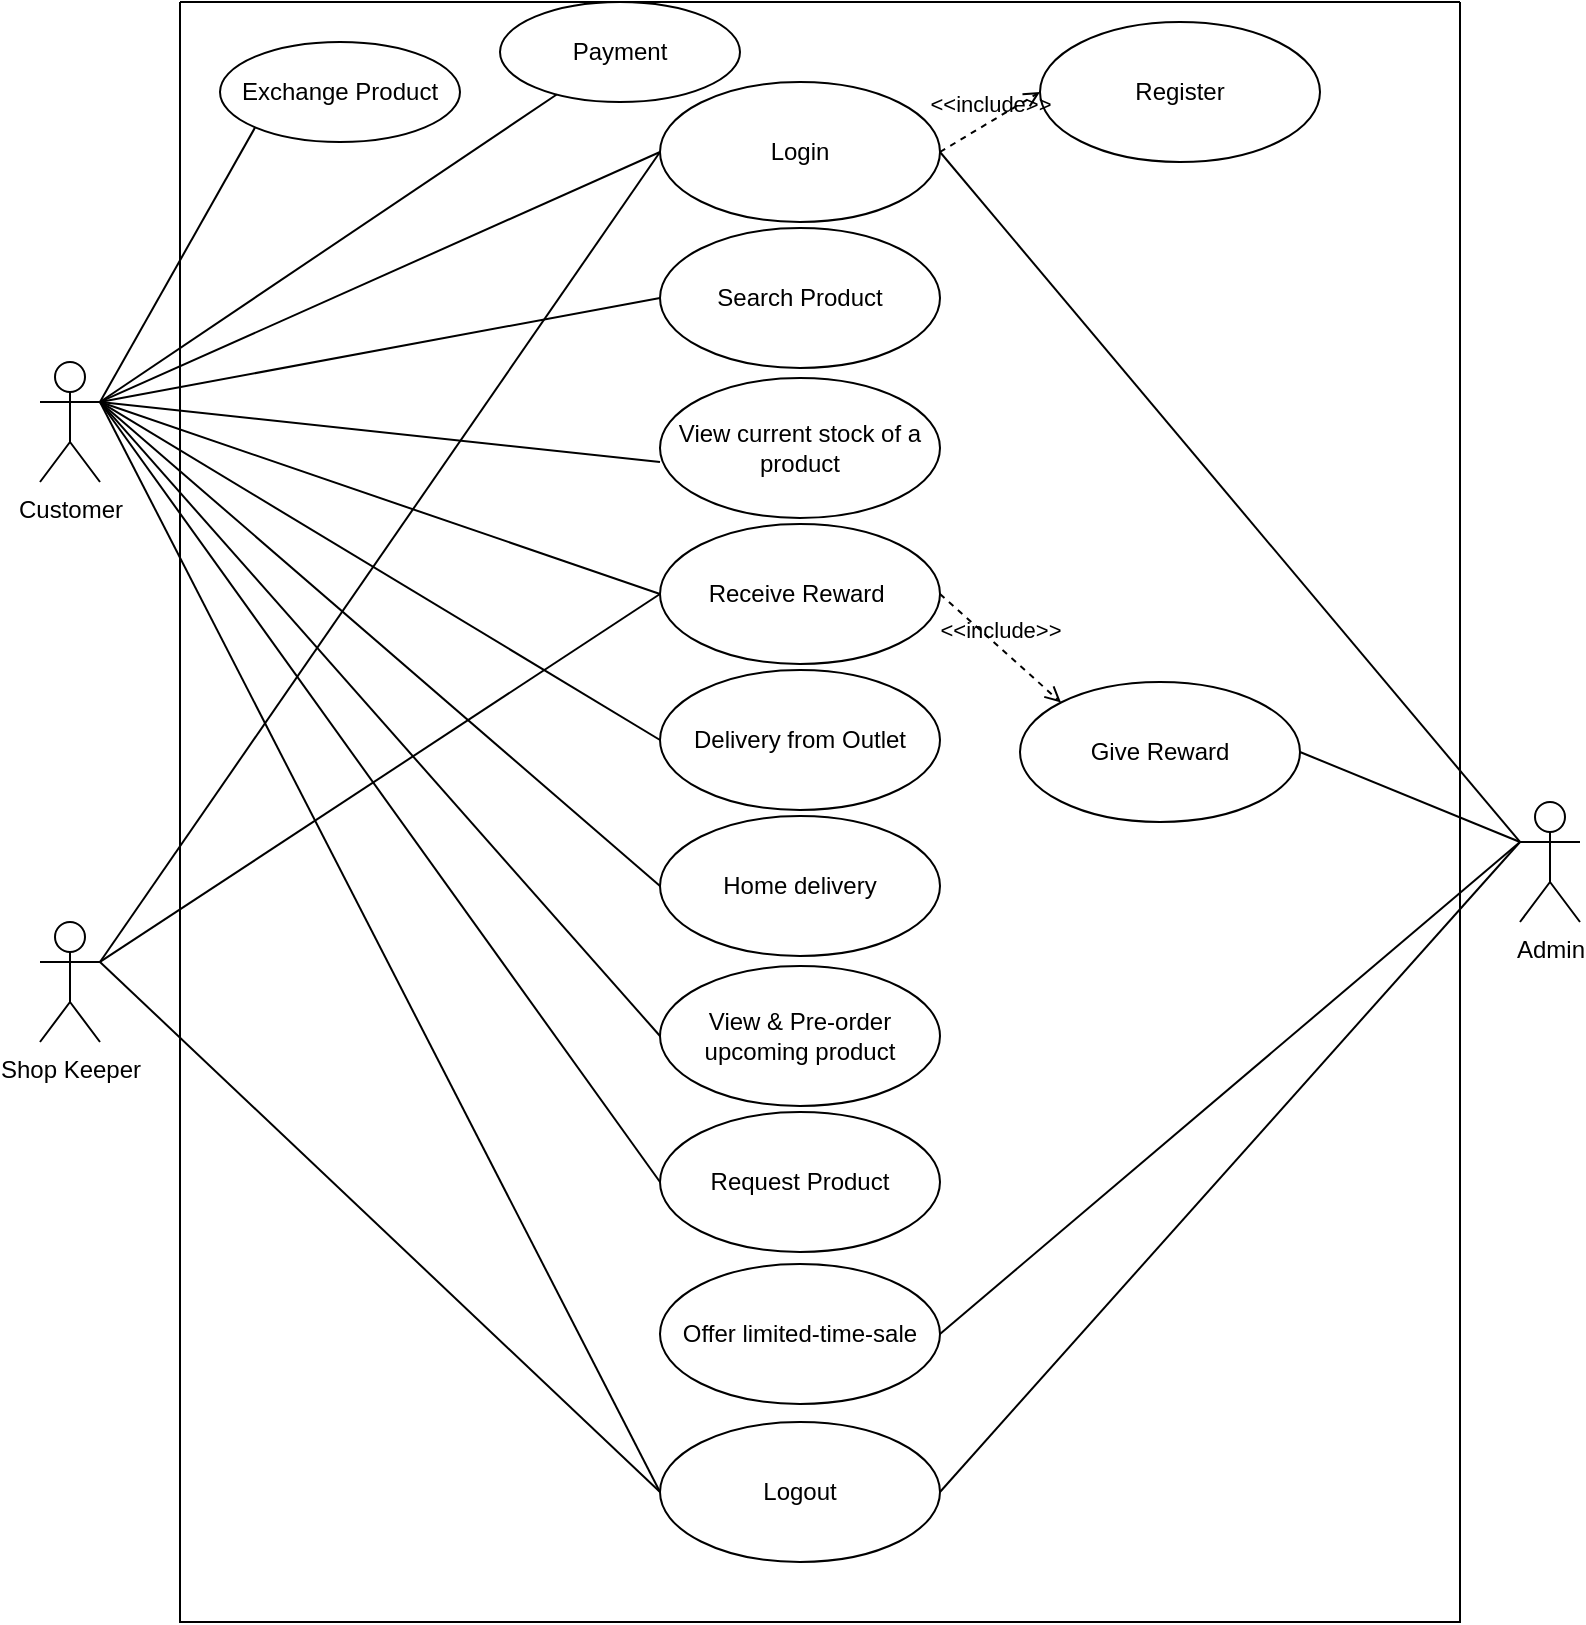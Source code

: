 <mxfile version="20.8.16" type="device" pages="7"><diagram id="GggH8bKTcPKh5ClwsEHZ" name="Use case"><mxGraphModel dx="866" dy="581" grid="1" gridSize="10" guides="1" tooltips="1" connect="1" arrows="1" fold="1" page="1" pageScale="1" pageWidth="850" pageHeight="1100" math="0" shadow="0"><root><mxCell id="0"/><mxCell id="1" parent="0"/><mxCell id="jM3Q18vmDP6E80TpU2d--1" value="" style="swimlane;startSize=0;" parent="1" vertex="1"><mxGeometry x="120" y="80" width="640" height="810" as="geometry"/></mxCell><mxCell id="jM3Q18vmDP6E80TpU2d--3" value="Search Product" style="ellipse;whiteSpace=wrap;html=1;" parent="jM3Q18vmDP6E80TpU2d--1" vertex="1"><mxGeometry x="240" y="113" width="140" height="70" as="geometry"/></mxCell><mxCell id="jM3Q18vmDP6E80TpU2d--2" value="Login" style="ellipse;whiteSpace=wrap;html=1;" parent="jM3Q18vmDP6E80TpU2d--1" vertex="1"><mxGeometry x="240" y="40" width="140" height="70" as="geometry"/></mxCell><mxCell id="jM3Q18vmDP6E80TpU2d--4" value="Receive Reward&amp;nbsp;" style="ellipse;whiteSpace=wrap;html=1;" parent="jM3Q18vmDP6E80TpU2d--1" vertex="1"><mxGeometry x="240" y="261" width="140" height="70" as="geometry"/></mxCell><mxCell id="jM3Q18vmDP6E80TpU2d--5" value="View current stock of a product" style="ellipse;whiteSpace=wrap;html=1;" parent="jM3Q18vmDP6E80TpU2d--1" vertex="1"><mxGeometry x="240" y="188" width="140" height="70" as="geometry"/></mxCell><mxCell id="jM3Q18vmDP6E80TpU2d--6" value="Home delivery" style="ellipse;whiteSpace=wrap;html=1;" parent="jM3Q18vmDP6E80TpU2d--1" vertex="1"><mxGeometry x="240" y="407" width="140" height="70" as="geometry"/></mxCell><mxCell id="jM3Q18vmDP6E80TpU2d--7" value="Delivery from Outlet" style="ellipse;whiteSpace=wrap;html=1;" parent="jM3Q18vmDP6E80TpU2d--1" vertex="1"><mxGeometry x="240" y="334" width="140" height="70" as="geometry"/></mxCell><mxCell id="jM3Q18vmDP6E80TpU2d--8" value="Request Product" style="ellipse;whiteSpace=wrap;html=1;" parent="jM3Q18vmDP6E80TpU2d--1" vertex="1"><mxGeometry x="240" y="555" width="140" height="70" as="geometry"/></mxCell><mxCell id="jM3Q18vmDP6E80TpU2d--9" value="View &amp;amp; Pre-order upcoming product" style="ellipse;whiteSpace=wrap;html=1;" parent="jM3Q18vmDP6E80TpU2d--1" vertex="1"><mxGeometry x="240" y="482" width="140" height="70" as="geometry"/></mxCell><mxCell id="jM3Q18vmDP6E80TpU2d--11" value="Offer limited-time-sale" style="ellipse;whiteSpace=wrap;html=1;" parent="jM3Q18vmDP6E80TpU2d--1" vertex="1"><mxGeometry x="240" y="631" width="140" height="70" as="geometry"/></mxCell><mxCell id="jM3Q18vmDP6E80TpU2d--12" value="Logout" style="ellipse;whiteSpace=wrap;html=1;" parent="jM3Q18vmDP6E80TpU2d--1" vertex="1"><mxGeometry x="240" y="710" width="140" height="70" as="geometry"/></mxCell><mxCell id="jM3Q18vmDP6E80TpU2d--30" value="Give Reward" style="ellipse;whiteSpace=wrap;html=1;" parent="jM3Q18vmDP6E80TpU2d--1" vertex="1"><mxGeometry x="420" y="340" width="140" height="70" as="geometry"/></mxCell><mxCell id="jM3Q18vmDP6E80TpU2d--33" value="&amp;lt;&amp;lt;include&amp;gt;&amp;gt;" style="html=1;verticalAlign=bottom;labelBackgroundColor=none;endArrow=open;endFill=0;dashed=1;rounded=0;exitX=1;exitY=0.5;exitDx=0;exitDy=0;entryX=0;entryY=0;entryDx=0;entryDy=0;" parent="jM3Q18vmDP6E80TpU2d--1" source="jM3Q18vmDP6E80TpU2d--4" target="jM3Q18vmDP6E80TpU2d--30" edge="1"><mxGeometry width="160" relative="1" as="geometry"><mxPoint x="220" y="310" as="sourcePoint"/><mxPoint x="380" y="310" as="targetPoint"/></mxGeometry></mxCell><mxCell id="Nknvko8mlutJJhtN8266-1" value="Payment" style="ellipse;whiteSpace=wrap;html=1;" vertex="1" parent="jM3Q18vmDP6E80TpU2d--1"><mxGeometry x="160" width="120" height="50" as="geometry"/></mxCell><mxCell id="Nknvko8mlutJJhtN8266-2" value="Register" style="ellipse;whiteSpace=wrap;html=1;" vertex="1" parent="jM3Q18vmDP6E80TpU2d--1"><mxGeometry x="430" y="10" width="140" height="70" as="geometry"/></mxCell><mxCell id="Nknvko8mlutJJhtN8266-3" value="&amp;lt;&amp;lt;include&amp;gt;&amp;gt;" style="html=1;verticalAlign=bottom;labelBackgroundColor=none;endArrow=open;endFill=0;dashed=1;rounded=0;exitX=1;exitY=0.5;exitDx=0;exitDy=0;entryX=0;entryY=0.5;entryDx=0;entryDy=0;" edge="1" parent="jM3Q18vmDP6E80TpU2d--1" source="jM3Q18vmDP6E80TpU2d--2" target="Nknvko8mlutJJhtN8266-2"><mxGeometry x="0.009" width="160" relative="1" as="geometry"><mxPoint x="400" y="70" as="sourcePoint"/><mxPoint x="460.503" y="124.251" as="targetPoint"/><mxPoint as="offset"/></mxGeometry></mxCell><mxCell id="UGUE-1ZbmRf1xXEdqmr9-1" value="Exchange Product" style="ellipse;whiteSpace=wrap;html=1;" vertex="1" parent="jM3Q18vmDP6E80TpU2d--1"><mxGeometry x="20" y="20" width="120" height="50" as="geometry"/></mxCell><mxCell id="jM3Q18vmDP6E80TpU2d--16" style="edgeStyle=none;rounded=0;orthogonalLoop=1;jettySize=auto;html=1;exitX=1;exitY=0.333;exitDx=0;exitDy=0;exitPerimeter=0;entryX=0;entryY=0.5;entryDx=0;entryDy=0;endArrow=none;endFill=0;" parent="1" source="jM3Q18vmDP6E80TpU2d--13" target="jM3Q18vmDP6E80TpU2d--2" edge="1"><mxGeometry relative="1" as="geometry"/></mxCell><mxCell id="jM3Q18vmDP6E80TpU2d--17" style="edgeStyle=none;rounded=0;orthogonalLoop=1;jettySize=auto;html=1;exitX=1;exitY=0.333;exitDx=0;exitDy=0;exitPerimeter=0;entryX=0;entryY=0.5;entryDx=0;entryDy=0;endArrow=none;endFill=0;" parent="1" source="jM3Q18vmDP6E80TpU2d--13" target="jM3Q18vmDP6E80TpU2d--3" edge="1"><mxGeometry relative="1" as="geometry"/></mxCell><mxCell id="jM3Q18vmDP6E80TpU2d--18" style="edgeStyle=none;rounded=0;orthogonalLoop=1;jettySize=auto;html=1;exitX=1;exitY=0.333;exitDx=0;exitDy=0;exitPerimeter=0;entryX=0;entryY=0.6;entryDx=0;entryDy=0;entryPerimeter=0;endArrow=none;endFill=0;" parent="1" source="jM3Q18vmDP6E80TpU2d--13" target="jM3Q18vmDP6E80TpU2d--5" edge="1"><mxGeometry relative="1" as="geometry"/></mxCell><mxCell id="jM3Q18vmDP6E80TpU2d--19" style="edgeStyle=none;rounded=0;orthogonalLoop=1;jettySize=auto;html=1;exitX=1;exitY=0.333;exitDx=0;exitDy=0;exitPerimeter=0;entryX=0;entryY=0.5;entryDx=0;entryDy=0;endArrow=none;endFill=0;" parent="1" source="jM3Q18vmDP6E80TpU2d--13" target="jM3Q18vmDP6E80TpU2d--4" edge="1"><mxGeometry relative="1" as="geometry"/></mxCell><mxCell id="jM3Q18vmDP6E80TpU2d--20" style="edgeStyle=none;rounded=0;orthogonalLoop=1;jettySize=auto;html=1;exitX=1;exitY=0.333;exitDx=0;exitDy=0;exitPerimeter=0;entryX=0;entryY=0.5;entryDx=0;entryDy=0;endArrow=none;endFill=0;" parent="1" source="jM3Q18vmDP6E80TpU2d--13" target="jM3Q18vmDP6E80TpU2d--7" edge="1"><mxGeometry relative="1" as="geometry"/></mxCell><mxCell id="jM3Q18vmDP6E80TpU2d--21" style="edgeStyle=none;rounded=0;orthogonalLoop=1;jettySize=auto;html=1;exitX=1;exitY=0.333;exitDx=0;exitDy=0;exitPerimeter=0;entryX=0;entryY=0.5;entryDx=0;entryDy=0;endArrow=none;endFill=0;" parent="1" source="jM3Q18vmDP6E80TpU2d--13" target="jM3Q18vmDP6E80TpU2d--6" edge="1"><mxGeometry relative="1" as="geometry"/></mxCell><mxCell id="jM3Q18vmDP6E80TpU2d--22" style="edgeStyle=none;rounded=0;orthogonalLoop=1;jettySize=auto;html=1;exitX=1;exitY=0.333;exitDx=0;exitDy=0;exitPerimeter=0;entryX=0;entryY=0.5;entryDx=0;entryDy=0;endArrow=none;endFill=0;" parent="1" source="jM3Q18vmDP6E80TpU2d--13" target="jM3Q18vmDP6E80TpU2d--9" edge="1"><mxGeometry relative="1" as="geometry"/></mxCell><mxCell id="jM3Q18vmDP6E80TpU2d--23" style="edgeStyle=none;rounded=0;orthogonalLoop=1;jettySize=auto;html=1;exitX=1;exitY=0.333;exitDx=0;exitDy=0;exitPerimeter=0;entryX=0;entryY=0.5;entryDx=0;entryDy=0;endArrow=none;endFill=0;" parent="1" source="jM3Q18vmDP6E80TpU2d--13" target="jM3Q18vmDP6E80TpU2d--8" edge="1"><mxGeometry relative="1" as="geometry"/></mxCell><mxCell id="jM3Q18vmDP6E80TpU2d--24" style="edgeStyle=none;rounded=0;orthogonalLoop=1;jettySize=auto;html=1;exitX=1;exitY=0.333;exitDx=0;exitDy=0;exitPerimeter=0;entryX=0;entryY=0.5;entryDx=0;entryDy=0;endArrow=none;endFill=0;" parent="1" source="jM3Q18vmDP6E80TpU2d--13" target="jM3Q18vmDP6E80TpU2d--12" edge="1"><mxGeometry relative="1" as="geometry"/></mxCell><mxCell id="Nknvko8mlutJJhtN8266-4" style="rounded=0;orthogonalLoop=1;jettySize=auto;html=1;exitX=1;exitY=0.333;exitDx=0;exitDy=0;exitPerimeter=0;startArrow=none;startFill=0;endArrow=none;endFill=0;" edge="1" parent="1" source="jM3Q18vmDP6E80TpU2d--13" target="Nknvko8mlutJJhtN8266-1"><mxGeometry relative="1" as="geometry"/></mxCell><mxCell id="UGUE-1ZbmRf1xXEdqmr9-2" style="rounded=0;orthogonalLoop=1;jettySize=auto;html=1;exitX=1;exitY=0.333;exitDx=0;exitDy=0;exitPerimeter=0;entryX=0;entryY=1;entryDx=0;entryDy=0;startArrow=none;startFill=0;endArrow=none;endFill=0;" edge="1" parent="1" source="jM3Q18vmDP6E80TpU2d--13" target="UGUE-1ZbmRf1xXEdqmr9-1"><mxGeometry relative="1" as="geometry"/></mxCell><mxCell id="jM3Q18vmDP6E80TpU2d--13" value="Customer" style="shape=umlActor;verticalLabelPosition=bottom;verticalAlign=top;html=1;" parent="1" vertex="1"><mxGeometry x="50" y="260" width="30" height="60" as="geometry"/></mxCell><mxCell id="jM3Q18vmDP6E80TpU2d--25" style="edgeStyle=none;rounded=0;orthogonalLoop=1;jettySize=auto;html=1;exitX=1;exitY=0.333;exitDx=0;exitDy=0;exitPerimeter=0;entryX=0;entryY=0.5;entryDx=0;entryDy=0;endArrow=none;endFill=0;" parent="1" source="jM3Q18vmDP6E80TpU2d--14" target="jM3Q18vmDP6E80TpU2d--2" edge="1"><mxGeometry relative="1" as="geometry"/></mxCell><mxCell id="jM3Q18vmDP6E80TpU2d--26" style="edgeStyle=none;rounded=0;orthogonalLoop=1;jettySize=auto;html=1;exitX=1;exitY=0.333;exitDx=0;exitDy=0;exitPerimeter=0;entryX=0;entryY=0.5;entryDx=0;entryDy=0;endArrow=none;endFill=0;" parent="1" source="jM3Q18vmDP6E80TpU2d--14" target="jM3Q18vmDP6E80TpU2d--4" edge="1"><mxGeometry relative="1" as="geometry"/></mxCell><mxCell id="jM3Q18vmDP6E80TpU2d--28" style="edgeStyle=none;rounded=0;orthogonalLoop=1;jettySize=auto;html=1;exitX=1;exitY=0.333;exitDx=0;exitDy=0;exitPerimeter=0;entryX=0;entryY=0.5;entryDx=0;entryDy=0;endArrow=none;endFill=0;" parent="1" source="jM3Q18vmDP6E80TpU2d--14" target="jM3Q18vmDP6E80TpU2d--12" edge="1"><mxGeometry relative="1" as="geometry"/></mxCell><mxCell id="jM3Q18vmDP6E80TpU2d--14" value="Shop Keeper" style="shape=umlActor;verticalLabelPosition=bottom;verticalAlign=top;html=1;" parent="1" vertex="1"><mxGeometry x="50" y="540" width="30" height="60" as="geometry"/></mxCell><mxCell id="jM3Q18vmDP6E80TpU2d--29" style="edgeStyle=none;rounded=0;orthogonalLoop=1;jettySize=auto;html=1;exitX=0;exitY=0.333;exitDx=0;exitDy=0;exitPerimeter=0;entryX=1;entryY=0.5;entryDx=0;entryDy=0;endArrow=none;endFill=0;" parent="1" source="jM3Q18vmDP6E80TpU2d--15" target="jM3Q18vmDP6E80TpU2d--2" edge="1"><mxGeometry relative="1" as="geometry"/></mxCell><mxCell id="jM3Q18vmDP6E80TpU2d--31" style="edgeStyle=none;rounded=0;orthogonalLoop=1;jettySize=auto;html=1;exitX=0;exitY=0.333;exitDx=0;exitDy=0;exitPerimeter=0;entryX=1;entryY=0.5;entryDx=0;entryDy=0;endArrow=none;endFill=0;" parent="1" source="jM3Q18vmDP6E80TpU2d--15" target="jM3Q18vmDP6E80TpU2d--30" edge="1"><mxGeometry relative="1" as="geometry"/></mxCell><mxCell id="jM3Q18vmDP6E80TpU2d--32" style="edgeStyle=none;rounded=0;orthogonalLoop=1;jettySize=auto;html=1;exitX=0;exitY=0.333;exitDx=0;exitDy=0;exitPerimeter=0;entryX=1;entryY=0.5;entryDx=0;entryDy=0;endArrow=none;endFill=0;" parent="1" source="jM3Q18vmDP6E80TpU2d--15" target="jM3Q18vmDP6E80TpU2d--11" edge="1"><mxGeometry relative="1" as="geometry"/></mxCell><mxCell id="UUs4SLH_ZpIXAoo09YgO-1" style="edgeStyle=none;rounded=0;orthogonalLoop=1;jettySize=auto;html=1;exitX=0;exitY=0.333;exitDx=0;exitDy=0;exitPerimeter=0;entryX=1;entryY=0.5;entryDx=0;entryDy=0;endArrow=none;endFill=0;" parent="1" source="jM3Q18vmDP6E80TpU2d--15" target="jM3Q18vmDP6E80TpU2d--12" edge="1"><mxGeometry relative="1" as="geometry"/></mxCell><mxCell id="jM3Q18vmDP6E80TpU2d--15" value="Admin" style="shape=umlActor;verticalLabelPosition=bottom;verticalAlign=top;html=1;" parent="1" vertex="1"><mxGeometry x="790" y="480" width="30" height="60" as="geometry"/></mxCell></root></mxGraphModel></diagram><diagram name="Class diagram" id="uZW1DgYECMbZ-sQSHgNO"><mxGraphModel dx="866" dy="581" grid="1" gridSize="10" guides="1" tooltips="1" connect="1" arrows="1" fold="1" page="1" pageScale="1" pageWidth="850" pageHeight="1100" math="0" shadow="0"><root><mxCell id="0"/><mxCell id="1" parent="0"/><mxCell id="xQepHAqSH3Vf1mOJ9NfT-1" value="Customer" style="swimlane;fontStyle=1;align=center;verticalAlign=top;childLayout=stackLayout;horizontal=1;startSize=26;horizontalStack=0;resizeParent=1;resizeParentMax=0;resizeLast=0;collapsible=1;marginBottom=0;" parent="1" vertex="1"><mxGeometry x="40" y="40" width="210" height="398" as="geometry"/></mxCell><mxCell id="xQepHAqSH3Vf1mOJ9NfT-2" value="- customerId: int" style="text;strokeColor=none;fillColor=none;align=left;verticalAlign=top;spacingLeft=4;spacingRight=4;overflow=hidden;rotatable=0;points=[[0,0.5],[1,0.5]];portConstraint=eastwest;" parent="xQepHAqSH3Vf1mOJ9NfT-1" vertex="1"><mxGeometry y="26" width="210" height="26" as="geometry"/></mxCell><mxCell id="xQepHAqSH3Vf1mOJ9NfT-5" value="- name: string" style="text;strokeColor=none;fillColor=none;align=left;verticalAlign=top;spacingLeft=4;spacingRight=4;overflow=hidden;rotatable=0;points=[[0,0.5],[1,0.5]];portConstraint=eastwest;" parent="xQepHAqSH3Vf1mOJ9NfT-1" vertex="1"><mxGeometry y="52" width="210" height="26" as="geometry"/></mxCell><mxCell id="xQepHAqSH3Vf1mOJ9NfT-6" value="- email: string" style="text;strokeColor=none;fillColor=none;align=left;verticalAlign=top;spacingLeft=4;spacingRight=4;overflow=hidden;rotatable=0;points=[[0,0.5],[1,0.5]];portConstraint=eastwest;" parent="xQepHAqSH3Vf1mOJ9NfT-1" vertex="1"><mxGeometry y="78" width="210" height="26" as="geometry"/></mxCell><mxCell id="xQepHAqSH3Vf1mOJ9NfT-7" value="- phone: int" style="text;strokeColor=none;fillColor=none;align=left;verticalAlign=top;spacingLeft=4;spacingRight=4;overflow=hidden;rotatable=0;points=[[0,0.5],[1,0.5]];portConstraint=eastwest;" parent="xQepHAqSH3Vf1mOJ9NfT-1" vertex="1"><mxGeometry y="104" width="210" height="26" as="geometry"/></mxCell><mxCell id="xQepHAqSH3Vf1mOJ9NfT-8" value="- address: string" style="text;strokeColor=none;fillColor=none;align=left;verticalAlign=top;spacingLeft=4;spacingRight=4;overflow=hidden;rotatable=0;points=[[0,0.5],[1,0.5]];portConstraint=eastwest;" parent="xQepHAqSH3Vf1mOJ9NfT-1" vertex="1"><mxGeometry y="130" width="210" height="26" as="geometry"/></mxCell><mxCell id="xQepHAqSH3Vf1mOJ9NfT-3" value="" style="line;strokeWidth=1;fillColor=none;align=left;verticalAlign=middle;spacingTop=-1;spacingLeft=3;spacingRight=3;rotatable=0;labelPosition=right;points=[];portConstraint=eastwest;strokeColor=inherit;" parent="xQepHAqSH3Vf1mOJ9NfT-1" vertex="1"><mxGeometry y="156" width="210" height="8" as="geometry"/></mxCell><mxCell id="xQepHAqSH3Vf1mOJ9NfT-4" value="+ login()" style="text;strokeColor=none;fillColor=none;align=left;verticalAlign=top;spacingLeft=4;spacingRight=4;overflow=hidden;rotatable=0;points=[[0,0.5],[1,0.5]];portConstraint=eastwest;" parent="xQepHAqSH3Vf1mOJ9NfT-1" vertex="1"><mxGeometry y="164" width="210" height="26" as="geometry"/></mxCell><mxCell id="xQepHAqSH3Vf1mOJ9NfT-10" value="+ registration()" style="text;strokeColor=none;fillColor=none;align=left;verticalAlign=top;spacingLeft=4;spacingRight=4;overflow=hidden;rotatable=0;points=[[0,0.5],[1,0.5]];portConstraint=eastwest;" parent="xQepHAqSH3Vf1mOJ9NfT-1" vertex="1"><mxGeometry y="190" width="210" height="26" as="geometry"/></mxCell><mxCell id="xQepHAqSH3Vf1mOJ9NfT-11" value="+ searchProduct()" style="text;strokeColor=none;fillColor=none;align=left;verticalAlign=top;spacingLeft=4;spacingRight=4;overflow=hidden;rotatable=0;points=[[0,0.5],[1,0.5]];portConstraint=eastwest;" parent="xQepHAqSH3Vf1mOJ9NfT-1" vertex="1"><mxGeometry y="216" width="210" height="26" as="geometry"/></mxCell><mxCell id="xQepHAqSH3Vf1mOJ9NfT-12" value="+ viewCurrentStock()" style="text;strokeColor=none;fillColor=none;align=left;verticalAlign=top;spacingLeft=4;spacingRight=4;overflow=hidden;rotatable=0;points=[[0,0.5],[1,0.5]];portConstraint=eastwest;" parent="xQepHAqSH3Vf1mOJ9NfT-1" vertex="1"><mxGeometry y="242" width="210" height="26" as="geometry"/></mxCell><mxCell id="xQepHAqSH3Vf1mOJ9NfT-13" value="+ receiveReward()" style="text;strokeColor=none;fillColor=none;align=left;verticalAlign=top;spacingLeft=4;spacingRight=4;overflow=hidden;rotatable=0;points=[[0,0.5],[1,0.5]];portConstraint=eastwest;" parent="xQepHAqSH3Vf1mOJ9NfT-1" vertex="1"><mxGeometry y="268" width="210" height="26" as="geometry"/></mxCell><mxCell id="xQepHAqSH3Vf1mOJ9NfT-14" value="+ exchangeProduct(product)" style="text;strokeColor=none;fillColor=none;align=left;verticalAlign=top;spacingLeft=4;spacingRight=4;overflow=hidden;rotatable=0;points=[[0,0.5],[1,0.5]];portConstraint=eastwest;" parent="xQepHAqSH3Vf1mOJ9NfT-1" vertex="1"><mxGeometry y="294" width="210" height="26" as="geometry"/></mxCell><mxCell id="xQepHAqSH3Vf1mOJ9NfT-15" value="+ viewUpcomingProduct()" style="text;strokeColor=none;fillColor=none;align=left;verticalAlign=top;spacingLeft=4;spacingRight=4;overflow=hidden;rotatable=0;points=[[0,0.5],[1,0.5]];portConstraint=eastwest;" parent="xQepHAqSH3Vf1mOJ9NfT-1" vertex="1"><mxGeometry y="320" width="210" height="26" as="geometry"/></mxCell><mxCell id="xQepHAqSH3Vf1mOJ9NfT-16" value="+ preOrder()" style="text;strokeColor=none;fillColor=none;align=left;verticalAlign=top;spacingLeft=4;spacingRight=4;overflow=hidden;rotatable=0;points=[[0,0.5],[1,0.5]];portConstraint=eastwest;" parent="xQepHAqSH3Vf1mOJ9NfT-1" vertex="1"><mxGeometry y="346" width="210" height="26" as="geometry"/></mxCell><mxCell id="xQepHAqSH3Vf1mOJ9NfT-17" value="+ requestForProduct()" style="text;strokeColor=none;fillColor=none;align=left;verticalAlign=top;spacingLeft=4;spacingRight=4;overflow=hidden;rotatable=0;points=[[0,0.5],[1,0.5]];portConstraint=eastwest;" parent="xQepHAqSH3Vf1mOJ9NfT-1" vertex="1"><mxGeometry y="372" width="210" height="26" as="geometry"/></mxCell><mxCell id="xQepHAqSH3Vf1mOJ9NfT-18" value="Outlet" style="swimlane;fontStyle=1;align=center;verticalAlign=top;childLayout=stackLayout;horizontal=1;startSize=26;horizontalStack=0;resizeParent=1;resizeParentMax=0;resizeLast=0;collapsible=1;marginBottom=0;" parent="1" vertex="1"><mxGeometry x="360" y="40" width="160" height="190" as="geometry"/></mxCell><mxCell id="xQepHAqSH3Vf1mOJ9NfT-19" value="- outletId: int" style="text;strokeColor=none;fillColor=none;align=left;verticalAlign=top;spacingLeft=4;spacingRight=4;overflow=hidden;rotatable=0;points=[[0,0.5],[1,0.5]];portConstraint=eastwest;" parent="xQepHAqSH3Vf1mOJ9NfT-18" vertex="1"><mxGeometry y="26" width="160" height="26" as="geometry"/></mxCell><mxCell id="xQepHAqSH3Vf1mOJ9NfT-22" value="- name: string" style="text;strokeColor=none;fillColor=none;align=left;verticalAlign=top;spacingLeft=4;spacingRight=4;overflow=hidden;rotatable=0;points=[[0,0.5],[1,0.5]];portConstraint=eastwest;" parent="xQepHAqSH3Vf1mOJ9NfT-18" vertex="1"><mxGeometry y="52" width="160" height="26" as="geometry"/></mxCell><mxCell id="xQepHAqSH3Vf1mOJ9NfT-23" value="- address: string" style="text;strokeColor=none;fillColor=none;align=left;verticalAlign=top;spacingLeft=4;spacingRight=4;overflow=hidden;rotatable=0;points=[[0,0.5],[1,0.5]];portConstraint=eastwest;" parent="xQepHAqSH3Vf1mOJ9NfT-18" vertex="1"><mxGeometry y="78" width="160" height="26" as="geometry"/></mxCell><mxCell id="xQepHAqSH3Vf1mOJ9NfT-20" value="" style="line;strokeWidth=1;fillColor=none;align=left;verticalAlign=middle;spacingTop=-1;spacingLeft=3;spacingRight=3;rotatable=0;labelPosition=right;points=[];portConstraint=eastwest;strokeColor=inherit;" parent="xQepHAqSH3Vf1mOJ9NfT-18" vertex="1"><mxGeometry y="104" width="160" height="8" as="geometry"/></mxCell><mxCell id="xQepHAqSH3Vf1mOJ9NfT-21" value="+ saleProduct()" style="text;strokeColor=none;fillColor=none;align=left;verticalAlign=top;spacingLeft=4;spacingRight=4;overflow=hidden;rotatable=0;points=[[0,0.5],[1,0.5]];portConstraint=eastwest;" parent="xQepHAqSH3Vf1mOJ9NfT-18" vertex="1"><mxGeometry y="112" width="160" height="26" as="geometry"/></mxCell><mxCell id="xQepHAqSH3Vf1mOJ9NfT-26" value="+ importProduct()" style="text;strokeColor=none;fillColor=none;align=left;verticalAlign=top;spacingLeft=4;spacingRight=4;overflow=hidden;rotatable=0;points=[[0,0.5],[1,0.5]];portConstraint=eastwest;" parent="xQepHAqSH3Vf1mOJ9NfT-18" vertex="1"><mxGeometry y="138" width="160" height="26" as="geometry"/></mxCell><mxCell id="xQepHAqSH3Vf1mOJ9NfT-25" value="+ deliveryProduct()" style="text;strokeColor=none;fillColor=none;align=left;verticalAlign=top;spacingLeft=4;spacingRight=4;overflow=hidden;rotatable=0;points=[[0,0.5],[1,0.5]];portConstraint=eastwest;" parent="xQepHAqSH3Vf1mOJ9NfT-18" vertex="1"><mxGeometry y="164" width="160" height="26" as="geometry"/></mxCell><mxCell id="xQepHAqSH3Vf1mOJ9NfT-27" value="Product" style="swimlane;fontStyle=1;align=center;verticalAlign=top;childLayout=stackLayout;horizontal=1;startSize=26;horizontalStack=0;resizeParent=1;resizeParentMax=0;resizeLast=0;collapsible=1;marginBottom=0;" parent="1" vertex="1"><mxGeometry x="360" y="370" width="160" height="242" as="geometry"/></mxCell><mxCell id="xQepHAqSH3Vf1mOJ9NfT-28" value="- productId: Int" style="text;strokeColor=none;fillColor=none;align=left;verticalAlign=top;spacingLeft=4;spacingRight=4;overflow=hidden;rotatable=0;points=[[0,0.5],[1,0.5]];portConstraint=eastwest;" parent="xQepHAqSH3Vf1mOJ9NfT-27" vertex="1"><mxGeometry y="26" width="160" height="26" as="geometry"/></mxCell><mxCell id="xQepHAqSH3Vf1mOJ9NfT-31" value="- name: string" style="text;strokeColor=none;fillColor=none;align=left;verticalAlign=top;spacingLeft=4;spacingRight=4;overflow=hidden;rotatable=0;points=[[0,0.5],[1,0.5]];portConstraint=eastwest;" parent="xQepHAqSH3Vf1mOJ9NfT-27" vertex="1"><mxGeometry y="52" width="160" height="26" as="geometry"/></mxCell><mxCell id="xQepHAqSH3Vf1mOJ9NfT-32" value="- size: string" style="text;strokeColor=none;fillColor=none;align=left;verticalAlign=top;spacingLeft=4;spacingRight=4;overflow=hidden;rotatable=0;points=[[0,0.5],[1,0.5]];portConstraint=eastwest;" parent="xQepHAqSH3Vf1mOJ9NfT-27" vertex="1"><mxGeometry y="78" width="160" height="26" as="geometry"/></mxCell><mxCell id="xQepHAqSH3Vf1mOJ9NfT-33" value="- gender: string" style="text;strokeColor=none;fillColor=none;align=left;verticalAlign=top;spacingLeft=4;spacingRight=4;overflow=hidden;rotatable=0;points=[[0,0.5],[1,0.5]];portConstraint=eastwest;" parent="xQepHAqSH3Vf1mOJ9NfT-27" vertex="1"><mxGeometry y="104" width="160" height="26" as="geometry"/></mxCell><mxCell id="xQepHAqSH3Vf1mOJ9NfT-34" value="- ageGroup: string" style="text;strokeColor=none;fillColor=none;align=left;verticalAlign=top;spacingLeft=4;spacingRight=4;overflow=hidden;rotatable=0;points=[[0,0.5],[1,0.5]];portConstraint=eastwest;" parent="xQepHAqSH3Vf1mOJ9NfT-27" vertex="1"><mxGeometry y="130" width="160" height="26" as="geometry"/></mxCell><mxCell id="xQepHAqSH3Vf1mOJ9NfT-35" value="- price: float" style="text;strokeColor=none;fillColor=none;align=left;verticalAlign=top;spacingLeft=4;spacingRight=4;overflow=hidden;rotatable=0;points=[[0,0.5],[1,0.5]];portConstraint=eastwest;" parent="xQepHAqSH3Vf1mOJ9NfT-27" vertex="1"><mxGeometry y="156" width="160" height="26" as="geometry"/></mxCell><mxCell id="xQepHAqSH3Vf1mOJ9NfT-36" value="- quantity: int" style="text;strokeColor=none;fillColor=none;align=left;verticalAlign=top;spacingLeft=4;spacingRight=4;overflow=hidden;rotatable=0;points=[[0,0.5],[1,0.5]];portConstraint=eastwest;" parent="xQepHAqSH3Vf1mOJ9NfT-27" vertex="1"><mxGeometry y="182" width="160" height="26" as="geometry"/></mxCell><mxCell id="xQepHAqSH3Vf1mOJ9NfT-37" value="- status: string" style="text;strokeColor=none;fillColor=none;align=left;verticalAlign=top;spacingLeft=4;spacingRight=4;overflow=hidden;rotatable=0;points=[[0,0.5],[1,0.5]];portConstraint=eastwest;" parent="xQepHAqSH3Vf1mOJ9NfT-27" vertex="1"><mxGeometry y="208" width="160" height="26" as="geometry"/></mxCell><mxCell id="xQepHAqSH3Vf1mOJ9NfT-29" value="" style="line;strokeWidth=1;fillColor=none;align=left;verticalAlign=middle;spacingTop=-1;spacingLeft=3;spacingRight=3;rotatable=0;labelPosition=right;points=[];portConstraint=eastwest;strokeColor=inherit;" parent="xQepHAqSH3Vf1mOJ9NfT-27" vertex="1"><mxGeometry y="234" width="160" height="8" as="geometry"/></mxCell><mxCell id="xQepHAqSH3Vf1mOJ9NfT-38" value="Admin" style="swimlane;fontStyle=1;align=center;verticalAlign=top;childLayout=stackLayout;horizontal=1;startSize=26;horizontalStack=0;resizeParent=1;resizeParentMax=0;resizeLast=0;collapsible=1;marginBottom=0;" parent="1" vertex="1"><mxGeometry x="221" y="720" width="220" height="190" as="geometry"/></mxCell><mxCell id="xQepHAqSH3Vf1mOJ9NfT-39" value="- adminId: int" style="text;strokeColor=none;fillColor=none;align=left;verticalAlign=top;spacingLeft=4;spacingRight=4;overflow=hidden;rotatable=0;points=[[0,0.5],[1,0.5]];portConstraint=eastwest;" parent="xQepHAqSH3Vf1mOJ9NfT-38" vertex="1"><mxGeometry y="26" width="220" height="26" as="geometry"/></mxCell><mxCell id="xQepHAqSH3Vf1mOJ9NfT-42" value="- email: stirng" style="text;strokeColor=none;fillColor=none;align=left;verticalAlign=top;spacingLeft=4;spacingRight=4;overflow=hidden;rotatable=0;points=[[0,0.5],[1,0.5]];portConstraint=eastwest;" parent="xQepHAqSH3Vf1mOJ9NfT-38" vertex="1"><mxGeometry y="52" width="220" height="26" as="geometry"/></mxCell><mxCell id="xQepHAqSH3Vf1mOJ9NfT-43" value="- name: stirng" style="text;strokeColor=none;fillColor=none;align=left;verticalAlign=top;spacingLeft=4;spacingRight=4;overflow=hidden;rotatable=0;points=[[0,0.5],[1,0.5]];portConstraint=eastwest;" parent="xQepHAqSH3Vf1mOJ9NfT-38" vertex="1"><mxGeometry y="78" width="220" height="26" as="geometry"/></mxCell><mxCell id="xQepHAqSH3Vf1mOJ9NfT-40" value="" style="line;strokeWidth=1;fillColor=none;align=left;verticalAlign=middle;spacingTop=-1;spacingLeft=3;spacingRight=3;rotatable=0;labelPosition=right;points=[];portConstraint=eastwest;strokeColor=inherit;" parent="xQepHAqSH3Vf1mOJ9NfT-38" vertex="1"><mxGeometry y="104" width="220" height="8" as="geometry"/></mxCell><mxCell id="xQepHAqSH3Vf1mOJ9NfT-41" value="+ offerLimitedTimeSale(product[])" style="text;strokeColor=none;fillColor=none;align=left;verticalAlign=top;spacingLeft=4;spacingRight=4;overflow=hidden;rotatable=0;points=[[0,0.5],[1,0.5]];portConstraint=eastwest;" parent="xQepHAqSH3Vf1mOJ9NfT-38" vertex="1"><mxGeometry y="112" width="220" height="26" as="geometry"/></mxCell><mxCell id="xQepHAqSH3Vf1mOJ9NfT-45" value="+ giveRewardToCustomer()" style="text;strokeColor=none;fillColor=none;align=left;verticalAlign=top;spacingLeft=4;spacingRight=4;overflow=hidden;rotatable=0;points=[[0,0.5],[1,0.5]];portConstraint=eastwest;" parent="xQepHAqSH3Vf1mOJ9NfT-38" vertex="1"><mxGeometry y="138" width="220" height="26" as="geometry"/></mxCell><mxCell id="xQepHAqSH3Vf1mOJ9NfT-46" value="+ giveRewardToKeeper()" style="text;strokeColor=none;fillColor=none;align=left;verticalAlign=top;spacingLeft=4;spacingRight=4;overflow=hidden;rotatable=0;points=[[0,0.5],[1,0.5]];portConstraint=eastwest;" parent="xQepHAqSH3Vf1mOJ9NfT-38" vertex="1"><mxGeometry y="164" width="220" height="26" as="geometry"/></mxCell><mxCell id="xQepHAqSH3Vf1mOJ9NfT-48" value="Shop Keeper" style="swimlane;fontStyle=1;align=center;verticalAlign=top;childLayout=stackLayout;horizontal=1;startSize=26;horizontalStack=0;resizeParent=1;resizeParentMax=0;resizeLast=0;collapsible=1;marginBottom=0;" parent="1" vertex="1"><mxGeometry x="605" y="720" width="160" height="190" as="geometry"/></mxCell><mxCell id="xQepHAqSH3Vf1mOJ9NfT-49" value="- keeperId: int" style="text;strokeColor=none;fillColor=none;align=left;verticalAlign=top;spacingLeft=4;spacingRight=4;overflow=hidden;rotatable=0;points=[[0,0.5],[1,0.5]];portConstraint=eastwest;" parent="xQepHAqSH3Vf1mOJ9NfT-48" vertex="1"><mxGeometry y="26" width="160" height="26" as="geometry"/></mxCell><mxCell id="xQepHAqSH3Vf1mOJ9NfT-52" value="- outletId: int" style="text;strokeColor=none;fillColor=none;align=left;verticalAlign=top;spacingLeft=4;spacingRight=4;overflow=hidden;rotatable=0;points=[[0,0.5],[1,0.5]];portConstraint=eastwest;" parent="xQepHAqSH3Vf1mOJ9NfT-48" vertex="1"><mxGeometry y="52" width="160" height="26" as="geometry"/></mxCell><mxCell id="xQepHAqSH3Vf1mOJ9NfT-53" value="- name: string" style="text;strokeColor=none;fillColor=none;align=left;verticalAlign=top;spacingLeft=4;spacingRight=4;overflow=hidden;rotatable=0;points=[[0,0.5],[1,0.5]];portConstraint=eastwest;" parent="xQepHAqSH3Vf1mOJ9NfT-48" vertex="1"><mxGeometry y="78" width="160" height="26" as="geometry"/></mxCell><mxCell id="xQepHAqSH3Vf1mOJ9NfT-54" value="- saleCount: Int" style="text;strokeColor=none;fillColor=none;align=left;verticalAlign=top;spacingLeft=4;spacingRight=4;overflow=hidden;rotatable=0;points=[[0,0.5],[1,0.5]];portConstraint=eastwest;" parent="xQepHAqSH3Vf1mOJ9NfT-48" vertex="1"><mxGeometry y="104" width="160" height="26" as="geometry"/></mxCell><mxCell id="xQepHAqSH3Vf1mOJ9NfT-50" value="" style="line;strokeWidth=1;fillColor=none;align=left;verticalAlign=middle;spacingTop=-1;spacingLeft=3;spacingRight=3;rotatable=0;labelPosition=right;points=[];portConstraint=eastwest;strokeColor=inherit;" parent="xQepHAqSH3Vf1mOJ9NfT-48" vertex="1"><mxGeometry y="130" width="160" height="8" as="geometry"/></mxCell><mxCell id="xQepHAqSH3Vf1mOJ9NfT-51" value="+ receiveReward()" style="text;strokeColor=none;fillColor=none;align=left;verticalAlign=top;spacingLeft=4;spacingRight=4;overflow=hidden;rotatable=0;points=[[0,0.5],[1,0.5]];portConstraint=eastwest;" parent="xQepHAqSH3Vf1mOJ9NfT-48" vertex="1"><mxGeometry y="138" width="160" height="26" as="geometry"/></mxCell><mxCell id="xQepHAqSH3Vf1mOJ9NfT-55" value="+ updateSaleInfo()" style="text;strokeColor=none;fillColor=none;align=left;verticalAlign=top;spacingLeft=4;spacingRight=4;overflow=hidden;rotatable=0;points=[[0,0.5],[1,0.5]];portConstraint=eastwest;" parent="xQepHAqSH3Vf1mOJ9NfT-48" vertex="1"><mxGeometry y="164" width="160" height="26" as="geometry"/></mxCell><mxCell id="xQepHAqSH3Vf1mOJ9NfT-56" value="Order" style="swimlane;fontStyle=1;align=center;verticalAlign=top;childLayout=stackLayout;horizontal=1;startSize=26;horizontalStack=0;resizeParent=1;resizeParentMax=0;resizeLast=0;collapsible=1;marginBottom=0;" parent="1" vertex="1"><mxGeometry x="640" y="370" width="190" height="216" as="geometry"/></mxCell><mxCell id="xQepHAqSH3Vf1mOJ9NfT-57" value="- orderId: int" style="text;strokeColor=none;fillColor=none;align=left;verticalAlign=top;spacingLeft=4;spacingRight=4;overflow=hidden;rotatable=0;points=[[0,0.5],[1,0.5]];portConstraint=eastwest;" parent="xQepHAqSH3Vf1mOJ9NfT-56" vertex="1"><mxGeometry y="26" width="190" height="26" as="geometry"/></mxCell><mxCell id="xQepHAqSH3Vf1mOJ9NfT-60" value="- items: List[Product, Quantity]" style="text;strokeColor=none;fillColor=none;align=left;verticalAlign=top;spacingLeft=4;spacingRight=4;overflow=hidden;rotatable=0;points=[[0,0.5],[1,0.5]];portConstraint=eastwest;" parent="xQepHAqSH3Vf1mOJ9NfT-56" vertex="1"><mxGeometry y="52" width="190" height="26" as="geometry"/></mxCell><mxCell id="xQepHAqSH3Vf1mOJ9NfT-61" value="- customerId: int" style="text;strokeColor=none;fillColor=none;align=left;verticalAlign=top;spacingLeft=4;spacingRight=4;overflow=hidden;rotatable=0;points=[[0,0.5],[1,0.5]];portConstraint=eastwest;" parent="xQepHAqSH3Vf1mOJ9NfT-56" vertex="1"><mxGeometry y="78" width="190" height="26" as="geometry"/></mxCell><mxCell id="xQepHAqSH3Vf1mOJ9NfT-62" value="- isDeliveryFromOutlet: bool" style="text;strokeColor=none;fillColor=none;align=left;verticalAlign=top;spacingLeft=4;spacingRight=4;overflow=hidden;rotatable=0;points=[[0,0.5],[1,0.5]];portConstraint=eastwest;" parent="xQepHAqSH3Vf1mOJ9NfT-56" vertex="1"><mxGeometry y="104" width="190" height="26" as="geometry"/></mxCell><mxCell id="xQepHAqSH3Vf1mOJ9NfT-63" value="- status: string" style="text;strokeColor=none;fillColor=none;align=left;verticalAlign=top;spacingLeft=4;spacingRight=4;overflow=hidden;rotatable=0;points=[[0,0.5],[1,0.5]];portConstraint=eastwest;" parent="xQepHAqSH3Vf1mOJ9NfT-56" vertex="1"><mxGeometry y="130" width="190" height="26" as="geometry"/></mxCell><mxCell id="xQepHAqSH3Vf1mOJ9NfT-58" value="" style="line;strokeWidth=1;fillColor=none;align=left;verticalAlign=middle;spacingTop=-1;spacingLeft=3;spacingRight=3;rotatable=0;labelPosition=right;points=[];portConstraint=eastwest;strokeColor=inherit;" parent="xQepHAqSH3Vf1mOJ9NfT-56" vertex="1"><mxGeometry y="156" width="190" height="8" as="geometry"/></mxCell><mxCell id="xQepHAqSH3Vf1mOJ9NfT-59" value="+ placeOrder()" style="text;strokeColor=none;fillColor=none;align=left;verticalAlign=top;spacingLeft=4;spacingRight=4;overflow=hidden;rotatable=0;points=[[0,0.5],[1,0.5]];portConstraint=eastwest;" parent="xQepHAqSH3Vf1mOJ9NfT-56" vertex="1"><mxGeometry y="164" width="190" height="26" as="geometry"/></mxCell><mxCell id="xQepHAqSH3Vf1mOJ9NfT-64" value="+ totalPriceCalc()" style="text;strokeColor=none;fillColor=none;align=left;verticalAlign=top;spacingLeft=4;spacingRight=4;overflow=hidden;rotatable=0;points=[[0,0.5],[1,0.5]];portConstraint=eastwest;" parent="xQepHAqSH3Vf1mOJ9NfT-56" vertex="1"><mxGeometry y="190" width="190" height="26" as="geometry"/></mxCell><mxCell id="xQepHAqSH3Vf1mOJ9NfT-65" value="Shipping" style="swimlane;fontStyle=1;align=center;verticalAlign=top;childLayout=stackLayout;horizontal=1;startSize=26;horizontalStack=0;resizeParent=1;resizeParentMax=0;resizeLast=0;collapsible=1;marginBottom=0;" parent="1" vertex="1"><mxGeometry x="640" y="40" width="160" height="138" as="geometry"/></mxCell><mxCell id="xQepHAqSH3Vf1mOJ9NfT-66" value="- shippingId: Int" style="text;strokeColor=none;fillColor=none;align=left;verticalAlign=top;spacingLeft=4;spacingRight=4;overflow=hidden;rotatable=0;points=[[0,0.5],[1,0.5]];portConstraint=eastwest;" parent="xQepHAqSH3Vf1mOJ9NfT-65" vertex="1"><mxGeometry y="26" width="160" height="26" as="geometry"/></mxCell><mxCell id="xQepHAqSH3Vf1mOJ9NfT-69" value="- orderId: int" style="text;strokeColor=none;fillColor=none;align=left;verticalAlign=top;spacingLeft=4;spacingRight=4;overflow=hidden;rotatable=0;points=[[0,0.5],[1,0.5]];portConstraint=eastwest;" parent="xQepHAqSH3Vf1mOJ9NfT-65" vertex="1"><mxGeometry y="52" width="160" height="26" as="geometry"/></mxCell><mxCell id="xQepHAqSH3Vf1mOJ9NfT-70" value="- shippingStatus: string" style="text;strokeColor=none;fillColor=none;align=left;verticalAlign=top;spacingLeft=4;spacingRight=4;overflow=hidden;rotatable=0;points=[[0,0.5],[1,0.5]];portConstraint=eastwest;" parent="xQepHAqSH3Vf1mOJ9NfT-65" vertex="1"><mxGeometry y="78" width="160" height="26" as="geometry"/></mxCell><mxCell id="xQepHAqSH3Vf1mOJ9NfT-67" value="" style="line;strokeWidth=1;fillColor=none;align=left;verticalAlign=middle;spacingTop=-1;spacingLeft=3;spacingRight=3;rotatable=0;labelPosition=right;points=[];portConstraint=eastwest;strokeColor=inherit;" parent="xQepHAqSH3Vf1mOJ9NfT-65" vertex="1"><mxGeometry y="104" width="160" height="8" as="geometry"/></mxCell><mxCell id="xQepHAqSH3Vf1mOJ9NfT-68" value="+ updateStatus()" style="text;strokeColor=none;fillColor=none;align=left;verticalAlign=top;spacingLeft=4;spacingRight=4;overflow=hidden;rotatable=0;points=[[0,0.5],[1,0.5]];portConstraint=eastwest;" parent="xQepHAqSH3Vf1mOJ9NfT-65" vertex="1"><mxGeometry y="112" width="160" height="26" as="geometry"/></mxCell><mxCell id="fzQX2oGGydiJVrGcJ0Uu-4" style="edgeStyle=orthogonalEdgeStyle;rounded=0;orthogonalLoop=1;jettySize=auto;html=1;exitX=0.75;exitY=0;exitDx=0;exitDy=0;entryX=0.031;entryY=0.077;entryDx=0;entryDy=0;entryPerimeter=0;endArrow=open;endFill=0;" parent="1" source="nIpVGeOUb3TBmKv9JoYG-1" target="xQepHAqSH3Vf1mOJ9NfT-34" edge="1"><mxGeometry relative="1" as="geometry"/></mxCell><mxCell id="fzQX2oGGydiJVrGcJ0Uu-5" value="show result" style="edgeLabel;html=1;align=center;verticalAlign=middle;resizable=0;points=[];" parent="fzQX2oGGydiJVrGcJ0Uu-4" vertex="1" connectable="0"><mxGeometry x="0.253" y="1" relative="1" as="geometry"><mxPoint as="offset"/></mxGeometry></mxCell><mxCell id="nIpVGeOUb3TBmKv9JoYG-1" value="Searching" style="swimlane;fontStyle=1;align=center;verticalAlign=top;childLayout=stackLayout;horizontal=1;startSize=26;horizontalStack=0;resizeParent=1;resizeParentMax=0;resizeLast=0;collapsible=1;marginBottom=0;" parent="1" vertex="1"><mxGeometry x="40" y="530" width="160" height="164" as="geometry"/></mxCell><mxCell id="nIpVGeOUb3TBmKv9JoYG-2" value="+ key: string" style="text;strokeColor=none;fillColor=none;align=left;verticalAlign=top;spacingLeft=4;spacingRight=4;overflow=hidden;rotatable=0;points=[[0,0.5],[1,0.5]];portConstraint=eastwest;" parent="nIpVGeOUb3TBmKv9JoYG-1" vertex="1"><mxGeometry y="26" width="160" height="26" as="geometry"/></mxCell><mxCell id="nIpVGeOUb3TBmKv9JoYG-5" value="+ ageGroup: string" style="text;strokeColor=none;fillColor=none;align=left;verticalAlign=top;spacingLeft=4;spacingRight=4;overflow=hidden;rotatable=0;points=[[0,0.5],[1,0.5]];portConstraint=eastwest;" parent="nIpVGeOUb3TBmKv9JoYG-1" vertex="1"><mxGeometry y="52" width="160" height="26" as="geometry"/></mxCell><mxCell id="nIpVGeOUb3TBmKv9JoYG-6" value="+ gender: string" style="text;strokeColor=none;fillColor=none;align=left;verticalAlign=top;spacingLeft=4;spacingRight=4;overflow=hidden;rotatable=0;points=[[0,0.5],[1,0.5]];portConstraint=eastwest;" parent="nIpVGeOUb3TBmKv9JoYG-1" vertex="1"><mxGeometry y="78" width="160" height="26" as="geometry"/></mxCell><mxCell id="nIpVGeOUb3TBmKv9JoYG-7" value="+ priceRange: [float, float]" style="text;strokeColor=none;fillColor=none;align=left;verticalAlign=top;spacingLeft=4;spacingRight=4;overflow=hidden;rotatable=0;points=[[0,0.5],[1,0.5]];portConstraint=eastwest;" parent="nIpVGeOUb3TBmKv9JoYG-1" vertex="1"><mxGeometry y="104" width="160" height="26" as="geometry"/></mxCell><mxCell id="nIpVGeOUb3TBmKv9JoYG-3" value="" style="line;strokeWidth=1;fillColor=none;align=left;verticalAlign=middle;spacingTop=-1;spacingLeft=3;spacingRight=3;rotatable=0;labelPosition=right;points=[];portConstraint=eastwest;strokeColor=inherit;" parent="nIpVGeOUb3TBmKv9JoYG-1" vertex="1"><mxGeometry y="130" width="160" height="8" as="geometry"/></mxCell><mxCell id="nIpVGeOUb3TBmKv9JoYG-4" value="+ showResult()" style="text;strokeColor=none;fillColor=none;align=left;verticalAlign=top;spacingLeft=4;spacingRight=4;overflow=hidden;rotatable=0;points=[[0,0.5],[1,0.5]];portConstraint=eastwest;" parent="nIpVGeOUb3TBmKv9JoYG-1" vertex="1"><mxGeometry y="138" width="160" height="26" as="geometry"/></mxCell><mxCell id="dxPmkruqe7t3HeDkUyga-1" style="edgeStyle=orthogonalEdgeStyle;rounded=0;orthogonalLoop=1;jettySize=auto;html=1;exitX=0;exitY=0.5;exitDx=0;exitDy=0;entryX=0.25;entryY=0;entryDx=0;entryDy=0;endArrow=open;endFill=0;" parent="1" source="xQepHAqSH3Vf1mOJ9NfT-17" target="nIpVGeOUb3TBmKv9JoYG-1" edge="1"><mxGeometry relative="1" as="geometry"/></mxCell><mxCell id="fzQX2oGGydiJVrGcJ0Uu-1" value="do" style="edgeLabel;html=1;align=center;verticalAlign=middle;resizable=0;points=[];" parent="dxPmkruqe7t3HeDkUyga-1" vertex="1" connectable="0"><mxGeometry x="-0.319" relative="1" as="geometry"><mxPoint as="offset"/></mxGeometry></mxCell><mxCell id="fzQX2oGGydiJVrGcJ0Uu-2" value="1" style="text;html=1;align=center;verticalAlign=middle;resizable=0;points=[];autosize=1;strokeColor=none;fillColor=none;" parent="1" vertex="1"><mxGeometry x="15" y="403" width="30" height="30" as="geometry"/></mxCell><mxCell id="fzQX2oGGydiJVrGcJ0Uu-3" value="*" style="text;html=1;align=center;verticalAlign=middle;resizable=0;points=[];autosize=1;strokeColor=none;fillColor=none;" parent="1" vertex="1"><mxGeometry x="75" y="509" width="30" height="30" as="geometry"/></mxCell><mxCell id="fzQX2oGGydiJVrGcJ0Uu-6" value="1" style="text;html=1;align=center;verticalAlign=middle;resizable=0;points=[];autosize=1;strokeColor=none;fillColor=none;" parent="1" vertex="1"><mxGeometry x="130" y="500" width="30" height="30" as="geometry"/></mxCell><mxCell id="fzQX2oGGydiJVrGcJ0Uu-7" value="*" style="text;html=1;align=center;verticalAlign=middle;resizable=0;points=[];autosize=1;strokeColor=none;fillColor=none;" parent="1" vertex="1"><mxGeometry x="330" y="476" width="30" height="30" as="geometry"/></mxCell><mxCell id="fzQX2oGGydiJVrGcJ0Uu-8" style="edgeStyle=orthogonalEdgeStyle;rounded=0;orthogonalLoop=1;jettySize=auto;html=1;exitX=1;exitY=0.5;exitDx=0;exitDy=0;entryX=0;entryY=0.5;entryDx=0;entryDy=0;endArrow=open;endFill=0;" parent="1" source="xQepHAqSH3Vf1mOJ9NfT-5" target="xQepHAqSH3Vf1mOJ9NfT-22" edge="1"><mxGeometry relative="1" as="geometry"/></mxCell><mxCell id="fzQX2oGGydiJVrGcJ0Uu-9" value="1" style="text;html=1;align=center;verticalAlign=middle;resizable=0;points=[];autosize=1;strokeColor=none;fillColor=none;" parent="1" vertex="1"><mxGeometry x="245" y="75" width="30" height="30" as="geometry"/></mxCell><mxCell id="fzQX2oGGydiJVrGcJ0Uu-10" value="1" style="text;html=1;align=center;verticalAlign=middle;resizable=0;points=[];autosize=1;strokeColor=none;fillColor=none;" parent="1" vertex="1"><mxGeometry x="335" y="75" width="30" height="30" as="geometry"/></mxCell><mxCell id="fzQX2oGGydiJVrGcJ0Uu-11" value="" style="endArrow=diamondThin;endFill=1;endSize=24;html=1;rounded=0;entryX=0.5;entryY=0;entryDx=0;entryDy=0;exitX=0.506;exitY=1;exitDx=0;exitDy=0;exitPerimeter=0;" parent="1" source="xQepHAqSH3Vf1mOJ9NfT-25" target="xQepHAqSH3Vf1mOJ9NfT-27" edge="1"><mxGeometry width="160" relative="1" as="geometry"><mxPoint x="340" y="300" as="sourcePoint"/><mxPoint x="500" y="300" as="targetPoint"/></mxGeometry></mxCell><mxCell id="fzQX2oGGydiJVrGcJ0Uu-12" value="1" style="text;html=1;align=center;verticalAlign=middle;resizable=0;points=[];autosize=1;strokeColor=none;fillColor=none;" parent="1" vertex="1"><mxGeometry x="437" y="229" width="30" height="30" as="geometry"/></mxCell><mxCell id="fzQX2oGGydiJVrGcJ0Uu-13" value="*" style="text;html=1;align=center;verticalAlign=middle;resizable=0;points=[];autosize=1;strokeColor=none;fillColor=none;" parent="1" vertex="1"><mxGeometry x="441" y="348" width="30" height="30" as="geometry"/></mxCell><mxCell id="UmsP2_LhTx50idwvngX7-1" value="" style="endArrow=diamondThin;endFill=1;endSize=24;html=1;rounded=0;entryX=1;entryY=0.5;entryDx=0;entryDy=0;exitX=0.25;exitY=0;exitDx=0;exitDy=0;" parent="1" source="xQepHAqSH3Vf1mOJ9NfT-56" target="xQepHAqSH3Vf1mOJ9NfT-12" edge="1"><mxGeometry width="160" relative="1" as="geometry"><mxPoint x="720" y="295" as="sourcePoint"/><mxPoint x="500" y="300" as="targetPoint"/><Array as="points"><mxPoint x="688" y="295"/></Array></mxGeometry></mxCell><mxCell id="UmsP2_LhTx50idwvngX7-2" value="1" style="text;html=1;align=center;verticalAlign=middle;resizable=0;points=[];autosize=1;strokeColor=none;fillColor=none;" parent="1" vertex="1"><mxGeometry x="255" y="255" width="30" height="30" as="geometry"/></mxCell><mxCell id="UmsP2_LhTx50idwvngX7-3" value="0...*" style="text;html=1;align=center;verticalAlign=middle;resizable=0;points=[];autosize=1;strokeColor=none;fillColor=none;" parent="1" vertex="1"><mxGeometry x="684" y="346" width="40" height="30" as="geometry"/></mxCell><mxCell id="UmsP2_LhTx50idwvngX7-4" value="" style="endArrow=diamondThin;endFill=0;endSize=24;html=1;rounded=0;entryX=1;entryY=0.5;entryDx=0;entryDy=0;exitX=0;exitY=0.5;exitDx=0;exitDy=0;" parent="1" source="xQepHAqSH3Vf1mOJ9NfT-62" target="xQepHAqSH3Vf1mOJ9NfT-33" edge="1"><mxGeometry width="160" relative="1" as="geometry"><mxPoint x="340" y="400" as="sourcePoint"/><mxPoint x="500" y="400" as="targetPoint"/></mxGeometry></mxCell><mxCell id="UmsP2_LhTx50idwvngX7-5" value="1" style="text;html=1;align=center;verticalAlign=middle;resizable=0;points=[];autosize=1;strokeColor=none;fillColor=none;" parent="1" vertex="1"><mxGeometry x="615" y="465" width="30" height="30" as="geometry"/></mxCell><mxCell id="UmsP2_LhTx50idwvngX7-6" value="1...*" style="text;html=1;align=center;verticalAlign=middle;resizable=0;points=[];autosize=1;strokeColor=none;fillColor=none;" parent="1" vertex="1"><mxGeometry x="520" y="455" width="40" height="30" as="geometry"/></mxCell><mxCell id="PUERY6doN5lQQa-KaMf1-1" value="" style="endArrow=diamondThin;endFill=1;endSize=24;html=1;rounded=0;entryX=0.75;entryY=0;entryDx=0;entryDy=0;exitX=0.888;exitY=0.962;exitDx=0;exitDy=0;exitPerimeter=0;" parent="1" source="xQepHAqSH3Vf1mOJ9NfT-68" target="xQepHAqSH3Vf1mOJ9NfT-56" edge="1"><mxGeometry width="160" relative="1" as="geometry"><mxPoint x="783" y="180" as="sourcePoint"/><mxPoint x="500" y="300" as="targetPoint"/></mxGeometry></mxCell><mxCell id="PUERY6doN5lQQa-KaMf1-2" value="for home delivery" style="edgeLabel;html=1;align=center;verticalAlign=middle;resizable=0;points=[];" parent="PUERY6doN5lQQa-KaMf1-1" vertex="1" connectable="0"><mxGeometry x="-0.254" y="1" relative="1" as="geometry"><mxPoint as="offset"/></mxGeometry></mxCell><mxCell id="PUERY6doN5lQQa-KaMf1-3" value="1" style="text;html=1;align=center;verticalAlign=middle;resizable=0;points=[];autosize=1;strokeColor=none;fillColor=none;" parent="1" vertex="1"><mxGeometry x="785" y="335" width="30" height="30" as="geometry"/></mxCell><mxCell id="PUERY6doN5lQQa-KaMf1-4" value="1" style="text;html=1;align=center;verticalAlign=middle;resizable=0;points=[];autosize=1;strokeColor=none;fillColor=none;" parent="1" vertex="1"><mxGeometry x="750" y="180" width="30" height="30" as="geometry"/></mxCell><mxCell id="PUERY6doN5lQQa-KaMf1-6" value="" style="endArrow=diamondThin;endFill=0;endSize=24;html=1;rounded=0;entryX=0.5;entryY=0;entryDx=0;entryDy=0;" parent="1" target="xQepHAqSH3Vf1mOJ9NfT-56" edge="1"><mxGeometry width="160" relative="1" as="geometry"><mxPoint x="482" y="229" as="sourcePoint"/><mxPoint x="500" y="300" as="targetPoint"/><Array as="points"><mxPoint x="482" y="280"/><mxPoint x="735" y="280"/></Array></mxGeometry></mxCell><mxCell id="PUERY6doN5lQQa-KaMf1-7" value="delivery from outlet" style="edgeLabel;html=1;align=center;verticalAlign=middle;resizable=0;points=[];" parent="PUERY6doN5lQQa-KaMf1-6" vertex="1" connectable="0"><mxGeometry x="-0.213" y="-1" relative="1" as="geometry"><mxPoint as="offset"/></mxGeometry></mxCell><mxCell id="PUERY6doN5lQQa-KaMf1-11" value="1" style="text;html=1;align=center;verticalAlign=middle;resizable=0;points=[];autosize=1;strokeColor=none;fillColor=none;" parent="1" vertex="1"><mxGeometry x="735" y="345" width="30" height="30" as="geometry"/></mxCell><mxCell id="PUERY6doN5lQQa-KaMf1-12" value="1" style="text;html=1;align=center;verticalAlign=middle;resizable=0;points=[];autosize=1;strokeColor=none;fillColor=none;" parent="1" vertex="1"><mxGeometry x="475" y="225" width="30" height="30" as="geometry"/></mxCell><mxCell id="PUERY6doN5lQQa-KaMf1-15" value="" style="endArrow=diamondThin;endFill=0;endSize=24;html=1;rounded=0;entryX=0.25;entryY=0;entryDx=0;entryDy=0;" parent="1" target="xQepHAqSH3Vf1mOJ9NfT-38" edge="1"><mxGeometry width="160" relative="1" as="geometry"><mxPoint x="200" y="440" as="sourcePoint"/><mxPoint x="500" y="500" as="targetPoint"/></mxGeometry></mxCell><mxCell id="PUERY6doN5lQQa-KaMf1-16" value="give reward" style="edgeLabel;html=1;align=center;verticalAlign=middle;resizable=0;points=[];" parent="PUERY6doN5lQQa-KaMf1-15" vertex="1" connectable="0"><mxGeometry x="0.168" y="-2" relative="1" as="geometry"><mxPoint as="offset"/></mxGeometry></mxCell><mxCell id="PUERY6doN5lQQa-KaMf1-17" value="" style="endArrow=diamondThin;endFill=0;endSize=24;html=1;rounded=0;entryX=1;entryY=0.5;entryDx=0;entryDy=0;exitX=0;exitY=0.5;exitDx=0;exitDy=0;" parent="1" source="xQepHAqSH3Vf1mOJ9NfT-52" target="xQepHAqSH3Vf1mOJ9NfT-42" edge="1"><mxGeometry width="160" relative="1" as="geometry"><mxPoint x="340" y="700" as="sourcePoint"/><mxPoint x="500" y="700" as="targetPoint"/></mxGeometry></mxCell><mxCell id="PUERY6doN5lQQa-KaMf1-18" value="give reward" style="edgeLabel;html=1;align=center;verticalAlign=middle;resizable=0;points=[];" parent="PUERY6doN5lQQa-KaMf1-17" vertex="1" connectable="0"><mxGeometry x="-0.159" y="2" relative="1" as="geometry"><mxPoint as="offset"/></mxGeometry></mxCell><mxCell id="PUERY6doN5lQQa-KaMf1-21" value="" style="endArrow=diamondThin;endFill=1;endSize=24;html=1;rounded=0;entryX=0;entryY=0.5;entryDx=0;entryDy=0;exitX=0.5;exitY=0;exitDx=0;exitDy=0;" parent="1" source="xQepHAqSH3Vf1mOJ9NfT-48" target="xQepHAqSH3Vf1mOJ9NfT-26" edge="1"><mxGeometry width="160" relative="1" as="geometry"><mxPoint x="740" y="680" as="sourcePoint"/><mxPoint x="500" y="400" as="targetPoint"/><Array as="points"><mxPoint x="685" y="680"/><mxPoint x="320" y="680"/><mxPoint x="320" y="190"/></Array></mxGeometry></mxCell><mxCell id="PUERY6doN5lQQa-KaMf1-23" value="1" style="text;html=1;align=center;verticalAlign=middle;resizable=0;points=[];autosize=1;strokeColor=none;fillColor=none;" parent="1" vertex="1"><mxGeometry x="325" y="195" width="30" height="30" as="geometry"/></mxCell><mxCell id="PUERY6doN5lQQa-KaMf1-24" value="*" style="text;html=1;align=center;verticalAlign=middle;resizable=0;points=[];autosize=1;strokeColor=none;fillColor=none;" parent="1" vertex="1"><mxGeometry x="679" y="700" width="30" height="30" as="geometry"/></mxCell><mxCell id="UMF1cNthk33BtQ_Hbanu-1" value="Payment" style="swimlane;fontStyle=1;align=center;verticalAlign=top;childLayout=stackLayout;horizontal=1;startSize=26;horizontalStack=0;resizeParent=1;resizeParentMax=0;resizeLast=0;collapsible=1;marginBottom=0;" vertex="1" parent="1"><mxGeometry x="30" y="750" width="160" height="138" as="geometry"/></mxCell><mxCell id="UMF1cNthk33BtQ_Hbanu-2" value="- tnxId: stirng" style="text;strokeColor=none;fillColor=none;align=left;verticalAlign=top;spacingLeft=4;spacingRight=4;overflow=hidden;rotatable=0;points=[[0,0.5],[1,0.5]];portConstraint=eastwest;" vertex="1" parent="UMF1cNthk33BtQ_Hbanu-1"><mxGeometry y="26" width="160" height="26" as="geometry"/></mxCell><mxCell id="UMF1cNthk33BtQ_Hbanu-5" value="- orderId" style="text;strokeColor=none;fillColor=none;align=left;verticalAlign=top;spacingLeft=4;spacingRight=4;overflow=hidden;rotatable=0;points=[[0,0.5],[1,0.5]];portConstraint=eastwest;" vertex="1" parent="UMF1cNthk33BtQ_Hbanu-1"><mxGeometry y="52" width="160" height="26" as="geometry"/></mxCell><mxCell id="UMF1cNthk33BtQ_Hbanu-6" value="- customerId: int" style="text;strokeColor=none;fillColor=none;align=left;verticalAlign=top;spacingLeft=4;spacingRight=4;overflow=hidden;rotatable=0;points=[[0,0.5],[1,0.5]];portConstraint=eastwest;" vertex="1" parent="UMF1cNthk33BtQ_Hbanu-1"><mxGeometry y="78" width="160" height="26" as="geometry"/></mxCell><mxCell id="UMF1cNthk33BtQ_Hbanu-3" value="" style="line;strokeWidth=1;fillColor=none;align=left;verticalAlign=middle;spacingTop=-1;spacingLeft=3;spacingRight=3;rotatable=0;labelPosition=right;points=[];portConstraint=eastwest;strokeColor=inherit;" vertex="1" parent="UMF1cNthk33BtQ_Hbanu-1"><mxGeometry y="104" width="160" height="8" as="geometry"/></mxCell><mxCell id="UMF1cNthk33BtQ_Hbanu-4" value="+ pay()" style="text;strokeColor=none;fillColor=none;align=left;verticalAlign=top;spacingLeft=4;spacingRight=4;overflow=hidden;rotatable=0;points=[[0,0.5],[1,0.5]];portConstraint=eastwest;" vertex="1" parent="UMF1cNthk33BtQ_Hbanu-1"><mxGeometry y="112" width="160" height="26" as="geometry"/></mxCell><mxCell id="UMF1cNthk33BtQ_Hbanu-7" style="edgeStyle=orthogonalEdgeStyle;rounded=0;orthogonalLoop=1;jettySize=auto;html=1;exitX=0;exitY=0.5;exitDx=0;exitDy=0;entryX=0;entryY=0;entryDx=0;entryDy=0;startArrow=none;startFill=0;endArrow=block;endFill=1;" edge="1" parent="1" source="xQepHAqSH3Vf1mOJ9NfT-15" target="UMF1cNthk33BtQ_Hbanu-1"><mxGeometry relative="1" as="geometry"><Array as="points"><mxPoint x="10" y="373"/><mxPoint x="10" y="568"/><mxPoint x="30" y="568"/></Array></mxGeometry></mxCell><mxCell id="UMF1cNthk33BtQ_Hbanu-9" value="pay" style="edgeLabel;html=1;align=center;verticalAlign=middle;resizable=0;points=[];" vertex="1" connectable="0" parent="UMF1cNthk33BtQ_Hbanu-7"><mxGeometry x="0.808" y="-1" relative="1" as="geometry"><mxPoint as="offset"/></mxGeometry></mxCell><mxCell id="UMF1cNthk33BtQ_Hbanu-8" style="edgeStyle=orthogonalEdgeStyle;rounded=0;orthogonalLoop=1;jettySize=auto;html=1;exitX=0.919;exitY=-0.014;exitDx=0;exitDy=0;entryX=0;entryY=0.5;entryDx=0;entryDy=0;startArrow=none;startFill=0;endArrow=diamond;endFill=1;exitPerimeter=0;" edge="1" parent="1" source="UMF1cNthk33BtQ_Hbanu-1" target="xQepHAqSH3Vf1mOJ9NfT-63"><mxGeometry relative="1" as="geometry"><Array as="points"><mxPoint x="177" y="700"/><mxPoint x="620" y="700"/><mxPoint x="620" y="513"/></Array></mxGeometry></mxCell></root></mxGraphModel></diagram><diagram id="YWYUYHP83nzged4PYagY" name="Activity"><mxGraphModel dx="866" dy="581" grid="1" gridSize="10" guides="1" tooltips="1" connect="1" arrows="1" fold="1" page="1" pageScale="1" pageWidth="850" pageHeight="1100" math="0" shadow="0"><root><mxCell id="0"/><mxCell id="1" parent="0"/><mxCell id="aXo6pN-y4VQTvZ9TNNU4-2" value="" style="ellipse;fillColor=strokeColor;" parent="1" vertex="1"><mxGeometry x="270" y="130" width="30" height="30" as="geometry"/></mxCell><mxCell id="aXo6pN-y4VQTvZ9TNNU4-3" style="edgeStyle=none;rounded=0;orthogonalLoop=1;jettySize=auto;html=1;exitX=0.5;exitY=1;exitDx=0;exitDy=0;entryX=0.5;entryY=0;entryDx=0;entryDy=0;" parent="1" target="aXo6pN-y4VQTvZ9TNNU4-7" edge="1"><mxGeometry relative="1" as="geometry"><mxPoint x="285" y="160" as="sourcePoint"/></mxGeometry></mxCell><mxCell id="sZYT9CfZgTNpgCkm13OJ-3" style="edgeStyle=none;rounded=0;orthogonalLoop=1;jettySize=auto;html=1;exitX=0.5;exitY=1;exitDx=0;exitDy=0;startArrow=none;startFill=0;endArrow=block;endFill=1;" edge="1" parent="1" source="aXo6pN-y4VQTvZ9TNNU4-7" target="sZYT9CfZgTNpgCkm13OJ-2"><mxGeometry relative="1" as="geometry"/></mxCell><mxCell id="aXo6pN-y4VQTvZ9TNNU4-7" value="Customer" style="html=1;align=center;verticalAlign=top;rounded=1;absoluteArcSize=1;arcSize=10;dashed=0;" parent="1" vertex="1"><mxGeometry x="215" y="200" width="140" height="40" as="geometry"/></mxCell><mxCell id="aXo6pN-y4VQTvZ9TNNU4-30" style="edgeStyle=orthogonalEdgeStyle;rounded=0;orthogonalLoop=1;jettySize=auto;html=1;exitX=0.5;exitY=1;exitDx=0;exitDy=0;entryX=0.5;entryY=0;entryDx=0;entryDy=0;startArrow=none;startFill=0;endArrow=block;endFill=1;" parent="1" source="aXo6pN-y4VQTvZ9TNNU4-9" target="aXo6pN-y4VQTvZ9TNNU4-13" edge="1"><mxGeometry relative="1" as="geometry"/></mxCell><mxCell id="aXo6pN-y4VQTvZ9TNNU4-9" value="Search Product" style="html=1;align=center;verticalAlign=top;rounded=1;absoluteArcSize=1;arcSize=10;dashed=0;" parent="1" vertex="1"><mxGeometry x="215" y="445" width="140" height="40" as="geometry"/></mxCell><mxCell id="aXo6pN-y4VQTvZ9TNNU4-34" style="edgeStyle=orthogonalEdgeStyle;rounded=0;orthogonalLoop=1;jettySize=auto;html=1;exitX=0.5;exitY=1;exitDx=0;exitDy=0;entryX=0.564;entryY=-0.075;entryDx=0;entryDy=0;entryPerimeter=0;startArrow=none;startFill=0;endArrow=block;endFill=1;" parent="1" edge="1"><mxGeometry relative="1" as="geometry"><mxPoint x="279" y="572" as="sourcePoint"/><mxPoint x="282.96" y="602" as="targetPoint"/></mxGeometry></mxCell><mxCell id="aXo6pN-y4VQTvZ9TNNU4-13" value="Product Details" style="html=1;align=center;verticalAlign=top;rounded=1;absoluteArcSize=1;arcSize=10;dashed=0;" parent="1" vertex="1"><mxGeometry x="215" y="532" width="140" height="40" as="geometry"/></mxCell><mxCell id="aXo6pN-y4VQTvZ9TNNU4-17" style="edgeStyle=none;rounded=0;orthogonalLoop=1;jettySize=auto;html=1;exitX=0.5;exitY=1;exitDx=0;exitDy=0;entryX=0.5;entryY=0;entryDx=0;entryDy=0;" parent="1" source="aXo6pN-y4VQTvZ9TNNU4-18" target="aXo6pN-y4VQTvZ9TNNU4-22" edge="1"><mxGeometry relative="1" as="geometry"/></mxCell><mxCell id="aXo6pN-y4VQTvZ9TNNU4-18" value="Add to cart" style="html=1;align=center;verticalAlign=top;rounded=1;absoluteArcSize=1;arcSize=10;dashed=0;" parent="1" vertex="1"><mxGeometry x="215" y="676" width="140" height="40" as="geometry"/></mxCell><mxCell id="aXo6pN-y4VQTvZ9TNNU4-21" style="edgeStyle=none;rounded=0;orthogonalLoop=1;jettySize=auto;html=1;exitX=0.5;exitY=1;exitDx=0;exitDy=0;entryX=0.5;entryY=0;entryDx=0;entryDy=0;" parent="1" source="aXo6pN-y4VQTvZ9TNNU4-22" target="aXo6pN-y4VQTvZ9TNNU4-24" edge="1"><mxGeometry relative="1" as="geometry"/></mxCell><mxCell id="aXo6pN-y4VQTvZ9TNNU4-22" value="Select Delivery Method" style="html=1;align=center;verticalAlign=top;rounded=1;absoluteArcSize=1;arcSize=10;dashed=0;" parent="1" vertex="1"><mxGeometry x="215" y="754" width="140" height="40" as="geometry"/></mxCell><mxCell id="aXo6pN-y4VQTvZ9TNNU4-23" style="edgeStyle=none;rounded=0;orthogonalLoop=1;jettySize=auto;html=1;exitX=0.5;exitY=1;exitDx=0;exitDy=0;entryX=0.5;entryY=0;entryDx=0;entryDy=0;" parent="1" source="aXo6pN-y4VQTvZ9TNNU4-24" target="aXo6pN-y4VQTvZ9TNNU4-26" edge="1"><mxGeometry relative="1" as="geometry"/></mxCell><mxCell id="aXo6pN-y4VQTvZ9TNNU4-24" value="Payment" style="html=1;align=center;verticalAlign=top;rounded=1;absoluteArcSize=1;arcSize=10;dashed=0;" parent="1" vertex="1"><mxGeometry x="215" y="835" width="140" height="40" as="geometry"/></mxCell><mxCell id="aXo6pN-y4VQTvZ9TNNU4-32" style="edgeStyle=orthogonalEdgeStyle;rounded=0;orthogonalLoop=1;jettySize=auto;html=1;exitX=0.5;exitY=1;exitDx=0;exitDy=0;entryX=0.5;entryY=0;entryDx=0;entryDy=0;startArrow=none;startFill=0;endArrow=block;endFill=1;" parent="1" source="aXo6pN-y4VQTvZ9TNNU4-26" target="aXo6pN-y4VQTvZ9TNNU4-29" edge="1"><mxGeometry relative="1" as="geometry"/></mxCell><mxCell id="aXo6pN-y4VQTvZ9TNNU4-26" value="View Order Confirmation" style="html=1;align=center;verticalAlign=top;rounded=1;absoluteArcSize=1;arcSize=10;dashed=0;" parent="1" vertex="1"><mxGeometry x="215" y="920" width="140" height="40" as="geometry"/></mxCell><mxCell id="aXo6pN-y4VQTvZ9TNNU4-29" value="" style="ellipse;html=1;shape=endState;fillColor=strokeColor;" parent="1" vertex="1"><mxGeometry x="270" y="1000" width="30" height="30" as="geometry"/></mxCell><mxCell id="aXo6pN-y4VQTvZ9TNNU4-35" style="edgeStyle=orthogonalEdgeStyle;rounded=0;orthogonalLoop=1;jettySize=auto;html=1;exitX=0.5;exitY=1;exitDx=0;exitDy=0;startArrow=none;startFill=0;endArrow=block;endFill=1;" parent="1" source="aXo6pN-y4VQTvZ9TNNU4-33" edge="1"><mxGeometry relative="1" as="geometry"><mxPoint x="280" y="675" as="targetPoint"/></mxGeometry></mxCell><mxCell id="aXo6pN-y4VQTvZ9TNNU4-33" value="View Current stock" style="html=1;align=center;verticalAlign=top;rounded=1;absoluteArcSize=1;arcSize=10;dashed=0;" parent="1" vertex="1"><mxGeometry x="210" y="605" width="140" height="40" as="geometry"/></mxCell><mxCell id="aXo6pN-y4VQTvZ9TNNU4-36" value="Activity diagram for Customer" style="text;html=1;align=center;verticalAlign=middle;resizable=0;points=[];autosize=1;strokeColor=none;fillColor=none;" parent="1" vertex="1"><mxGeometry x="190" y="1065" width="180" height="30" as="geometry"/></mxCell><mxCell id="sZYT9CfZgTNpgCkm13OJ-31" style="edgeStyle=orthogonalEdgeStyle;rounded=0;orthogonalLoop=1;jettySize=auto;html=1;exitX=0.5;exitY=1;exitDx=0;exitDy=0;entryX=0.5;entryY=0;entryDx=0;entryDy=0;startArrow=none;startFill=0;endArrow=block;endFill=1;" edge="1" parent="1" source="aXo6pN-y4VQTvZ9TNNU4-37" target="sZYT9CfZgTNpgCkm13OJ-29"><mxGeometry relative="1" as="geometry"/></mxCell><mxCell id="aXo6pN-y4VQTvZ9TNNU4-37" value="" style="ellipse;fillColor=strokeColor;" parent="1" vertex="1"><mxGeometry x="644" y="130" width="30" height="30" as="geometry"/></mxCell><mxCell id="aXo6pN-y4VQTvZ9TNNU4-46" style="edgeStyle=orthogonalEdgeStyle;rounded=0;orthogonalLoop=1;jettySize=auto;html=1;exitX=0.5;exitY=1;exitDx=0;exitDy=0;entryX=-0.1;entryY=0.431;entryDx=0;entryDy=0;entryPerimeter=0;startArrow=none;startFill=0;endArrow=block;endFill=1;" parent="1" source="aXo6pN-y4VQTvZ9TNNU4-38" target="aXo6pN-y4VQTvZ9TNNU4-44" edge="1"><mxGeometry relative="1" as="geometry"/></mxCell><mxCell id="aXo6pN-y4VQTvZ9TNNU4-38" value="Admin dashboard" style="html=1;align=center;verticalAlign=top;rounded=1;absoluteArcSize=1;arcSize=10;dashed=0;" parent="1" vertex="1"><mxGeometry x="581.5" y="475" width="140" height="40" as="geometry"/></mxCell><mxCell id="aXo6pN-y4VQTvZ9TNNU4-49" style="edgeStyle=none;rounded=0;orthogonalLoop=1;jettySize=auto;html=1;exitX=0.5;exitY=1;exitDx=0;exitDy=0;entryX=-0.3;entryY=0.906;entryDx=0;entryDy=0;entryPerimeter=0;startArrow=none;startFill=0;endArrow=block;endFill=1;" parent="1" source="aXo6pN-y4VQTvZ9TNNU4-39" target="aXo6pN-y4VQTvZ9TNNU4-43" edge="1"><mxGeometry relative="1" as="geometry"/></mxCell><mxCell id="aXo6pN-y4VQTvZ9TNNU4-39" value="View Registered Customer" style="html=1;align=center;verticalAlign=top;rounded=1;absoluteArcSize=1;arcSize=10;dashed=0;" parent="1" vertex="1"><mxGeometry x="501.5" y="595" width="140" height="40" as="geometry"/></mxCell><mxCell id="aXo6pN-y4VQTvZ9TNNU4-50" style="edgeStyle=none;rounded=0;orthogonalLoop=1;jettySize=auto;html=1;exitX=0.5;exitY=1;exitDx=0;exitDy=0;entryX=-0.1;entryY=0.094;entryDx=0;entryDy=0;entryPerimeter=0;startArrow=none;startFill=0;endArrow=block;endFill=1;" parent="1" source="aXo6pN-y4VQTvZ9TNNU4-40" target="aXo6pN-y4VQTvZ9TNNU4-43" edge="1"><mxGeometry relative="1" as="geometry"/></mxCell><mxCell id="aXo6pN-y4VQTvZ9TNNU4-40" value="View sale of shop Keeper" style="html=1;align=center;verticalAlign=top;rounded=1;absoluteArcSize=1;arcSize=10;dashed=0;" parent="1" vertex="1"><mxGeometry x="676.5" y="595" width="140" height="40" as="geometry"/></mxCell><mxCell id="aXo6pN-y4VQTvZ9TNNU4-52" style="edgeStyle=none;rounded=0;orthogonalLoop=1;jettySize=auto;html=1;exitX=0.5;exitY=1;exitDx=0;exitDy=0;entryX=0.5;entryY=0;entryDx=0;entryDy=0;startArrow=none;startFill=0;endArrow=block;endFill=1;" parent="1" source="aXo6pN-y4VQTvZ9TNNU4-41" target="aXo6pN-y4VQTvZ9TNNU4-42" edge="1"><mxGeometry relative="1" as="geometry"/></mxCell><mxCell id="aXo6pN-y4VQTvZ9TNNU4-41" value="Give Reward" style="html=1;align=center;verticalAlign=top;rounded=1;absoluteArcSize=1;arcSize=10;dashed=0;" parent="1" vertex="1"><mxGeometry x="596.5" y="705" width="140" height="40" as="geometry"/></mxCell><mxCell id="aXo6pN-y4VQTvZ9TNNU4-42" value="" style="ellipse;html=1;shape=endState;fillColor=strokeColor;" parent="1" vertex="1"><mxGeometry x="651.5" y="815" width="30" height="30" as="geometry"/></mxCell><mxCell id="aXo6pN-y4VQTvZ9TNNU4-51" style="edgeStyle=none;rounded=0;orthogonalLoop=1;jettySize=auto;html=1;entryX=0.5;entryY=0;entryDx=0;entryDy=0;startArrow=none;startFill=0;endArrow=block;endFill=1;" parent="1" source="aXo6pN-y4VQTvZ9TNNU4-43" target="aXo6pN-y4VQTvZ9TNNU4-41" edge="1"><mxGeometry relative="1" as="geometry"/></mxCell><mxCell id="aXo6pN-y4VQTvZ9TNNU4-43" value="" style="html=1;points=[];perimeter=orthogonalPerimeter;fillColor=strokeColor;rotation=90;" parent="1" vertex="1"><mxGeometry x="656.5" y="635" width="5" height="80" as="geometry"/></mxCell><mxCell id="aXo6pN-y4VQTvZ9TNNU4-47" style="rounded=0;orthogonalLoop=1;jettySize=auto;html=1;entryX=0.5;entryY=0;entryDx=0;entryDy=0;startArrow=none;startFill=0;endArrow=block;endFill=1;" parent="1" source="aXo6pN-y4VQTvZ9TNNU4-44" target="aXo6pN-y4VQTvZ9TNNU4-39" edge="1"><mxGeometry relative="1" as="geometry"/></mxCell><mxCell id="aXo6pN-y4VQTvZ9TNNU4-48" style="edgeStyle=none;rounded=0;orthogonalLoop=1;jettySize=auto;html=1;entryX=0.5;entryY=0;entryDx=0;entryDy=0;startArrow=none;startFill=0;endArrow=block;endFill=1;" parent="1" source="aXo6pN-y4VQTvZ9TNNU4-44" target="aXo6pN-y4VQTvZ9TNNU4-40" edge="1"><mxGeometry relative="1" as="geometry"/></mxCell><mxCell id="aXo6pN-y4VQTvZ9TNNU4-44" value="" style="html=1;points=[];perimeter=orthogonalPerimeter;fillColor=strokeColor;rotation=90;" parent="1" vertex="1"><mxGeometry x="646.5" y="515" width="5" height="80" as="geometry"/></mxCell><mxCell id="aXo6pN-y4VQTvZ9TNNU4-53" value="Activity diagram for Admin" style="text;html=1;align=center;verticalAlign=middle;resizable=0;points=[];autosize=1;strokeColor=none;fillColor=none;" parent="1" vertex="1"><mxGeometry x="589" y="875" width="160" height="30" as="geometry"/></mxCell><mxCell id="aXo6pN-y4VQTvZ9TNNU4-54" style="edgeStyle=orthogonalEdgeStyle;rounded=0;orthogonalLoop=1;jettySize=auto;html=1;exitX=0.5;exitY=1;exitDx=0;exitDy=0;entryX=0.5;entryY=0;entryDx=0;entryDy=0;startArrow=none;startFill=0;endArrow=block;endFill=1;" parent="1" source="aXo6pN-y4VQTvZ9TNNU4-55" target="aXo6pN-y4VQTvZ9TNNU4-57" edge="1"><mxGeometry relative="1" as="geometry"/></mxCell><mxCell id="aXo6pN-y4VQTvZ9TNNU4-55" value="" style="ellipse;fillColor=strokeColor;" parent="1" vertex="1"><mxGeometry x="1055" y="119" width="30" height="30" as="geometry"/></mxCell><mxCell id="aXo6pN-y4VQTvZ9TNNU4-56" style="edgeStyle=orthogonalEdgeStyle;rounded=0;orthogonalLoop=1;jettySize=auto;html=1;exitX=0.5;exitY=1;exitDx=0;exitDy=0;entryX=-0.1;entryY=0.431;entryDx=0;entryDy=0;entryPerimeter=0;startArrow=none;startFill=0;endArrow=block;endFill=1;" parent="1" source="aXo6pN-y4VQTvZ9TNNU4-57" target="aXo6pN-y4VQTvZ9TNNU4-69" edge="1"><mxGeometry relative="1" as="geometry"/></mxCell><mxCell id="aXo6pN-y4VQTvZ9TNNU4-57" value="Shop Dashboard" style="html=1;align=center;verticalAlign=top;rounded=1;absoluteArcSize=1;arcSize=10;dashed=0;" parent="1" vertex="1"><mxGeometry x="1000" y="189" width="140" height="40" as="geometry"/></mxCell><mxCell id="aXo6pN-y4VQTvZ9TNNU4-58" style="edgeStyle=none;rounded=0;orthogonalLoop=1;jettySize=auto;html=1;exitX=0.5;exitY=1;exitDx=0;exitDy=0;entryX=-0.3;entryY=0.906;entryDx=0;entryDy=0;entryPerimeter=0;startArrow=none;startFill=0;endArrow=block;endFill=1;" parent="1" source="aXo6pN-y4VQTvZ9TNNU4-59" target="aXo6pN-y4VQTvZ9TNNU4-66" edge="1"><mxGeometry relative="1" as="geometry"/></mxCell><mxCell id="aXo6pN-y4VQTvZ9TNNU4-59" value="Sale Product" style="html=1;align=center;verticalAlign=top;rounded=1;absoluteArcSize=1;arcSize=10;dashed=0;" parent="1" vertex="1"><mxGeometry x="920" y="309" width="140" height="40" as="geometry"/></mxCell><mxCell id="aXo6pN-y4VQTvZ9TNNU4-60" style="edgeStyle=none;rounded=0;orthogonalLoop=1;jettySize=auto;html=1;exitX=0.5;exitY=1;exitDx=0;exitDy=0;entryX=-0.1;entryY=0.094;entryDx=0;entryDy=0;entryPerimeter=0;startArrow=none;startFill=0;endArrow=block;endFill=1;" parent="1" source="aXo6pN-y4VQTvZ9TNNU4-61" target="aXo6pN-y4VQTvZ9TNNU4-66" edge="1"><mxGeometry relative="1" as="geometry"/></mxCell><mxCell id="aXo6pN-y4VQTvZ9TNNU4-61" value="See Reward status" style="html=1;align=center;verticalAlign=top;rounded=1;absoluteArcSize=1;arcSize=10;dashed=0;" parent="1" vertex="1"><mxGeometry x="1095" y="309" width="140" height="40" as="geometry"/></mxCell><mxCell id="aXo6pN-y4VQTvZ9TNNU4-62" style="edgeStyle=none;rounded=0;orthogonalLoop=1;jettySize=auto;html=1;exitX=1.1;exitY=0.456;exitDx=0;exitDy=0;entryX=0.5;entryY=0;entryDx=0;entryDy=0;startArrow=none;startFill=0;endArrow=block;endFill=1;exitPerimeter=0;" parent="1" source="aXo6pN-y4VQTvZ9TNNU4-66" target="aXo6pN-y4VQTvZ9TNNU4-64" edge="1"><mxGeometry relative="1" as="geometry"><mxPoint x="1085" y="459" as="sourcePoint"/></mxGeometry></mxCell><mxCell id="aXo6pN-y4VQTvZ9TNNU4-64" value="" style="ellipse;html=1;shape=endState;fillColor=strokeColor;" parent="1" vertex="1"><mxGeometry x="1065" y="445" width="30" height="30" as="geometry"/></mxCell><mxCell id="aXo6pN-y4VQTvZ9TNNU4-66" value="" style="html=1;points=[];perimeter=orthogonalPerimeter;fillColor=strokeColor;rotation=90;" parent="1" vertex="1"><mxGeometry x="1075" y="349" width="5" height="80" as="geometry"/></mxCell><mxCell id="aXo6pN-y4VQTvZ9TNNU4-67" style="rounded=0;orthogonalLoop=1;jettySize=auto;html=1;entryX=0.5;entryY=0;entryDx=0;entryDy=0;startArrow=none;startFill=0;endArrow=block;endFill=1;" parent="1" source="aXo6pN-y4VQTvZ9TNNU4-69" target="aXo6pN-y4VQTvZ9TNNU4-59" edge="1"><mxGeometry relative="1" as="geometry"/></mxCell><mxCell id="aXo6pN-y4VQTvZ9TNNU4-68" style="edgeStyle=none;rounded=0;orthogonalLoop=1;jettySize=auto;html=1;entryX=0.5;entryY=0;entryDx=0;entryDy=0;startArrow=none;startFill=0;endArrow=block;endFill=1;" parent="1" source="aXo6pN-y4VQTvZ9TNNU4-69" target="aXo6pN-y4VQTvZ9TNNU4-61" edge="1"><mxGeometry relative="1" as="geometry"/></mxCell><mxCell id="aXo6pN-y4VQTvZ9TNNU4-69" value="" style="html=1;points=[];perimeter=orthogonalPerimeter;fillColor=strokeColor;rotation=90;" parent="1" vertex="1"><mxGeometry x="1065" y="229" width="5" height="80" as="geometry"/></mxCell><mxCell id="aXo6pN-y4VQTvZ9TNNU4-70" value="Activity diagram for shop keeper" style="text;html=1;align=center;verticalAlign=middle;resizable=0;points=[];autosize=1;strokeColor=none;fillColor=none;" parent="1" vertex="1"><mxGeometry x="985" y="500" width="190" height="30" as="geometry"/></mxCell><mxCell id="sZYT9CfZgTNpgCkm13OJ-8" style="edgeStyle=none;rounded=0;orthogonalLoop=1;jettySize=auto;html=1;exitX=0.5;exitY=1;exitDx=0;exitDy=0;startArrow=none;startFill=0;endArrow=block;endFill=1;" edge="1" parent="1" source="sZYT9CfZgTNpgCkm13OJ-2" target="sZYT9CfZgTNpgCkm13OJ-7"><mxGeometry relative="1" as="geometry"/></mxCell><mxCell id="sZYT9CfZgTNpgCkm13OJ-2" value="Login&amp;nbsp;" style="html=1;align=center;verticalAlign=top;rounded=1;absoluteArcSize=1;arcSize=10;dashed=0;" vertex="1" parent="1"><mxGeometry x="215" y="269" width="140" height="40" as="geometry"/></mxCell><mxCell id="sZYT9CfZgTNpgCkm13OJ-6" style="edgeStyle=none;rounded=0;orthogonalLoop=1;jettySize=auto;html=1;entryX=0;entryY=0.5;entryDx=0;entryDy=0;startArrow=none;startFill=0;endArrow=block;endFill=1;" edge="1" parent="1" source="sZYT9CfZgTNpgCkm13OJ-4" target="sZYT9CfZgTNpgCkm13OJ-2"><mxGeometry relative="1" as="geometry"/></mxCell><mxCell id="sZYT9CfZgTNpgCkm13OJ-4" value="Register" style="html=1;align=center;verticalAlign=top;rounded=1;absoluteArcSize=1;arcSize=10;dashed=0;" vertex="1" parent="1"><mxGeometry x="30" y="269" width="140" height="40" as="geometry"/></mxCell><mxCell id="sZYT9CfZgTNpgCkm13OJ-9" style="edgeStyle=none;rounded=0;orthogonalLoop=1;jettySize=auto;html=1;exitX=0.5;exitY=1;exitDx=0;exitDy=0;entryX=0.5;entryY=0;entryDx=0;entryDy=0;startArrow=none;startFill=0;endArrow=block;endFill=1;" edge="1" parent="1" source="sZYT9CfZgTNpgCkm13OJ-7" target="aXo6pN-y4VQTvZ9TNNU4-9"><mxGeometry relative="1" as="geometry"/></mxCell><mxCell id="sZYT9CfZgTNpgCkm13OJ-10" style="edgeStyle=orthogonalEdgeStyle;rounded=0;orthogonalLoop=1;jettySize=auto;html=1;exitX=0;exitY=0.5;exitDx=0;exitDy=0;entryX=0.5;entryY=1;entryDx=0;entryDy=0;startArrow=none;startFill=0;endArrow=block;endFill=1;" edge="1" parent="1" source="sZYT9CfZgTNpgCkm13OJ-7" target="sZYT9CfZgTNpgCkm13OJ-4"><mxGeometry relative="1" as="geometry"/></mxCell><mxCell id="sZYT9CfZgTNpgCkm13OJ-7" value="" style="rhombus;" vertex="1" parent="1"><mxGeometry x="265" y="360" width="30" height="30" as="geometry"/></mxCell><mxCell id="sZYT9CfZgTNpgCkm13OJ-11" value="no" style="text;html=1;align=center;verticalAlign=middle;resizable=0;points=[];autosize=1;strokeColor=none;fillColor=none;" vertex="1" parent="1"><mxGeometry x="190" y="355" width="40" height="30" as="geometry"/></mxCell><mxCell id="sZYT9CfZgTNpgCkm13OJ-20" style="edgeStyle=none;rounded=0;orthogonalLoop=1;jettySize=auto;html=1;exitX=0.5;exitY=1;exitDx=0;exitDy=0;startArrow=none;startFill=0;endArrow=block;endFill=1;" edge="1" parent="1" source="sZYT9CfZgTNpgCkm13OJ-21" target="sZYT9CfZgTNpgCkm13OJ-25"><mxGeometry relative="1" as="geometry"/></mxCell><mxCell id="sZYT9CfZgTNpgCkm13OJ-21" value="Login&amp;nbsp;" style="html=1;align=center;verticalAlign=top;rounded=1;absoluteArcSize=1;arcSize=10;dashed=0;" vertex="1" parent="1"><mxGeometry x="589" y="249" width="140" height="40" as="geometry"/></mxCell><mxCell id="sZYT9CfZgTNpgCkm13OJ-22" style="edgeStyle=none;rounded=0;orthogonalLoop=1;jettySize=auto;html=1;entryX=0;entryY=0.5;entryDx=0;entryDy=0;startArrow=none;startFill=0;endArrow=block;endFill=1;" edge="1" parent="1" source="sZYT9CfZgTNpgCkm13OJ-23" target="sZYT9CfZgTNpgCkm13OJ-21"><mxGeometry relative="1" as="geometry"/></mxCell><mxCell id="sZYT9CfZgTNpgCkm13OJ-23" value="Register" style="html=1;align=center;verticalAlign=top;rounded=1;absoluteArcSize=1;arcSize=10;dashed=0;" vertex="1" parent="1"><mxGeometry x="410" y="249" width="140" height="40" as="geometry"/></mxCell><mxCell id="sZYT9CfZgTNpgCkm13OJ-24" style="edgeStyle=orthogonalEdgeStyle;rounded=0;orthogonalLoop=1;jettySize=auto;html=1;exitX=0;exitY=0.5;exitDx=0;exitDy=0;entryX=0.5;entryY=1;entryDx=0;entryDy=0;startArrow=none;startFill=0;endArrow=block;endFill=1;" edge="1" parent="1" source="sZYT9CfZgTNpgCkm13OJ-25" target="sZYT9CfZgTNpgCkm13OJ-23"><mxGeometry relative="1" as="geometry"/></mxCell><mxCell id="sZYT9CfZgTNpgCkm13OJ-28" style="edgeStyle=orthogonalEdgeStyle;rounded=0;orthogonalLoop=1;jettySize=auto;html=1;exitX=0.5;exitY=1;exitDx=0;exitDy=0;entryX=0.5;entryY=0;entryDx=0;entryDy=0;startArrow=none;startFill=0;endArrow=block;endFill=1;" edge="1" parent="1" source="sZYT9CfZgTNpgCkm13OJ-25" target="aXo6pN-y4VQTvZ9TNNU4-38"><mxGeometry relative="1" as="geometry"/></mxCell><mxCell id="sZYT9CfZgTNpgCkm13OJ-25" value="" style="rhombus;" vertex="1" parent="1"><mxGeometry x="641.5" y="340" width="30" height="30" as="geometry"/></mxCell><mxCell id="sZYT9CfZgTNpgCkm13OJ-26" value="no" style="text;html=1;align=center;verticalAlign=middle;resizable=0;points=[];autosize=1;strokeColor=none;fillColor=none;" vertex="1" parent="1"><mxGeometry x="581.5" y="325" width="40" height="30" as="geometry"/></mxCell><mxCell id="sZYT9CfZgTNpgCkm13OJ-32" style="edgeStyle=orthogonalEdgeStyle;rounded=0;orthogonalLoop=1;jettySize=auto;html=1;exitX=0.5;exitY=1;exitDx=0;exitDy=0;entryX=0.5;entryY=0;entryDx=0;entryDy=0;startArrow=none;startFill=0;endArrow=block;endFill=1;" edge="1" parent="1" source="sZYT9CfZgTNpgCkm13OJ-29" target="sZYT9CfZgTNpgCkm13OJ-21"><mxGeometry relative="1" as="geometry"/></mxCell><mxCell id="sZYT9CfZgTNpgCkm13OJ-29" value="Admin" style="html=1;align=center;verticalAlign=top;rounded=1;absoluteArcSize=1;arcSize=10;dashed=0;" vertex="1" parent="1"><mxGeometry x="586.5" y="189" width="140" height="40" as="geometry"/></mxCell></root></mxGraphModel></diagram><diagram id="E-iRI-Ystk6eLlRmb8lc" name="sequence diagram"><mxGraphModel dx="866" dy="581" grid="1" gridSize="10" guides="1" tooltips="1" connect="1" arrows="1" fold="1" page="1" pageScale="1" pageWidth="850" pageHeight="1100" math="0" shadow="0"><root><mxCell id="0"/><mxCell id="1" parent="0"/><mxCell id="4RJik5-DM2lPfoS99LLE-1" value="" style="shape=umlLifeline;participant=umlActor;perimeter=lifelinePerimeter;whiteSpace=wrap;html=1;container=1;collapsible=0;recursiveResize=0;verticalAlign=top;spacingTop=36;outlineConnect=0;" parent="1" vertex="1"><mxGeometry x="110" y="92" width="20" height="348" as="geometry"/></mxCell><mxCell id="4RJik5-DM2lPfoS99LLE-2" value="" style="html=1;points=[];perimeter=orthogonalPerimeter;" parent="4RJik5-DM2lPfoS99LLE-1" vertex="1"><mxGeometry x="5" y="51" width="10" height="289" as="geometry"/></mxCell><mxCell id="4RJik5-DM2lPfoS99LLE-3" value=":Product" style="shape=umlLifeline;perimeter=lifelinePerimeter;whiteSpace=wrap;html=1;container=1;collapsible=0;recursiveResize=0;outlineConnect=0;" parent="1" vertex="1"><mxGeometry x="216" y="92" width="100" height="300" as="geometry"/></mxCell><mxCell id="4RJik5-DM2lPfoS99LLE-27" value="" style="html=1;points=[];perimeter=orthogonalPerimeter;" parent="4RJik5-DM2lPfoS99LLE-3" vertex="1"><mxGeometry x="45" y="51" width="10" height="80" as="geometry"/></mxCell><mxCell id="4RJik5-DM2lPfoS99LLE-29" value="products" style="html=1;verticalAlign=bottom;endArrow=open;dashed=1;endSize=8;rounded=0;" parent="4RJik5-DM2lPfoS99LLE-3" target="4RJik5-DM2lPfoS99LLE-1" edge="1"><mxGeometry relative="1" as="geometry"><mxPoint x="45" y="108" as="sourcePoint"/><mxPoint x="-35" y="108" as="targetPoint"/></mxGeometry></mxCell><mxCell id="4RJik5-DM2lPfoS99LLE-30" value="create order" style="html=1;verticalAlign=bottom;endArrow=block;rounded=0;entryX=0.1;entryY=0.148;entryDx=0;entryDy=0;entryPerimeter=0;" parent="4RJik5-DM2lPfoS99LLE-3" target="4RJik5-DM2lPfoS99LLE-5" edge="1"><mxGeometry x="0.007" width="80" relative="1" as="geometry"><mxPoint x="55" y="118" as="sourcePoint"/><mxPoint x="135" y="118" as="targetPoint"/><mxPoint as="offset"/></mxGeometry></mxCell><mxCell id="4RJik5-DM2lPfoS99LLE-4" value=":Order" style="shape=umlLifeline;perimeter=lifelinePerimeter;whiteSpace=wrap;html=1;container=1;collapsible=0;recursiveResize=0;outlineConnect=0;" parent="1" vertex="1"><mxGeometry x="375" y="92" width="100" height="300" as="geometry"/></mxCell><mxCell id="4RJik5-DM2lPfoS99LLE-5" value="" style="html=1;points=[];perimeter=orthogonalPerimeter;" parent="4RJik5-DM2lPfoS99LLE-4" vertex="1"><mxGeometry x="45" y="105" width="10" height="102" as="geometry"/></mxCell><mxCell id="4RJik5-DM2lPfoS99LLE-11" value=":Outlet" style="shape=umlLifeline;perimeter=lifelinePerimeter;whiteSpace=wrap;html=1;container=1;collapsible=0;recursiveResize=0;outlineConnect=0;" parent="1" vertex="1"><mxGeometry x="540" y="90" width="100" height="320" as="geometry"/></mxCell><mxCell id="4RJik5-DM2lPfoS99LLE-12" value="" style="html=1;points=[];perimeter=orthogonalPerimeter;" parent="4RJik5-DM2lPfoS99LLE-11" vertex="1"><mxGeometry x="45" y="106" width="10" height="63" as="geometry"/></mxCell><mxCell id="V3SdArkWhJf8OcGw7O6I-29" value="Product" style="html=1;verticalAlign=bottom;endArrow=open;dashed=1;endSize=8;rounded=0;" parent="4RJik5-DM2lPfoS99LLE-11" edge="1"><mxGeometry relative="1" as="geometry"><mxPoint x="45" y="149.5" as="sourcePoint"/><mxPoint x="-420.5" y="149.5" as="targetPoint"/></mxGeometry></mxCell><mxCell id="V3SdArkWhJf8OcGw7O6I-32" value="" style="html=1;points=[];perimeter=orthogonalPerimeter;" parent="4RJik5-DM2lPfoS99LLE-11" vertex="1"><mxGeometry x="45" y="242" width="10" height="50" as="geometry"/></mxCell><mxCell id="4RJik5-DM2lPfoS99LLE-13" value=":Shipping" style="shape=umlLifeline;perimeter=lifelinePerimeter;whiteSpace=wrap;html=1;container=1;collapsible=0;recursiveResize=0;outlineConnect=0;" parent="1" vertex="1"><mxGeometry x="670" y="92" width="100" height="300" as="geometry"/></mxCell><mxCell id="4RJik5-DM2lPfoS99LLE-14" value="" style="html=1;points=[];perimeter=orthogonalPerimeter;" parent="4RJik5-DM2lPfoS99LLE-13" vertex="1"><mxGeometry x="45" y="177.5" width="10" height="50" as="geometry"/></mxCell><mxCell id="V3SdArkWhJf8OcGw7O6I-31" value="Product" style="html=1;verticalAlign=bottom;endArrow=open;dashed=1;endSize=8;rounded=0;entryX=1.1;entryY=0.609;entryDx=0;entryDy=0;entryPerimeter=0;" parent="4RJik5-DM2lPfoS99LLE-13" target="4RJik5-DM2lPfoS99LLE-2" edge="1"><mxGeometry relative="1" as="geometry"><mxPoint x="45" y="223" as="sourcePoint"/><mxPoint x="-590.5" y="223" as="targetPoint"/></mxGeometry></mxCell><mxCell id="4RJik5-DM2lPfoS99LLE-28" value="search Product" style="html=1;verticalAlign=bottom;endArrow=block;rounded=0;entryX=0.1;entryY=0.788;entryDx=0;entryDy=0;entryPerimeter=0;" parent="1" edge="1"><mxGeometry width="80" relative="1" as="geometry"><mxPoint x="120" y="163" as="sourcePoint"/><mxPoint x="262" y="163.04" as="targetPoint"/></mxGeometry></mxCell><mxCell id="V3SdArkWhJf8OcGw7O6I-27" value="delivery from outlet" style="html=1;verticalAlign=bottom;endArrow=block;rounded=0;" parent="1" target="4RJik5-DM2lPfoS99LLE-11" edge="1"><mxGeometry width="80" relative="1" as="geometry"><mxPoint x="430" y="210" as="sourcePoint"/><mxPoint x="510" y="210" as="targetPoint"/></mxGeometry></mxCell><mxCell id="V3SdArkWhJf8OcGw7O6I-30" value="home delivery" style="html=1;verticalAlign=bottom;endArrow=block;rounded=0;" parent="1" edge="1"><mxGeometry width="80" relative="1" as="geometry"><mxPoint x="430" y="280" as="sourcePoint"/><mxPoint x="720" y="280" as="targetPoint"/></mxGeometry></mxCell><mxCell id="V3SdArkWhJf8OcGw7O6I-33" value="request exchange product { days &amp;lt;= 15 }" style="html=1;verticalAlign=bottom;endArrow=block;rounded=0;" parent="1" target="4RJik5-DM2lPfoS99LLE-11" edge="1"><mxGeometry width="80" relative="1" as="geometry"><mxPoint x="120" y="340" as="sourcePoint"/><mxPoint x="210" y="340" as="targetPoint"/></mxGeometry></mxCell><mxCell id="V3SdArkWhJf8OcGw7O6I-34" value="product" style="html=1;verticalAlign=bottom;endArrow=open;dashed=1;endSize=8;rounded=0;" parent="1" target="4RJik5-DM2lPfoS99LLE-1" edge="1"><mxGeometry relative="1" as="geometry"><mxPoint x="588" y="370" as="sourcePoint"/><mxPoint x="508" y="370" as="targetPoint"/></mxGeometry></mxCell><mxCell id="PA-dHlUOLKiQc9c7mh7I-2" value=":RequestProduct" style="shape=umlLifeline;perimeter=lifelinePerimeter;whiteSpace=wrap;html=1;container=1;collapsible=0;recursiveResize=0;outlineConnect=0;" parent="1" vertex="1"><mxGeometry x="800" y="90" width="100" height="300" as="geometry"/></mxCell><mxCell id="PA-dHlUOLKiQc9c7mh7I-4" value="" style="html=1;points=[];perimeter=orthogonalPerimeter;" parent="PA-dHlUOLKiQc9c7mh7I-2" vertex="1"><mxGeometry x="45" y="66" width="10" height="50" as="geometry"/></mxCell><mxCell id="PA-dHlUOLKiQc9c7mh7I-3" value="if product out of stock, request product" style="html=1;verticalAlign=bottom;endArrow=block;rounded=0;exitX=1.1;exitY=0.463;exitDx=0;exitDy=0;exitPerimeter=0;" parent="1" edge="1"><mxGeometry width="80" relative="1" as="geometry"><mxPoint x="272" y="168.04" as="sourcePoint"/><mxPoint x="849.5" y="168.04" as="targetPoint"/></mxGeometry></mxCell><mxCell id="yV_2Mc5KuLxTUFBMKqA3-1" value=":RequestProduct" style="shape=umlLifeline;perimeter=lifelinePerimeter;whiteSpace=wrap;html=1;container=1;collapsible=0;recursiveResize=0;outlineConnect=0;" vertex="1" parent="1"><mxGeometry x="920" y="90" width="100" height="300" as="geometry"/></mxCell><mxCell id="yV_2Mc5KuLxTUFBMKqA3-2" value="" style="html=1;points=[];perimeter=orthogonalPerimeter;" vertex="1" parent="yV_2Mc5KuLxTUFBMKqA3-1"><mxGeometry x="45" y="169" width="10" height="50" as="geometry"/></mxCell><mxCell id="yV_2Mc5KuLxTUFBMKqA3-4" value="confirmation" style="html=1;verticalAlign=bottom;endArrow=open;dashed=1;endSize=8;rounded=0;" edge="1" parent="yV_2Mc5KuLxTUFBMKqA3-1" target="4RJik5-DM2lPfoS99LLE-13"><mxGeometry x="-0.063" y="-4" relative="1" as="geometry"><mxPoint x="45" y="204" as="sourcePoint"/><mxPoint x="-35" y="204" as="targetPoint"/><mxPoint as="offset"/></mxGeometry></mxCell><mxCell id="yV_2Mc5KuLxTUFBMKqA3-3" value="pay" style="html=1;verticalAlign=bottom;endArrow=block;rounded=0;exitX=1.1;exitY=0.618;exitDx=0;exitDy=0;exitPerimeter=0;" edge="1" parent="1" source="4RJik5-DM2lPfoS99LLE-5" target="yV_2Mc5KuLxTUFBMKqA3-1"><mxGeometry x="-0.041" y="10" width="80" relative="1" as="geometry"><mxPoint x="490" y="300" as="sourcePoint"/><mxPoint x="570" y="300" as="targetPoint"/><Array as="points"><mxPoint x="710" y="260"/></Array><mxPoint as="offset"/></mxGeometry></mxCell></root></mxGraphModel></diagram><diagram id="xlOKLgdWMSYc4HQ43g4F" name="component-diagram"><mxGraphModel dx="866" dy="581" grid="1" gridSize="10" guides="1" tooltips="1" connect="1" arrows="1" fold="1" page="1" pageScale="1" pageWidth="850" pageHeight="1100" math="0" shadow="0"><root><mxCell id="0"/><mxCell id="1" parent="0"/><mxCell id="xhiF7cRoZGfoA_3zijSu-3" style="edgeStyle=none;rounded=0;orthogonalLoop=1;jettySize=auto;html=1;exitX=1;exitY=0.5;exitDx=0;exitDy=0;entryX=0;entryY=0.5;entryDx=0;entryDy=0;startArrow=none;startFill=0;endArrow=none;endFill=0;" parent="1" source="xhiF7cRoZGfoA_3zijSu-10" target="SyJp5eUVowLUGzYKkgZ1-5" edge="1"><mxGeometry relative="1" as="geometry"/></mxCell><mxCell id="xhiF7cRoZGfoA_3zijSu-8" style="edgeStyle=none;rounded=0;orthogonalLoop=1;jettySize=auto;html=1;exitX=1;exitY=0.5;exitDx=0;exitDy=0;entryX=0;entryY=0.5;entryDx=0;entryDy=0;startArrow=none;startFill=0;endArrow=none;endFill=0;" parent="1" source="xhiF7cRoZGfoA_3zijSu-12" target="SyJp5eUVowLUGzYKkgZ1-7" edge="1"><mxGeometry relative="1" as="geometry"/></mxCell><mxCell id="SyJp5eUVowLUGzYKkgZ1-3" value="«Component»&lt;br&gt;&lt;b&gt;Customer&lt;/b&gt;" style="html=1;dropTarget=0;" parent="1" vertex="1"><mxGeometry x="20" y="240" width="180" height="90" as="geometry"/></mxCell><mxCell id="SyJp5eUVowLUGzYKkgZ1-4" value="" style="shape=module;jettyWidth=8;jettyHeight=4;" parent="SyJp5eUVowLUGzYKkgZ1-3" vertex="1"><mxGeometry x="1" width="20" height="20" relative="1" as="geometry"><mxPoint x="-27" y="7" as="offset"/></mxGeometry></mxCell><mxCell id="xhiF7cRoZGfoA_3zijSu-4" style="edgeStyle=none;rounded=0;orthogonalLoop=1;jettySize=auto;html=1;exitX=1;exitY=0.5;exitDx=0;exitDy=0;entryX=0;entryY=0.5;entryDx=0;entryDy=0;startArrow=none;startFill=0;endArrow=none;endFill=0;" parent="1" source="xhiF7cRoZGfoA_3zijSu-22" target="SyJp5eUVowLUGzYKkgZ1-9" edge="1"><mxGeometry relative="1" as="geometry"/></mxCell><mxCell id="SyJp5eUVowLUGzYKkgZ1-5" value="«Component»&lt;br&gt;&lt;b&gt;Web site&lt;/b&gt;" style="html=1;dropTarget=0;" parent="1" vertex="1"><mxGeometry x="360" y="140" width="180" height="90" as="geometry"/></mxCell><mxCell id="SyJp5eUVowLUGzYKkgZ1-6" value="" style="shape=module;jettyWidth=8;jettyHeight=4;" parent="SyJp5eUVowLUGzYKkgZ1-5" vertex="1"><mxGeometry x="1" width="20" height="20" relative="1" as="geometry"><mxPoint x="-27" y="7" as="offset"/></mxGeometry></mxCell><mxCell id="SyJp5eUVowLUGzYKkgZ1-7" value="«Component»&lt;br&gt;&lt;b&gt;Outlet&lt;/b&gt;" style="html=1;dropTarget=0;" parent="1" vertex="1"><mxGeometry x="360" y="340" width="180" height="90" as="geometry"/></mxCell><mxCell id="SyJp5eUVowLUGzYKkgZ1-8" value="" style="shape=module;jettyWidth=8;jettyHeight=4;" parent="SyJp5eUVowLUGzYKkgZ1-7" vertex="1"><mxGeometry x="1" width="20" height="20" relative="1" as="geometry"><mxPoint x="-27" y="7" as="offset"/></mxGeometry></mxCell><mxCell id="xhiF7cRoZGfoA_3zijSu-5" style="edgeStyle=none;rounded=0;orthogonalLoop=1;jettySize=auto;html=1;exitX=0;exitY=0.5;exitDx=0;exitDy=0;entryX=1;entryY=0.5;entryDx=0;entryDy=0;startArrow=none;startFill=0;endArrow=none;endFill=0;" parent="1" source="xhiF7cRoZGfoA_3zijSu-16" target="SyJp5eUVowLUGzYKkgZ1-7" edge="1"><mxGeometry relative="1" as="geometry"/></mxCell><mxCell id="xhiF7cRoZGfoA_3zijSu-6" style="edgeStyle=none;rounded=0;orthogonalLoop=1;jettySize=auto;html=1;exitX=0;exitY=0.5;exitDx=0;exitDy=0;entryX=1;entryY=0.5;entryDx=0;entryDy=0;startArrow=none;startFill=0;endArrow=none;endFill=0;" parent="1" source="xhiF7cRoZGfoA_3zijSu-20" target="xhiF7cRoZGfoA_3zijSu-1" edge="1"><mxGeometry relative="1" as="geometry"/></mxCell><mxCell id="SyJp5eUVowLUGzYKkgZ1-9" value="«Component»&lt;br&gt;&lt;b&gt;Order&lt;/b&gt;" style="html=1;dropTarget=0;" parent="1" vertex="1"><mxGeometry x="640" y="240" width="180" height="90" as="geometry"/></mxCell><mxCell id="SyJp5eUVowLUGzYKkgZ1-10" value="" style="shape=module;jettyWidth=8;jettyHeight=4;" parent="SyJp5eUVowLUGzYKkgZ1-9" vertex="1"><mxGeometry x="1" width="20" height="20" relative="1" as="geometry"><mxPoint x="-27" y="7" as="offset"/></mxGeometry></mxCell><mxCell id="xhiF7cRoZGfoA_3zijSu-7" style="edgeStyle=none;rounded=0;orthogonalLoop=1;jettySize=auto;html=1;exitX=0.5;exitY=0;exitDx=0;exitDy=0;entryX=0.5;entryY=1;entryDx=0;entryDy=0;startArrow=none;startFill=0;endArrow=none;endFill=0;" parent="1" source="xhiF7cRoZGfoA_3zijSu-18" target="SyJp5eUVowLUGzYKkgZ1-7" edge="1"><mxGeometry relative="1" as="geometry"/></mxCell><mxCell id="xhiF7cRoZGfoA_3zijSu-9" style="edgeStyle=none;rounded=0;orthogonalLoop=1;jettySize=auto;html=1;exitX=0;exitY=0.5;exitDx=0;exitDy=0;entryX=1;entryY=0.5;entryDx=0;entryDy=0;startArrow=none;startFill=0;endArrow=none;endFill=0;" parent="1" source="xhiF7cRoZGfoA_3zijSu-14" target="SyJp5eUVowLUGzYKkgZ1-3" edge="1"><mxGeometry relative="1" as="geometry"/></mxCell><mxCell id="xhiF7cRoZGfoA_3zijSu-1" value="«Component»&lt;br&gt;&lt;b&gt;Shipping&lt;/b&gt;" style="html=1;dropTarget=0;" parent="1" vertex="1"><mxGeometry x="360" y="520" width="180" height="90" as="geometry"/></mxCell><mxCell id="xhiF7cRoZGfoA_3zijSu-2" value="" style="shape=module;jettyWidth=8;jettyHeight=4;" parent="xhiF7cRoZGfoA_3zijSu-1" vertex="1"><mxGeometry x="1" width="20" height="20" relative="1" as="geometry"><mxPoint x="-27" y="7" as="offset"/></mxGeometry></mxCell><mxCell id="xhiF7cRoZGfoA_3zijSu-11" value="" style="edgeStyle=none;rounded=0;orthogonalLoop=1;jettySize=auto;html=1;exitX=1;exitY=0.5;exitDx=0;exitDy=0;entryX=0;entryY=0.5;entryDx=0;entryDy=0;startArrow=none;startFill=0;endArrow=none;endFill=0;" parent="1" source="SyJp5eUVowLUGzYKkgZ1-3" target="xhiF7cRoZGfoA_3zijSu-10" edge="1"><mxGeometry relative="1" as="geometry"><mxPoint x="200" y="285" as="sourcePoint"/><mxPoint x="360" y="185" as="targetPoint"/></mxGeometry></mxCell><mxCell id="xhiF7cRoZGfoA_3zijSu-10" value="" style="shape=providedRequiredInterface;html=1;verticalLabelPosition=bottom;sketch=0;" parent="1" vertex="1"><mxGeometry x="290" y="210" width="20" height="20" as="geometry"/></mxCell><mxCell id="xhiF7cRoZGfoA_3zijSu-13" value="" style="edgeStyle=none;rounded=0;orthogonalLoop=1;jettySize=auto;html=1;exitX=1;exitY=0.5;exitDx=0;exitDy=0;entryX=0;entryY=0.5;entryDx=0;entryDy=0;startArrow=none;startFill=0;endArrow=none;endFill=0;" parent="1" source="SyJp5eUVowLUGzYKkgZ1-3" target="xhiF7cRoZGfoA_3zijSu-12" edge="1"><mxGeometry relative="1" as="geometry"><mxPoint x="200" y="285" as="sourcePoint"/><mxPoint x="360" y="385" as="targetPoint"/></mxGeometry></mxCell><mxCell id="xhiF7cRoZGfoA_3zijSu-12" value="" style="shape=providedRequiredInterface;html=1;verticalLabelPosition=bottom;sketch=0;" parent="1" vertex="1"><mxGeometry x="280" y="330" width="20" height="20" as="geometry"/></mxCell><mxCell id="xhiF7cRoZGfoA_3zijSu-15" value="" style="edgeStyle=none;rounded=0;orthogonalLoop=1;jettySize=auto;html=1;exitX=0;exitY=0.5;exitDx=0;exitDy=0;entryX=1;entryY=0.5;entryDx=0;entryDy=0;startArrow=none;startFill=0;endArrow=none;endFill=0;" parent="1" source="xhiF7cRoZGfoA_3zijSu-1" target="xhiF7cRoZGfoA_3zijSu-14" edge="1"><mxGeometry relative="1" as="geometry"><mxPoint x="360" y="565" as="sourcePoint"/><mxPoint x="200" y="285" as="targetPoint"/></mxGeometry></mxCell><mxCell id="xhiF7cRoZGfoA_3zijSu-14" value="" style="shape=providedRequiredInterface;html=1;verticalLabelPosition=bottom;sketch=0;" parent="1" vertex="1"><mxGeometry x="270" y="410" width="20" height="20" as="geometry"/></mxCell><mxCell id="xhiF7cRoZGfoA_3zijSu-17" value="" style="edgeStyle=none;rounded=0;orthogonalLoop=1;jettySize=auto;html=1;exitX=0;exitY=0.5;exitDx=0;exitDy=0;entryX=1;entryY=0.5;entryDx=0;entryDy=0;startArrow=none;startFill=0;endArrow=none;endFill=0;" parent="1" source="SyJp5eUVowLUGzYKkgZ1-9" target="xhiF7cRoZGfoA_3zijSu-16" edge="1"><mxGeometry relative="1" as="geometry"><mxPoint x="640" y="285" as="sourcePoint"/><mxPoint x="540" y="385" as="targetPoint"/></mxGeometry></mxCell><mxCell id="xhiF7cRoZGfoA_3zijSu-16" value="" style="shape=providedRequiredInterface;html=1;verticalLabelPosition=bottom;sketch=0;" parent="1" vertex="1"><mxGeometry x="570" y="340" width="20" height="20" as="geometry"/></mxCell><mxCell id="xhiF7cRoZGfoA_3zijSu-19" value="" style="edgeStyle=none;rounded=0;orthogonalLoop=1;jettySize=auto;html=1;exitX=0.5;exitY=0;exitDx=0;exitDy=0;entryX=0.5;entryY=1;entryDx=0;entryDy=0;startArrow=none;startFill=0;endArrow=none;endFill=0;" parent="1" source="xhiF7cRoZGfoA_3zijSu-1" target="xhiF7cRoZGfoA_3zijSu-18" edge="1"><mxGeometry relative="1" as="geometry"><mxPoint x="450" y="520" as="sourcePoint"/><mxPoint x="450" y="430" as="targetPoint"/></mxGeometry></mxCell><mxCell id="xhiF7cRoZGfoA_3zijSu-18" value="" style="shape=providedRequiredInterface;html=1;verticalLabelPosition=bottom;sketch=0;" parent="1" vertex="1"><mxGeometry x="440" y="460" width="20" height="20" as="geometry"/></mxCell><mxCell id="xhiF7cRoZGfoA_3zijSu-21" value="" style="edgeStyle=none;rounded=0;orthogonalLoop=1;jettySize=auto;html=1;exitX=0;exitY=0.5;exitDx=0;exitDy=0;entryX=1;entryY=0.5;entryDx=0;entryDy=0;startArrow=none;startFill=0;endArrow=none;endFill=0;" parent="1" source="SyJp5eUVowLUGzYKkgZ1-9" target="xhiF7cRoZGfoA_3zijSu-20" edge="1"><mxGeometry relative="1" as="geometry"><mxPoint x="640" y="285" as="sourcePoint"/><mxPoint x="540" y="565" as="targetPoint"/></mxGeometry></mxCell><mxCell id="xhiF7cRoZGfoA_3zijSu-20" value="" style="shape=providedRequiredInterface;html=1;verticalLabelPosition=bottom;sketch=0;" parent="1" vertex="1"><mxGeometry x="570" y="440" width="20" height="20" as="geometry"/></mxCell><mxCell id="xhiF7cRoZGfoA_3zijSu-23" value="" style="edgeStyle=none;rounded=0;orthogonalLoop=1;jettySize=auto;html=1;exitX=1;exitY=0.5;exitDx=0;exitDy=0;entryX=0;entryY=0.5;entryDx=0;entryDy=0;startArrow=none;startFill=0;endArrow=none;endFill=0;" parent="1" source="SyJp5eUVowLUGzYKkgZ1-5" target="xhiF7cRoZGfoA_3zijSu-22" edge="1"><mxGeometry relative="1" as="geometry"><mxPoint x="540" y="185" as="sourcePoint"/><mxPoint x="640" y="285" as="targetPoint"/></mxGeometry></mxCell><mxCell id="xhiF7cRoZGfoA_3zijSu-22" value="" style="shape=providedRequiredInterface;html=1;verticalLabelPosition=bottom;sketch=0;" parent="1" vertex="1"><mxGeometry x="580" y="220" width="20" height="20" as="geometry"/></mxCell></root></mxGraphModel></diagram><diagram id="FeP3zB3ppSrh9luj2mod" name="State diagram"><mxGraphModel dx="866" dy="581" grid="1" gridSize="10" guides="1" tooltips="1" connect="1" arrows="1" fold="1" page="1" pageScale="1" pageWidth="850" pageHeight="1100" math="0" shadow="0"><root><mxCell id="0"/><mxCell id="1" parent="0"/><mxCell id="MEC_-MG_GPMJHhcqfhty-11" style="edgeStyle=none;rounded=0;orthogonalLoop=1;jettySize=auto;html=1;exitX=0.5;exitY=1;exitDx=0;exitDy=0;entryX=0.5;entryY=0;entryDx=0;entryDy=0;startArrow=none;startFill=0;endArrow=block;endFill=1;" edge="1" parent="1" source="MEC_-MG_GPMJHhcqfhty-1" target="MEC_-MG_GPMJHhcqfhty-2"><mxGeometry relative="1" as="geometry"/></mxCell><mxCell id="MEC_-MG_GPMJHhcqfhty-1" value="" style="ellipse;fillColor=strokeColor;" vertex="1" parent="1"><mxGeometry x="250" y="80" width="30" height="30" as="geometry"/></mxCell><mxCell id="MEC_-MG_GPMJHhcqfhty-14" style="edgeStyle=none;rounded=0;orthogonalLoop=1;jettySize=auto;html=1;exitX=0.5;exitY=1;exitDx=0;exitDy=0;entryX=0.5;entryY=0;entryDx=0;entryDy=0;startArrow=none;startFill=0;endArrow=block;endFill=1;" edge="1" parent="1" source="MEC_-MG_GPMJHhcqfhty-2" target="MEC_-MG_GPMJHhcqfhty-8"><mxGeometry relative="1" as="geometry"/></mxCell><mxCell id="w4cyqVxIKYUQheEwmkfn-6" style="edgeStyle=orthogonalEdgeStyle;rounded=0;orthogonalLoop=1;jettySize=auto;html=1;exitX=0.5;exitY=1;exitDx=0;exitDy=0;entryX=0.5;entryY=0;entryDx=0;entryDy=0;startArrow=none;startFill=0;endArrow=block;endFill=1;" edge="1" parent="1" source="MEC_-MG_GPMJHhcqfhty-2" target="w4cyqVxIKYUQheEwmkfn-2"><mxGeometry relative="1" as="geometry"/></mxCell><mxCell id="MEC_-MG_GPMJHhcqfhty-2" value="Customer" style="html=1;align=center;verticalAlign=top;rounded=1;absoluteArcSize=1;arcSize=10;dashed=0;" vertex="1" parent="1"><mxGeometry x="195" y="160" width="140" height="40" as="geometry"/></mxCell><mxCell id="MEC_-MG_GPMJHhcqfhty-17" style="edgeStyle=none;rounded=0;orthogonalLoop=1;jettySize=auto;html=1;exitX=0.5;exitY=1;exitDx=0;exitDy=0;entryX=0.379;entryY=-0.025;entryDx=0;entryDy=0;entryPerimeter=0;startArrow=none;startFill=0;endArrow=block;endFill=1;" edge="1" parent="1" source="MEC_-MG_GPMJHhcqfhty-3" target="MEC_-MG_GPMJHhcqfhty-6"><mxGeometry relative="1" as="geometry"/></mxCell><mxCell id="MEC_-MG_GPMJHhcqfhty-3" value="View Product" style="html=1;align=center;verticalAlign=top;rounded=1;absoluteArcSize=1;arcSize=10;dashed=0;" vertex="1" parent="1"><mxGeometry x="90" y="337" width="140" height="40" as="geometry"/></mxCell><mxCell id="MEC_-MG_GPMJHhcqfhty-15" style="edgeStyle=none;rounded=0;orthogonalLoop=1;jettySize=auto;html=1;exitX=0.5;exitY=1;exitDx=0;exitDy=0;entryX=0.5;entryY=0;entryDx=0;entryDy=0;startArrow=none;startFill=0;endArrow=block;endFill=1;" edge="1" parent="1" source="MEC_-MG_GPMJHhcqfhty-4" target="MEC_-MG_GPMJHhcqfhty-5"><mxGeometry relative="1" as="geometry"/></mxCell><mxCell id="MEC_-MG_GPMJHhcqfhty-4" value="Search Product" style="html=1;align=center;verticalAlign=top;rounded=1;absoluteArcSize=1;arcSize=10;dashed=0;" vertex="1" parent="1"><mxGeometry x="275" y="337" width="140" height="40" as="geometry"/></mxCell><mxCell id="MEC_-MG_GPMJHhcqfhty-16" style="edgeStyle=none;rounded=0;orthogonalLoop=1;jettySize=auto;html=1;exitX=0.5;exitY=1;exitDx=0;exitDy=0;entryX=0.5;entryY=0;entryDx=0;entryDy=0;startArrow=none;startFill=0;endArrow=block;endFill=1;" edge="1" parent="1" source="MEC_-MG_GPMJHhcqfhty-5" target="MEC_-MG_GPMJHhcqfhty-6"><mxGeometry relative="1" as="geometry"/></mxCell><mxCell id="MEC_-MG_GPMJHhcqfhty-5" value="Show search Result" style="html=1;align=center;verticalAlign=top;rounded=1;absoluteArcSize=1;arcSize=10;dashed=0;" vertex="1" parent="1"><mxGeometry x="275" y="397" width="140" height="40" as="geometry"/></mxCell><mxCell id="MEC_-MG_GPMJHhcqfhty-20" style="edgeStyle=orthogonalEdgeStyle;rounded=0;orthogonalLoop=1;jettySize=auto;html=1;exitX=0.5;exitY=1;exitDx=0;exitDy=0;entryX=0.5;entryY=0;entryDx=0;entryDy=0;startArrow=none;startFill=0;endArrow=block;endFill=1;" edge="1" parent="1" source="MEC_-MG_GPMJHhcqfhty-6" target="MEC_-MG_GPMJHhcqfhty-7"><mxGeometry relative="1" as="geometry"/></mxCell><mxCell id="MEC_-MG_GPMJHhcqfhty-6" value="Create Order" style="html=1;align=center;verticalAlign=top;rounded=1;absoluteArcSize=1;arcSize=10;dashed=0;" vertex="1" parent="1"><mxGeometry x="190" y="457" width="140" height="40" as="geometry"/></mxCell><mxCell id="MEC_-MG_GPMJHhcqfhty-21" style="edgeStyle=orthogonalEdgeStyle;rounded=0;orthogonalLoop=1;jettySize=auto;html=1;exitX=0.5;exitY=1;exitDx=0;exitDy=0;entryX=0.5;entryY=0;entryDx=0;entryDy=0;startArrow=none;startFill=0;endArrow=block;endFill=1;" edge="1" parent="1" source="MEC_-MG_GPMJHhcqfhty-7" target="MEC_-MG_GPMJHhcqfhty-9"><mxGeometry relative="1" as="geometry"/></mxCell><mxCell id="MEC_-MG_GPMJHhcqfhty-7" value="Select Delivery Option" style="html=1;align=center;verticalAlign=top;rounded=1;absoluteArcSize=1;arcSize=10;dashed=0;" vertex="1" parent="1"><mxGeometry x="190" y="537" width="140" height="40" as="geometry"/></mxCell><mxCell id="MEC_-MG_GPMJHhcqfhty-19" style="edgeStyle=orthogonalEdgeStyle;rounded=0;orthogonalLoop=1;jettySize=auto;html=1;exitX=0.5;exitY=1;exitDx=0;exitDy=0;entryX=1;entryY=0.5;entryDx=0;entryDy=0;startArrow=none;startFill=0;endArrow=block;endFill=1;" edge="1" parent="1" source="MEC_-MG_GPMJHhcqfhty-8" target="MEC_-MG_GPMJHhcqfhty-9"><mxGeometry relative="1" as="geometry"/></mxCell><mxCell id="MEC_-MG_GPMJHhcqfhty-8" value="Visit Outlet" style="html=1;align=center;verticalAlign=top;rounded=1;absoluteArcSize=1;arcSize=10;dashed=0;" vertex="1" parent="1"><mxGeometry x="460" y="240" width="140" height="40" as="geometry"/></mxCell><mxCell id="MEC_-MG_GPMJHhcqfhty-24" style="edgeStyle=orthogonalEdgeStyle;rounded=0;orthogonalLoop=1;jettySize=auto;html=1;exitX=0.5;exitY=1;exitDx=0;exitDy=0;entryX=0.5;entryY=0;entryDx=0;entryDy=0;startArrow=none;startFill=0;endArrow=block;endFill=1;" edge="1" parent="1" source="MEC_-MG_GPMJHhcqfhty-9" target="MEC_-MG_GPMJHhcqfhty-23"><mxGeometry relative="1" as="geometry"/></mxCell><mxCell id="MEC_-MG_GPMJHhcqfhty-9" value="Place Order" style="html=1;align=center;verticalAlign=top;rounded=1;absoluteArcSize=1;arcSize=10;dashed=0;" vertex="1" parent="1"><mxGeometry x="190" y="617" width="140" height="40" as="geometry"/></mxCell><mxCell id="MEC_-MG_GPMJHhcqfhty-23" value="" style="ellipse;html=1;shape=endState;fillColor=strokeColor;" vertex="1" parent="1"><mxGeometry x="245" y="707" width="30" height="30" as="geometry"/></mxCell><mxCell id="w4cyqVxIKYUQheEwmkfn-1" value="State diagram for Customer" style="text;html=1;align=center;verticalAlign=middle;resizable=0;points=[];autosize=1;strokeColor=none;fillColor=none;" vertex="1" parent="1"><mxGeometry x="180" y="750" width="170" height="30" as="geometry"/></mxCell><mxCell id="w4cyqVxIKYUQheEwmkfn-4" style="edgeStyle=orthogonalEdgeStyle;rounded=0;orthogonalLoop=1;jettySize=auto;html=1;exitX=0.5;exitY=1;exitDx=0;exitDy=0;entryX=0.5;entryY=0;entryDx=0;entryDy=0;startArrow=none;startFill=0;endArrow=block;endFill=1;" edge="1" parent="1" source="w4cyqVxIKYUQheEwmkfn-2" target="MEC_-MG_GPMJHhcqfhty-3"><mxGeometry relative="1" as="geometry"/></mxCell><mxCell id="w4cyqVxIKYUQheEwmkfn-5" style="edgeStyle=orthogonalEdgeStyle;rounded=0;orthogonalLoop=1;jettySize=auto;html=1;exitX=0.5;exitY=1;exitDx=0;exitDy=0;entryX=0.5;entryY=0;entryDx=0;entryDy=0;startArrow=none;startFill=0;endArrow=block;endFill=1;" edge="1" parent="1" source="w4cyqVxIKYUQheEwmkfn-2" target="MEC_-MG_GPMJHhcqfhty-4"><mxGeometry relative="1" as="geometry"/></mxCell><mxCell id="w4cyqVxIKYUQheEwmkfn-2" value="Log in as Customer" style="html=1;align=center;verticalAlign=top;rounded=1;absoluteArcSize=1;arcSize=10;dashed=0;" vertex="1" parent="1"><mxGeometry x="195" y="230" width="140" height="40" as="geometry"/></mxCell></root></mxGraphModel></diagram><diagram id="pvttIQVHmVwUn3md1yJZ" name="ER"><mxGraphModel dx="866" dy="581" grid="1" gridSize="10" guides="1" tooltips="1" connect="1" arrows="1" fold="1" page="1" pageScale="1" pageWidth="850" pageHeight="1100" math="0" shadow="0"><root><mxCell id="0"/><mxCell id="1" parent="0"/><mxCell id="BUVkob4VG3sKTmQ8xmFl-1" value="Customer" style="shape=table;startSize=30;container=1;collapsible=1;childLayout=tableLayout;fixedRows=1;rowLines=0;fontStyle=1;align=center;resizeLast=1;" parent="1" vertex="1"><mxGeometry x="80" y="40" width="180" height="240" as="geometry"/></mxCell><mxCell id="BUVkob4VG3sKTmQ8xmFl-2" value="" style="shape=tableRow;horizontal=0;startSize=0;swimlaneHead=0;swimlaneBody=0;fillColor=none;collapsible=0;dropTarget=0;points=[[0,0.5],[1,0.5]];portConstraint=eastwest;top=0;left=0;right=0;bottom=1;" parent="BUVkob4VG3sKTmQ8xmFl-1" vertex="1"><mxGeometry y="30" width="180" height="30" as="geometry"/></mxCell><mxCell id="BUVkob4VG3sKTmQ8xmFl-3" value="PK" style="shape=partialRectangle;connectable=0;fillColor=none;top=0;left=0;bottom=0;right=0;fontStyle=1;overflow=hidden;" parent="BUVkob4VG3sKTmQ8xmFl-2" vertex="1"><mxGeometry width="30" height="30" as="geometry"><mxRectangle width="30" height="30" as="alternateBounds"/></mxGeometry></mxCell><mxCell id="BUVkob4VG3sKTmQ8xmFl-4" value="customerId" style="shape=partialRectangle;connectable=0;fillColor=none;top=0;left=0;bottom=0;right=0;align=left;spacingLeft=6;fontStyle=5;overflow=hidden;" parent="BUVkob4VG3sKTmQ8xmFl-2" vertex="1"><mxGeometry x="30" width="150" height="30" as="geometry"><mxRectangle width="150" height="30" as="alternateBounds"/></mxGeometry></mxCell><mxCell id="BUVkob4VG3sKTmQ8xmFl-5" value="" style="shape=tableRow;horizontal=0;startSize=0;swimlaneHead=0;swimlaneBody=0;fillColor=none;collapsible=0;dropTarget=0;points=[[0,0.5],[1,0.5]];portConstraint=eastwest;top=0;left=0;right=0;bottom=0;" parent="BUVkob4VG3sKTmQ8xmFl-1" vertex="1"><mxGeometry y="60" width="180" height="30" as="geometry"/></mxCell><mxCell id="BUVkob4VG3sKTmQ8xmFl-6" value="" style="shape=partialRectangle;connectable=0;fillColor=none;top=0;left=0;bottom=0;right=0;editable=1;overflow=hidden;" parent="BUVkob4VG3sKTmQ8xmFl-5" vertex="1"><mxGeometry width="30" height="30" as="geometry"><mxRectangle width="30" height="30" as="alternateBounds"/></mxGeometry></mxCell><mxCell id="BUVkob4VG3sKTmQ8xmFl-7" value="name" style="shape=partialRectangle;connectable=0;fillColor=none;top=0;left=0;bottom=0;right=0;align=left;spacingLeft=6;overflow=hidden;" parent="BUVkob4VG3sKTmQ8xmFl-5" vertex="1"><mxGeometry x="30" width="150" height="30" as="geometry"><mxRectangle width="150" height="30" as="alternateBounds"/></mxGeometry></mxCell><mxCell id="BUVkob4VG3sKTmQ8xmFl-8" value="" style="shape=tableRow;horizontal=0;startSize=0;swimlaneHead=0;swimlaneBody=0;fillColor=none;collapsible=0;dropTarget=0;points=[[0,0.5],[1,0.5]];portConstraint=eastwest;top=0;left=0;right=0;bottom=0;" parent="BUVkob4VG3sKTmQ8xmFl-1" vertex="1"><mxGeometry y="90" width="180" height="30" as="geometry"/></mxCell><mxCell id="BUVkob4VG3sKTmQ8xmFl-9" value="" style="shape=partialRectangle;connectable=0;fillColor=none;top=0;left=0;bottom=0;right=0;editable=1;overflow=hidden;" parent="BUVkob4VG3sKTmQ8xmFl-8" vertex="1"><mxGeometry width="30" height="30" as="geometry"><mxRectangle width="30" height="30" as="alternateBounds"/></mxGeometry></mxCell><mxCell id="BUVkob4VG3sKTmQ8xmFl-10" value="email" style="shape=partialRectangle;connectable=0;fillColor=none;top=0;left=0;bottom=0;right=0;align=left;spacingLeft=6;overflow=hidden;" parent="BUVkob4VG3sKTmQ8xmFl-8" vertex="1"><mxGeometry x="30" width="150" height="30" as="geometry"><mxRectangle width="150" height="30" as="alternateBounds"/></mxGeometry></mxCell><mxCell id="TkR47wLKQm5Vv7C0MHgv-1" value="" style="shape=tableRow;horizontal=0;startSize=0;swimlaneHead=0;swimlaneBody=0;fillColor=none;collapsible=0;dropTarget=0;points=[[0,0.5],[1,0.5]];portConstraint=eastwest;top=0;left=0;right=0;bottom=0;" parent="BUVkob4VG3sKTmQ8xmFl-1" vertex="1"><mxGeometry y="120" width="180" height="30" as="geometry"/></mxCell><mxCell id="TkR47wLKQm5Vv7C0MHgv-2" value="" style="shape=partialRectangle;connectable=0;fillColor=none;top=0;left=0;bottom=0;right=0;editable=1;overflow=hidden;" parent="TkR47wLKQm5Vv7C0MHgv-1" vertex="1"><mxGeometry width="30" height="30" as="geometry"><mxRectangle width="30" height="30" as="alternateBounds"/></mxGeometry></mxCell><mxCell id="TkR47wLKQm5Vv7C0MHgv-3" value="password" style="shape=partialRectangle;connectable=0;fillColor=none;top=0;left=0;bottom=0;right=0;align=left;spacingLeft=6;overflow=hidden;" parent="TkR47wLKQm5Vv7C0MHgv-1" vertex="1"><mxGeometry x="30" width="150" height="30" as="geometry"><mxRectangle width="150" height="30" as="alternateBounds"/></mxGeometry></mxCell><mxCell id="BUVkob4VG3sKTmQ8xmFl-11" value="" style="shape=tableRow;horizontal=0;startSize=0;swimlaneHead=0;swimlaneBody=0;fillColor=none;collapsible=0;dropTarget=0;points=[[0,0.5],[1,0.5]];portConstraint=eastwest;top=0;left=0;right=0;bottom=0;" parent="BUVkob4VG3sKTmQ8xmFl-1" vertex="1"><mxGeometry y="150" width="180" height="30" as="geometry"/></mxCell><mxCell id="BUVkob4VG3sKTmQ8xmFl-12" value="" style="shape=partialRectangle;connectable=0;fillColor=none;top=0;left=0;bottom=0;right=0;editable=1;overflow=hidden;" parent="BUVkob4VG3sKTmQ8xmFl-11" vertex="1"><mxGeometry width="30" height="30" as="geometry"><mxRectangle width="30" height="30" as="alternateBounds"/></mxGeometry></mxCell><mxCell id="BUVkob4VG3sKTmQ8xmFl-13" value="phone" style="shape=partialRectangle;connectable=0;fillColor=none;top=0;left=0;bottom=0;right=0;align=left;spacingLeft=6;overflow=hidden;" parent="BUVkob4VG3sKTmQ8xmFl-11" vertex="1"><mxGeometry x="30" width="150" height="30" as="geometry"><mxRectangle width="150" height="30" as="alternateBounds"/></mxGeometry></mxCell><mxCell id="lduw8ckUQtJYI0r1Se0R-17" value="" style="shape=tableRow;horizontal=0;startSize=0;swimlaneHead=0;swimlaneBody=0;fillColor=none;collapsible=0;dropTarget=0;points=[[0,0.5],[1,0.5]];portConstraint=eastwest;top=0;left=0;right=0;bottom=0;" parent="BUVkob4VG3sKTmQ8xmFl-1" vertex="1"><mxGeometry y="180" width="180" height="30" as="geometry"/></mxCell><mxCell id="lduw8ckUQtJYI0r1Se0R-18" value="" style="shape=partialRectangle;connectable=0;fillColor=none;top=0;left=0;bottom=0;right=0;editable=1;overflow=hidden;" parent="lduw8ckUQtJYI0r1Se0R-17" vertex="1"><mxGeometry width="30" height="30" as="geometry"><mxRectangle width="30" height="30" as="alternateBounds"/></mxGeometry></mxCell><mxCell id="lduw8ckUQtJYI0r1Se0R-19" value="address" style="shape=partialRectangle;connectable=0;fillColor=none;top=0;left=0;bottom=0;right=0;align=left;spacingLeft=6;overflow=hidden;" parent="lduw8ckUQtJYI0r1Se0R-17" vertex="1"><mxGeometry x="30" width="150" height="30" as="geometry"><mxRectangle width="150" height="30" as="alternateBounds"/></mxGeometry></mxCell><mxCell id="nyNmghQ3zXh-nnN3ReGg-1" value="" style="shape=tableRow;horizontal=0;startSize=0;swimlaneHead=0;swimlaneBody=0;fillColor=none;collapsible=0;dropTarget=0;points=[[0,0.5],[1,0.5]];portConstraint=eastwest;top=0;left=0;right=0;bottom=0;" parent="BUVkob4VG3sKTmQ8xmFl-1" vertex="1"><mxGeometry y="210" width="180" height="30" as="geometry"/></mxCell><mxCell id="nyNmghQ3zXh-nnN3ReGg-2" value="" style="shape=partialRectangle;connectable=0;fillColor=none;top=0;left=0;bottom=0;right=0;editable=1;overflow=hidden;" parent="nyNmghQ3zXh-nnN3ReGg-1" vertex="1"><mxGeometry width="30" height="30" as="geometry"><mxRectangle width="30" height="30" as="alternateBounds"/></mxGeometry></mxCell><mxCell id="nyNmghQ3zXh-nnN3ReGg-3" value="isRewarded" style="shape=partialRectangle;connectable=0;fillColor=none;top=0;left=0;bottom=0;right=0;align=left;spacingLeft=6;overflow=hidden;" parent="nyNmghQ3zXh-nnN3ReGg-1" vertex="1"><mxGeometry x="30" width="150" height="30" as="geometry"><mxRectangle width="150" height="30" as="alternateBounds"/></mxGeometry></mxCell><mxCell id="tYaBllPCG7FOZkoWP2Mv-9" value="Outlet" style="shape=table;startSize=30;container=1;collapsible=1;childLayout=tableLayout;fixedRows=1;rowLines=0;fontStyle=1;align=center;resizeLast=1;" parent="1" vertex="1"><mxGeometry x="377" y="40" width="180" height="120" as="geometry"/></mxCell><mxCell id="tYaBllPCG7FOZkoWP2Mv-10" value="" style="shape=tableRow;horizontal=0;startSize=0;swimlaneHead=0;swimlaneBody=0;fillColor=none;collapsible=0;dropTarget=0;points=[[0,0.5],[1,0.5]];portConstraint=eastwest;top=0;left=0;right=0;bottom=1;" parent="tYaBllPCG7FOZkoWP2Mv-9" vertex="1"><mxGeometry y="30" width="180" height="30" as="geometry"/></mxCell><mxCell id="tYaBllPCG7FOZkoWP2Mv-11" value="PK" style="shape=partialRectangle;connectable=0;fillColor=none;top=0;left=0;bottom=0;right=0;fontStyle=1;overflow=hidden;" parent="tYaBllPCG7FOZkoWP2Mv-10" vertex="1"><mxGeometry width="30" height="30" as="geometry"><mxRectangle width="30" height="30" as="alternateBounds"/></mxGeometry></mxCell><mxCell id="tYaBllPCG7FOZkoWP2Mv-12" value="outletId" style="shape=partialRectangle;connectable=0;fillColor=none;top=0;left=0;bottom=0;right=0;align=left;spacingLeft=6;fontStyle=5;overflow=hidden;" parent="tYaBllPCG7FOZkoWP2Mv-10" vertex="1"><mxGeometry x="30" width="150" height="30" as="geometry"><mxRectangle width="150" height="30" as="alternateBounds"/></mxGeometry></mxCell><mxCell id="tYaBllPCG7FOZkoWP2Mv-13" value="" style="shape=tableRow;horizontal=0;startSize=0;swimlaneHead=0;swimlaneBody=0;fillColor=none;collapsible=0;dropTarget=0;points=[[0,0.5],[1,0.5]];portConstraint=eastwest;top=0;left=0;right=0;bottom=0;" parent="tYaBllPCG7FOZkoWP2Mv-9" vertex="1"><mxGeometry y="60" width="180" height="30" as="geometry"/></mxCell><mxCell id="tYaBllPCG7FOZkoWP2Mv-14" value="" style="shape=partialRectangle;connectable=0;fillColor=none;top=0;left=0;bottom=0;right=0;editable=1;overflow=hidden;" parent="tYaBllPCG7FOZkoWP2Mv-13" vertex="1"><mxGeometry width="30" height="30" as="geometry"><mxRectangle width="30" height="30" as="alternateBounds"/></mxGeometry></mxCell><mxCell id="tYaBllPCG7FOZkoWP2Mv-15" value="name" style="shape=partialRectangle;connectable=0;fillColor=none;top=0;left=0;bottom=0;right=0;align=left;spacingLeft=6;overflow=hidden;" parent="tYaBllPCG7FOZkoWP2Mv-13" vertex="1"><mxGeometry x="30" width="150" height="30" as="geometry"><mxRectangle width="150" height="30" as="alternateBounds"/></mxGeometry></mxCell><mxCell id="tYaBllPCG7FOZkoWP2Mv-16" value="" style="shape=tableRow;horizontal=0;startSize=0;swimlaneHead=0;swimlaneBody=0;fillColor=none;collapsible=0;dropTarget=0;points=[[0,0.5],[1,0.5]];portConstraint=eastwest;top=0;left=0;right=0;bottom=0;" parent="tYaBllPCG7FOZkoWP2Mv-9" vertex="1"><mxGeometry y="90" width="180" height="30" as="geometry"/></mxCell><mxCell id="tYaBllPCG7FOZkoWP2Mv-17" value="" style="shape=partialRectangle;connectable=0;fillColor=none;top=0;left=0;bottom=0;right=0;editable=1;overflow=hidden;" parent="tYaBllPCG7FOZkoWP2Mv-16" vertex="1"><mxGeometry width="30" height="30" as="geometry"><mxRectangle width="30" height="30" as="alternateBounds"/></mxGeometry></mxCell><mxCell id="tYaBllPCG7FOZkoWP2Mv-18" value="address" style="shape=partialRectangle;connectable=0;fillColor=none;top=0;left=0;bottom=0;right=0;align=left;spacingLeft=6;overflow=hidden;" parent="tYaBllPCG7FOZkoWP2Mv-16" vertex="1"><mxGeometry x="30" width="150" height="30" as="geometry"><mxRectangle width="150" height="30" as="alternateBounds"/></mxGeometry></mxCell><mxCell id="-F9XDQVCrvdZ9zMmn-75-11" value="Product" style="shape=table;startSize=30;container=1;collapsible=1;childLayout=tableLayout;fixedRows=1;rowLines=0;fontStyle=1;align=center;resizeLast=1;" parent="1" vertex="1"><mxGeometry x="80" y="330" width="180" height="270" as="geometry"/></mxCell><mxCell id="-F9XDQVCrvdZ9zMmn-75-12" value="" style="shape=tableRow;horizontal=0;startSize=0;swimlaneHead=0;swimlaneBody=0;fillColor=none;collapsible=0;dropTarget=0;points=[[0,0.5],[1,0.5]];portConstraint=eastwest;top=0;left=0;right=0;bottom=1;" parent="-F9XDQVCrvdZ9zMmn-75-11" vertex="1"><mxGeometry y="30" width="180" height="30" as="geometry"/></mxCell><mxCell id="-F9XDQVCrvdZ9zMmn-75-13" value="PK" style="shape=partialRectangle;connectable=0;fillColor=none;top=0;left=0;bottom=0;right=0;fontStyle=1;overflow=hidden;" parent="-F9XDQVCrvdZ9zMmn-75-12" vertex="1"><mxGeometry width="30" height="30" as="geometry"><mxRectangle width="30" height="30" as="alternateBounds"/></mxGeometry></mxCell><mxCell id="-F9XDQVCrvdZ9zMmn-75-14" value="productId" style="shape=partialRectangle;connectable=0;fillColor=none;top=0;left=0;bottom=0;right=0;align=left;spacingLeft=6;fontStyle=5;overflow=hidden;" parent="-F9XDQVCrvdZ9zMmn-75-12" vertex="1"><mxGeometry x="30" width="150" height="30" as="geometry"><mxRectangle width="150" height="30" as="alternateBounds"/></mxGeometry></mxCell><mxCell id="-F9XDQVCrvdZ9zMmn-75-15" value="" style="shape=tableRow;horizontal=0;startSize=0;swimlaneHead=0;swimlaneBody=0;fillColor=none;collapsible=0;dropTarget=0;points=[[0,0.5],[1,0.5]];portConstraint=eastwest;top=0;left=0;right=0;bottom=0;" parent="-F9XDQVCrvdZ9zMmn-75-11" vertex="1"><mxGeometry y="60" width="180" height="30" as="geometry"/></mxCell><mxCell id="-F9XDQVCrvdZ9zMmn-75-16" value="" style="shape=partialRectangle;connectable=0;fillColor=none;top=0;left=0;bottom=0;right=0;editable=1;overflow=hidden;" parent="-F9XDQVCrvdZ9zMmn-75-15" vertex="1"><mxGeometry width="30" height="30" as="geometry"><mxRectangle width="30" height="30" as="alternateBounds"/></mxGeometry></mxCell><mxCell id="-F9XDQVCrvdZ9zMmn-75-17" value="name" style="shape=partialRectangle;connectable=0;fillColor=none;top=0;left=0;bottom=0;right=0;align=left;spacingLeft=6;overflow=hidden;" parent="-F9XDQVCrvdZ9zMmn-75-15" vertex="1"><mxGeometry x="30" width="150" height="30" as="geometry"><mxRectangle width="150" height="30" as="alternateBounds"/></mxGeometry></mxCell><mxCell id="-F9XDQVCrvdZ9zMmn-75-18" value="" style="shape=tableRow;horizontal=0;startSize=0;swimlaneHead=0;swimlaneBody=0;fillColor=none;collapsible=0;dropTarget=0;points=[[0,0.5],[1,0.5]];portConstraint=eastwest;top=0;left=0;right=0;bottom=0;" parent="-F9XDQVCrvdZ9zMmn-75-11" vertex="1"><mxGeometry y="90" width="180" height="30" as="geometry"/></mxCell><mxCell id="-F9XDQVCrvdZ9zMmn-75-19" value="" style="shape=partialRectangle;connectable=0;fillColor=none;top=0;left=0;bottom=0;right=0;editable=1;overflow=hidden;" parent="-F9XDQVCrvdZ9zMmn-75-18" vertex="1"><mxGeometry width="30" height="30" as="geometry"><mxRectangle width="30" height="30" as="alternateBounds"/></mxGeometry></mxCell><mxCell id="-F9XDQVCrvdZ9zMmn-75-20" value="size" style="shape=partialRectangle;connectable=0;fillColor=none;top=0;left=0;bottom=0;right=0;align=left;spacingLeft=6;overflow=hidden;" parent="-F9XDQVCrvdZ9zMmn-75-18" vertex="1"><mxGeometry x="30" width="150" height="30" as="geometry"><mxRectangle width="150" height="30" as="alternateBounds"/></mxGeometry></mxCell><mxCell id="-F9XDQVCrvdZ9zMmn-75-21" value="" style="shape=tableRow;horizontal=0;startSize=0;swimlaneHead=0;swimlaneBody=0;fillColor=none;collapsible=0;dropTarget=0;points=[[0,0.5],[1,0.5]];portConstraint=eastwest;top=0;left=0;right=0;bottom=0;" parent="-F9XDQVCrvdZ9zMmn-75-11" vertex="1"><mxGeometry y="120" width="180" height="30" as="geometry"/></mxCell><mxCell id="-F9XDQVCrvdZ9zMmn-75-22" value="" style="shape=partialRectangle;connectable=0;fillColor=none;top=0;left=0;bottom=0;right=0;editable=1;overflow=hidden;" parent="-F9XDQVCrvdZ9zMmn-75-21" vertex="1"><mxGeometry width="30" height="30" as="geometry"><mxRectangle width="30" height="30" as="alternateBounds"/></mxGeometry></mxCell><mxCell id="-F9XDQVCrvdZ9zMmn-75-23" value="gender" style="shape=partialRectangle;connectable=0;fillColor=none;top=0;left=0;bottom=0;right=0;align=left;spacingLeft=6;overflow=hidden;" parent="-F9XDQVCrvdZ9zMmn-75-21" vertex="1"><mxGeometry x="30" width="150" height="30" as="geometry"><mxRectangle width="150" height="30" as="alternateBounds"/></mxGeometry></mxCell><mxCell id="-F9XDQVCrvdZ9zMmn-75-24" value="" style="shape=tableRow;horizontal=0;startSize=0;swimlaneHead=0;swimlaneBody=0;fillColor=none;collapsible=0;dropTarget=0;points=[[0,0.5],[1,0.5]];portConstraint=eastwest;top=0;left=0;right=0;bottom=0;" parent="-F9XDQVCrvdZ9zMmn-75-11" vertex="1"><mxGeometry y="150" width="180" height="30" as="geometry"/></mxCell><mxCell id="-F9XDQVCrvdZ9zMmn-75-25" value="" style="shape=partialRectangle;connectable=0;fillColor=none;top=0;left=0;bottom=0;right=0;editable=1;overflow=hidden;" parent="-F9XDQVCrvdZ9zMmn-75-24" vertex="1"><mxGeometry width="30" height="30" as="geometry"><mxRectangle width="30" height="30" as="alternateBounds"/></mxGeometry></mxCell><mxCell id="-F9XDQVCrvdZ9zMmn-75-26" value="ageGroup" style="shape=partialRectangle;connectable=0;fillColor=none;top=0;left=0;bottom=0;right=0;align=left;spacingLeft=6;overflow=hidden;" parent="-F9XDQVCrvdZ9zMmn-75-24" vertex="1"><mxGeometry x="30" width="150" height="30" as="geometry"><mxRectangle width="150" height="30" as="alternateBounds"/></mxGeometry></mxCell><mxCell id="-F9XDQVCrvdZ9zMmn-75-27" value="" style="shape=tableRow;horizontal=0;startSize=0;swimlaneHead=0;swimlaneBody=0;fillColor=none;collapsible=0;dropTarget=0;points=[[0,0.5],[1,0.5]];portConstraint=eastwest;top=0;left=0;right=0;bottom=0;" parent="-F9XDQVCrvdZ9zMmn-75-11" vertex="1"><mxGeometry y="180" width="180" height="30" as="geometry"/></mxCell><mxCell id="-F9XDQVCrvdZ9zMmn-75-28" value="" style="shape=partialRectangle;connectable=0;fillColor=none;top=0;left=0;bottom=0;right=0;editable=1;overflow=hidden;" parent="-F9XDQVCrvdZ9zMmn-75-27" vertex="1"><mxGeometry width="30" height="30" as="geometry"><mxRectangle width="30" height="30" as="alternateBounds"/></mxGeometry></mxCell><mxCell id="-F9XDQVCrvdZ9zMmn-75-29" value="price" style="shape=partialRectangle;connectable=0;fillColor=none;top=0;left=0;bottom=0;right=0;align=left;spacingLeft=6;overflow=hidden;" parent="-F9XDQVCrvdZ9zMmn-75-27" vertex="1"><mxGeometry x="30" width="150" height="30" as="geometry"><mxRectangle width="150" height="30" as="alternateBounds"/></mxGeometry></mxCell><mxCell id="-F9XDQVCrvdZ9zMmn-75-30" value="" style="shape=tableRow;horizontal=0;startSize=0;swimlaneHead=0;swimlaneBody=0;fillColor=none;collapsible=0;dropTarget=0;points=[[0,0.5],[1,0.5]];portConstraint=eastwest;top=0;left=0;right=0;bottom=0;" parent="-F9XDQVCrvdZ9zMmn-75-11" vertex="1"><mxGeometry y="210" width="180" height="30" as="geometry"/></mxCell><mxCell id="-F9XDQVCrvdZ9zMmn-75-31" value="" style="shape=partialRectangle;connectable=0;fillColor=none;top=0;left=0;bottom=0;right=0;editable=1;overflow=hidden;" parent="-F9XDQVCrvdZ9zMmn-75-30" vertex="1"><mxGeometry width="30" height="30" as="geometry"><mxRectangle width="30" height="30" as="alternateBounds"/></mxGeometry></mxCell><mxCell id="-F9XDQVCrvdZ9zMmn-75-32" value="quantity" style="shape=partialRectangle;connectable=0;fillColor=none;top=0;left=0;bottom=0;right=0;align=left;spacingLeft=6;overflow=hidden;" parent="-F9XDQVCrvdZ9zMmn-75-30" vertex="1"><mxGeometry x="30" width="150" height="30" as="geometry"><mxRectangle width="150" height="30" as="alternateBounds"/></mxGeometry></mxCell><mxCell id="-F9XDQVCrvdZ9zMmn-75-33" value="" style="shape=tableRow;horizontal=0;startSize=0;swimlaneHead=0;swimlaneBody=0;fillColor=none;collapsible=0;dropTarget=0;points=[[0,0.5],[1,0.5]];portConstraint=eastwest;top=0;left=0;right=0;bottom=0;" parent="-F9XDQVCrvdZ9zMmn-75-11" vertex="1"><mxGeometry y="240" width="180" height="30" as="geometry"/></mxCell><mxCell id="-F9XDQVCrvdZ9zMmn-75-34" value="" style="shape=partialRectangle;connectable=0;fillColor=none;top=0;left=0;bottom=0;right=0;editable=1;overflow=hidden;" parent="-F9XDQVCrvdZ9zMmn-75-33" vertex="1"><mxGeometry width="30" height="30" as="geometry"><mxRectangle width="30" height="30" as="alternateBounds"/></mxGeometry></mxCell><mxCell id="-F9XDQVCrvdZ9zMmn-75-35" value="status" style="shape=partialRectangle;connectable=0;fillColor=none;top=0;left=0;bottom=0;right=0;align=left;spacingLeft=6;overflow=hidden;" parent="-F9XDQVCrvdZ9zMmn-75-33" vertex="1"><mxGeometry x="30" width="150" height="30" as="geometry"><mxRectangle width="150" height="30" as="alternateBounds"/></mxGeometry></mxCell><mxCell id="ApN21wTk85lF7iqgp0Zj-9" value="Admin" style="shape=table;startSize=30;container=1;collapsible=1;childLayout=tableLayout;fixedRows=1;rowLines=0;fontStyle=1;align=center;resizeLast=1;" parent="1" vertex="1"><mxGeometry x="640" y="40" width="180" height="150" as="geometry"/></mxCell><mxCell id="ApN21wTk85lF7iqgp0Zj-10" value="" style="shape=tableRow;horizontal=0;startSize=0;swimlaneHead=0;swimlaneBody=0;fillColor=none;collapsible=0;dropTarget=0;points=[[0,0.5],[1,0.5]];portConstraint=eastwest;top=0;left=0;right=0;bottom=1;" parent="ApN21wTk85lF7iqgp0Zj-9" vertex="1"><mxGeometry y="30" width="180" height="30" as="geometry"/></mxCell><mxCell id="ApN21wTk85lF7iqgp0Zj-11" value="PK" style="shape=partialRectangle;connectable=0;fillColor=none;top=0;left=0;bottom=0;right=0;fontStyle=1;overflow=hidden;" parent="ApN21wTk85lF7iqgp0Zj-10" vertex="1"><mxGeometry width="30" height="30" as="geometry"><mxRectangle width="30" height="30" as="alternateBounds"/></mxGeometry></mxCell><mxCell id="ApN21wTk85lF7iqgp0Zj-12" value="adminId" style="shape=partialRectangle;connectable=0;fillColor=none;top=0;left=0;bottom=0;right=0;align=left;spacingLeft=6;fontStyle=5;overflow=hidden;" parent="ApN21wTk85lF7iqgp0Zj-10" vertex="1"><mxGeometry x="30" width="150" height="30" as="geometry"><mxRectangle width="150" height="30" as="alternateBounds"/></mxGeometry></mxCell><mxCell id="ApN21wTk85lF7iqgp0Zj-13" value="" style="shape=tableRow;horizontal=0;startSize=0;swimlaneHead=0;swimlaneBody=0;fillColor=none;collapsible=0;dropTarget=0;points=[[0,0.5],[1,0.5]];portConstraint=eastwest;top=0;left=0;right=0;bottom=0;" parent="ApN21wTk85lF7iqgp0Zj-9" vertex="1"><mxGeometry y="60" width="180" height="30" as="geometry"/></mxCell><mxCell id="ApN21wTk85lF7iqgp0Zj-14" value="" style="shape=partialRectangle;connectable=0;fillColor=none;top=0;left=0;bottom=0;right=0;editable=1;overflow=hidden;" parent="ApN21wTk85lF7iqgp0Zj-13" vertex="1"><mxGeometry width="30" height="30" as="geometry"><mxRectangle width="30" height="30" as="alternateBounds"/></mxGeometry></mxCell><mxCell id="ApN21wTk85lF7iqgp0Zj-15" value="email" style="shape=partialRectangle;connectable=0;fillColor=none;top=0;left=0;bottom=0;right=0;align=left;spacingLeft=6;overflow=hidden;" parent="ApN21wTk85lF7iqgp0Zj-13" vertex="1"><mxGeometry x="30" width="150" height="30" as="geometry"><mxRectangle width="150" height="30" as="alternateBounds"/></mxGeometry></mxCell><mxCell id="ApN21wTk85lF7iqgp0Zj-16" value="" style="shape=tableRow;horizontal=0;startSize=0;swimlaneHead=0;swimlaneBody=0;fillColor=none;collapsible=0;dropTarget=0;points=[[0,0.5],[1,0.5]];portConstraint=eastwest;top=0;left=0;right=0;bottom=0;" parent="ApN21wTk85lF7iqgp0Zj-9" vertex="1"><mxGeometry y="90" width="180" height="30" as="geometry"/></mxCell><mxCell id="ApN21wTk85lF7iqgp0Zj-17" value="" style="shape=partialRectangle;connectable=0;fillColor=none;top=0;left=0;bottom=0;right=0;editable=1;overflow=hidden;" parent="ApN21wTk85lF7iqgp0Zj-16" vertex="1"><mxGeometry width="30" height="30" as="geometry"><mxRectangle width="30" height="30" as="alternateBounds"/></mxGeometry></mxCell><mxCell id="ApN21wTk85lF7iqgp0Zj-18" value="name" style="shape=partialRectangle;connectable=0;fillColor=none;top=0;left=0;bottom=0;right=0;align=left;spacingLeft=6;overflow=hidden;" parent="ApN21wTk85lF7iqgp0Zj-16" vertex="1"><mxGeometry x="30" width="150" height="30" as="geometry"><mxRectangle width="150" height="30" as="alternateBounds"/></mxGeometry></mxCell><mxCell id="ApN21wTk85lF7iqgp0Zj-19" value="" style="shape=tableRow;horizontal=0;startSize=0;swimlaneHead=0;swimlaneBody=0;fillColor=none;collapsible=0;dropTarget=0;points=[[0,0.5],[1,0.5]];portConstraint=eastwest;top=0;left=0;right=0;bottom=0;" parent="ApN21wTk85lF7iqgp0Zj-9" vertex="1"><mxGeometry y="120" width="180" height="30" as="geometry"/></mxCell><mxCell id="ApN21wTk85lF7iqgp0Zj-20" value="" style="shape=partialRectangle;connectable=0;fillColor=none;top=0;left=0;bottom=0;right=0;editable=1;overflow=hidden;" parent="ApN21wTk85lF7iqgp0Zj-19" vertex="1"><mxGeometry width="30" height="30" as="geometry"><mxRectangle width="30" height="30" as="alternateBounds"/></mxGeometry></mxCell><mxCell id="ApN21wTk85lF7iqgp0Zj-21" value="password" style="shape=partialRectangle;connectable=0;fillColor=none;top=0;left=0;bottom=0;right=0;align=left;spacingLeft=6;overflow=hidden;" parent="ApN21wTk85lF7iqgp0Zj-19" vertex="1"><mxGeometry x="30" width="150" height="30" as="geometry"><mxRectangle width="150" height="30" as="alternateBounds"/></mxGeometry></mxCell><mxCell id="aY8U-HKg5jkN5Ab5trGk-9" value="Shop Keeper" style="shape=table;startSize=30;container=1;collapsible=1;childLayout=tableLayout;fixedRows=1;rowLines=0;fontStyle=1;align=center;resizeLast=1;" parent="1" vertex="1"><mxGeometry x="640" y="280" width="180" height="180" as="geometry"/></mxCell><mxCell id="aY8U-HKg5jkN5Ab5trGk-10" value="" style="shape=tableRow;horizontal=0;startSize=0;swimlaneHead=0;swimlaneBody=0;fillColor=none;collapsible=0;dropTarget=0;points=[[0,0.5],[1,0.5]];portConstraint=eastwest;top=0;left=0;right=0;bottom=1;" parent="aY8U-HKg5jkN5Ab5trGk-9" vertex="1"><mxGeometry y="30" width="180" height="30" as="geometry"/></mxCell><mxCell id="aY8U-HKg5jkN5Ab5trGk-11" value="PK" style="shape=partialRectangle;connectable=0;fillColor=none;top=0;left=0;bottom=0;right=0;fontStyle=1;overflow=hidden;" parent="aY8U-HKg5jkN5Ab5trGk-10" vertex="1"><mxGeometry width="30" height="30" as="geometry"><mxRectangle width="30" height="30" as="alternateBounds"/></mxGeometry></mxCell><mxCell id="aY8U-HKg5jkN5Ab5trGk-12" value="keeperId" style="shape=partialRectangle;connectable=0;fillColor=none;top=0;left=0;bottom=0;right=0;align=left;spacingLeft=6;fontStyle=5;overflow=hidden;" parent="aY8U-HKg5jkN5Ab5trGk-10" vertex="1"><mxGeometry x="30" width="150" height="30" as="geometry"><mxRectangle width="150" height="30" as="alternateBounds"/></mxGeometry></mxCell><mxCell id="aY8U-HKg5jkN5Ab5trGk-13" value="" style="shape=tableRow;horizontal=0;startSize=0;swimlaneHead=0;swimlaneBody=0;fillColor=none;collapsible=0;dropTarget=0;points=[[0,0.5],[1,0.5]];portConstraint=eastwest;top=0;left=0;right=0;bottom=0;" parent="aY8U-HKg5jkN5Ab5trGk-9" vertex="1"><mxGeometry y="60" width="180" height="30" as="geometry"/></mxCell><mxCell id="aY8U-HKg5jkN5Ab5trGk-14" value="FK" style="shape=partialRectangle;connectable=0;fillColor=none;top=0;left=0;bottom=0;right=0;editable=1;overflow=hidden;" parent="aY8U-HKg5jkN5Ab5trGk-13" vertex="1"><mxGeometry width="30" height="30" as="geometry"><mxRectangle width="30" height="30" as="alternateBounds"/></mxGeometry></mxCell><mxCell id="aY8U-HKg5jkN5Ab5trGk-15" value="outletId" style="shape=partialRectangle;connectable=0;fillColor=none;top=0;left=0;bottom=0;right=0;align=left;spacingLeft=6;overflow=hidden;" parent="aY8U-HKg5jkN5Ab5trGk-13" vertex="1"><mxGeometry x="30" width="150" height="30" as="geometry"><mxRectangle width="150" height="30" as="alternateBounds"/></mxGeometry></mxCell><mxCell id="aY8U-HKg5jkN5Ab5trGk-16" value="" style="shape=tableRow;horizontal=0;startSize=0;swimlaneHead=0;swimlaneBody=0;fillColor=none;collapsible=0;dropTarget=0;points=[[0,0.5],[1,0.5]];portConstraint=eastwest;top=0;left=0;right=0;bottom=0;" parent="aY8U-HKg5jkN5Ab5trGk-9" vertex="1"><mxGeometry y="90" width="180" height="30" as="geometry"/></mxCell><mxCell id="aY8U-HKg5jkN5Ab5trGk-17" value="" style="shape=partialRectangle;connectable=0;fillColor=none;top=0;left=0;bottom=0;right=0;editable=1;overflow=hidden;" parent="aY8U-HKg5jkN5Ab5trGk-16" vertex="1"><mxGeometry width="30" height="30" as="geometry"><mxRectangle width="30" height="30" as="alternateBounds"/></mxGeometry></mxCell><mxCell id="aY8U-HKg5jkN5Ab5trGk-18" value="name" style="shape=partialRectangle;connectable=0;fillColor=none;top=0;left=0;bottom=0;right=0;align=left;spacingLeft=6;overflow=hidden;" parent="aY8U-HKg5jkN5Ab5trGk-16" vertex="1"><mxGeometry x="30" width="150" height="30" as="geometry"><mxRectangle width="150" height="30" as="alternateBounds"/></mxGeometry></mxCell><mxCell id="aY8U-HKg5jkN5Ab5trGk-19" value="" style="shape=tableRow;horizontal=0;startSize=0;swimlaneHead=0;swimlaneBody=0;fillColor=none;collapsible=0;dropTarget=0;points=[[0,0.5],[1,0.5]];portConstraint=eastwest;top=0;left=0;right=0;bottom=0;" parent="aY8U-HKg5jkN5Ab5trGk-9" vertex="1"><mxGeometry y="120" width="180" height="30" as="geometry"/></mxCell><mxCell id="aY8U-HKg5jkN5Ab5trGk-20" value="" style="shape=partialRectangle;connectable=0;fillColor=none;top=0;left=0;bottom=0;right=0;editable=1;overflow=hidden;" parent="aY8U-HKg5jkN5Ab5trGk-19" vertex="1"><mxGeometry width="30" height="30" as="geometry"><mxRectangle width="30" height="30" as="alternateBounds"/></mxGeometry></mxCell><mxCell id="aY8U-HKg5jkN5Ab5trGk-21" value="saleCount" style="shape=partialRectangle;connectable=0;fillColor=none;top=0;left=0;bottom=0;right=0;align=left;spacingLeft=6;overflow=hidden;" parent="aY8U-HKg5jkN5Ab5trGk-19" vertex="1"><mxGeometry x="30" width="150" height="30" as="geometry"><mxRectangle width="150" height="30" as="alternateBounds"/></mxGeometry></mxCell><mxCell id="nyNmghQ3zXh-nnN3ReGg-4" value="" style="shape=tableRow;horizontal=0;startSize=0;swimlaneHead=0;swimlaneBody=0;fillColor=none;collapsible=0;dropTarget=0;points=[[0,0.5],[1,0.5]];portConstraint=eastwest;top=0;left=0;right=0;bottom=0;" parent="aY8U-HKg5jkN5Ab5trGk-9" vertex="1"><mxGeometry y="150" width="180" height="30" as="geometry"/></mxCell><mxCell id="nyNmghQ3zXh-nnN3ReGg-5" value="" style="shape=partialRectangle;connectable=0;fillColor=none;top=0;left=0;bottom=0;right=0;editable=1;overflow=hidden;" parent="nyNmghQ3zXh-nnN3ReGg-4" vertex="1"><mxGeometry width="30" height="30" as="geometry"><mxRectangle width="30" height="30" as="alternateBounds"/></mxGeometry></mxCell><mxCell id="nyNmghQ3zXh-nnN3ReGg-6" value="isRewarded" style="shape=partialRectangle;connectable=0;fillColor=none;top=0;left=0;bottom=0;right=0;align=left;spacingLeft=6;overflow=hidden;" parent="nyNmghQ3zXh-nnN3ReGg-4" vertex="1"><mxGeometry x="30" width="150" height="30" as="geometry"><mxRectangle width="150" height="30" as="alternateBounds"/></mxGeometry></mxCell><mxCell id="ziz1JZthAaZsiag954y4-10" value="Order" style="shape=table;startSize=30;container=1;collapsible=1;childLayout=tableLayout;fixedRows=1;rowLines=0;fontStyle=1;align=center;resizeLast=1;" parent="1" vertex="1"><mxGeometry x="380" y="280" width="180" height="210" as="geometry"/></mxCell><mxCell id="ziz1JZthAaZsiag954y4-11" value="" style="shape=tableRow;horizontal=0;startSize=0;swimlaneHead=0;swimlaneBody=0;fillColor=none;collapsible=0;dropTarget=0;points=[[0,0.5],[1,0.5]];portConstraint=eastwest;top=0;left=0;right=0;bottom=1;" parent="ziz1JZthAaZsiag954y4-10" vertex="1"><mxGeometry y="30" width="180" height="30" as="geometry"/></mxCell><mxCell id="ziz1JZthAaZsiag954y4-12" value="PK" style="shape=partialRectangle;connectable=0;fillColor=none;top=0;left=0;bottom=0;right=0;fontStyle=1;overflow=hidden;" parent="ziz1JZthAaZsiag954y4-11" vertex="1"><mxGeometry width="30" height="30" as="geometry"><mxRectangle width="30" height="30" as="alternateBounds"/></mxGeometry></mxCell><mxCell id="ziz1JZthAaZsiag954y4-13" value="orderId" style="shape=partialRectangle;connectable=0;fillColor=none;top=0;left=0;bottom=0;right=0;align=left;spacingLeft=6;fontStyle=5;overflow=hidden;" parent="ziz1JZthAaZsiag954y4-11" vertex="1"><mxGeometry x="30" width="150" height="30" as="geometry"><mxRectangle width="150" height="30" as="alternateBounds"/></mxGeometry></mxCell><mxCell id="ziz1JZthAaZsiag954y4-14" value="" style="shape=tableRow;horizontal=0;startSize=0;swimlaneHead=0;swimlaneBody=0;fillColor=none;collapsible=0;dropTarget=0;points=[[0,0.5],[1,0.5]];portConstraint=eastwest;top=0;left=0;right=0;bottom=0;" parent="ziz1JZthAaZsiag954y4-10" vertex="1"><mxGeometry y="60" width="180" height="30" as="geometry"/></mxCell><mxCell id="ziz1JZthAaZsiag954y4-15" value="FK" style="shape=partialRectangle;connectable=0;fillColor=none;top=0;left=0;bottom=0;right=0;editable=1;overflow=hidden;" parent="ziz1JZthAaZsiag954y4-14" vertex="1"><mxGeometry width="30" height="30" as="geometry"><mxRectangle width="30" height="30" as="alternateBounds"/></mxGeometry></mxCell><mxCell id="ziz1JZthAaZsiag954y4-16" value="List[productId, quantity]" style="shape=partialRectangle;connectable=0;fillColor=none;top=0;left=0;bottom=0;right=0;align=left;spacingLeft=6;overflow=hidden;" parent="ziz1JZthAaZsiag954y4-14" vertex="1"><mxGeometry x="30" width="150" height="30" as="geometry"><mxRectangle width="150" height="30" as="alternateBounds"/></mxGeometry></mxCell><mxCell id="ziz1JZthAaZsiag954y4-17" value="" style="shape=tableRow;horizontal=0;startSize=0;swimlaneHead=0;swimlaneBody=0;fillColor=none;collapsible=0;dropTarget=0;points=[[0,0.5],[1,0.5]];portConstraint=eastwest;top=0;left=0;right=0;bottom=0;" parent="ziz1JZthAaZsiag954y4-10" vertex="1"><mxGeometry y="90" width="180" height="30" as="geometry"/></mxCell><mxCell id="ziz1JZthAaZsiag954y4-18" value="FK" style="shape=partialRectangle;connectable=0;fillColor=none;top=0;left=0;bottom=0;right=0;editable=1;overflow=hidden;" parent="ziz1JZthAaZsiag954y4-17" vertex="1"><mxGeometry width="30" height="30" as="geometry"><mxRectangle width="30" height="30" as="alternateBounds"/></mxGeometry></mxCell><mxCell id="ziz1JZthAaZsiag954y4-19" value="customerId" style="shape=partialRectangle;connectable=0;fillColor=none;top=0;left=0;bottom=0;right=0;align=left;spacingLeft=6;overflow=hidden;" parent="ziz1JZthAaZsiag954y4-17" vertex="1"><mxGeometry x="30" width="150" height="30" as="geometry"><mxRectangle width="150" height="30" as="alternateBounds"/></mxGeometry></mxCell><mxCell id="ziz1JZthAaZsiag954y4-20" value="" style="shape=tableRow;horizontal=0;startSize=0;swimlaneHead=0;swimlaneBody=0;fillColor=none;collapsible=0;dropTarget=0;points=[[0,0.5],[1,0.5]];portConstraint=eastwest;top=0;left=0;right=0;bottom=0;" parent="ziz1JZthAaZsiag954y4-10" vertex="1"><mxGeometry y="120" width="180" height="30" as="geometry"/></mxCell><mxCell id="ziz1JZthAaZsiag954y4-21" value="" style="shape=partialRectangle;connectable=0;fillColor=none;top=0;left=0;bottom=0;right=0;editable=1;overflow=hidden;" parent="ziz1JZthAaZsiag954y4-20" vertex="1"><mxGeometry width="30" height="30" as="geometry"><mxRectangle width="30" height="30" as="alternateBounds"/></mxGeometry></mxCell><mxCell id="ziz1JZthAaZsiag954y4-22" value="isDeliveryFromOutlet" style="shape=partialRectangle;connectable=0;fillColor=none;top=0;left=0;bottom=0;right=0;align=left;spacingLeft=6;overflow=hidden;" parent="ziz1JZthAaZsiag954y4-20" vertex="1"><mxGeometry x="30" width="150" height="30" as="geometry"><mxRectangle width="150" height="30" as="alternateBounds"/></mxGeometry></mxCell><mxCell id="nyNmghQ3zXh-nnN3ReGg-10" value="" style="shape=tableRow;horizontal=0;startSize=0;swimlaneHead=0;swimlaneBody=0;fillColor=none;collapsible=0;dropTarget=0;points=[[0,0.5],[1,0.5]];portConstraint=eastwest;top=0;left=0;right=0;bottom=0;" parent="ziz1JZthAaZsiag954y4-10" vertex="1"><mxGeometry y="150" width="180" height="30" as="geometry"/></mxCell><mxCell id="nyNmghQ3zXh-nnN3ReGg-11" value="FK" style="shape=partialRectangle;connectable=0;fillColor=none;top=0;left=0;bottom=0;right=0;editable=1;overflow=hidden;" parent="nyNmghQ3zXh-nnN3ReGg-10" vertex="1"><mxGeometry width="30" height="30" as="geometry"><mxRectangle width="30" height="30" as="alternateBounds"/></mxGeometry></mxCell><mxCell id="nyNmghQ3zXh-nnN3ReGg-12" value="outletId" style="shape=partialRectangle;connectable=0;fillColor=none;top=0;left=0;bottom=0;right=0;align=left;spacingLeft=6;overflow=hidden;" parent="nyNmghQ3zXh-nnN3ReGg-10" vertex="1"><mxGeometry x="30" width="150" height="30" as="geometry"><mxRectangle width="150" height="30" as="alternateBounds"/></mxGeometry></mxCell><mxCell id="ziz1JZthAaZsiag954y4-23" value="" style="shape=tableRow;horizontal=0;startSize=0;swimlaneHead=0;swimlaneBody=0;fillColor=none;collapsible=0;dropTarget=0;points=[[0,0.5],[1,0.5]];portConstraint=eastwest;top=0;left=0;right=0;bottom=0;" parent="ziz1JZthAaZsiag954y4-10" vertex="1"><mxGeometry y="180" width="180" height="30" as="geometry"/></mxCell><mxCell id="ziz1JZthAaZsiag954y4-24" value="" style="shape=partialRectangle;connectable=0;fillColor=none;top=0;left=0;bottom=0;right=0;editable=1;overflow=hidden;" parent="ziz1JZthAaZsiag954y4-23" vertex="1"><mxGeometry width="30" height="30" as="geometry"><mxRectangle width="30" height="30" as="alternateBounds"/></mxGeometry></mxCell><mxCell id="ziz1JZthAaZsiag954y4-25" value="status" style="shape=partialRectangle;connectable=0;fillColor=none;top=0;left=0;bottom=0;right=0;align=left;spacingLeft=6;overflow=hidden;" parent="ziz1JZthAaZsiag954y4-23" vertex="1"><mxGeometry x="30" width="150" height="30" as="geometry"><mxRectangle width="150" height="30" as="alternateBounds"/></mxGeometry></mxCell><mxCell id="nyNmghQ3zXh-nnN3ReGg-7" value="" style="edgeStyle=entityRelationEdgeStyle;fontSize=12;html=1;endArrow=ERzeroToMany;startArrow=ERmandOne;rounded=0;exitX=1;exitY=0.5;exitDx=0;exitDy=0;entryX=0;entryY=0.5;entryDx=0;entryDy=0;" parent="1" source="lduw8ckUQtJYI0r1Se0R-17" target="ziz1JZthAaZsiag954y4-11" edge="1"><mxGeometry width="100" height="100" relative="1" as="geometry"><mxPoint x="370" y="360" as="sourcePoint"/><mxPoint x="470" y="260" as="targetPoint"/></mxGeometry></mxCell><mxCell id="nyNmghQ3zXh-nnN3ReGg-8" value="" style="edgeStyle=entityRelationEdgeStyle;fontSize=12;html=1;endArrow=ERoneToMany;startArrow=ERmandOne;rounded=0;entryX=1;entryY=0.5;entryDx=0;entryDy=0;exitX=0;exitY=0.5;exitDx=0;exitDy=0;" parent="1" source="ziz1JZthAaZsiag954y4-14" target="-F9XDQVCrvdZ9zMmn-75-12" edge="1"><mxGeometry width="100" height="100" relative="1" as="geometry"><mxPoint x="270" y="490" as="sourcePoint"/><mxPoint x="370" y="390" as="targetPoint"/></mxGeometry></mxCell><mxCell id="nyNmghQ3zXh-nnN3ReGg-15" style="edgeStyle=orthogonalEdgeStyle;rounded=0;orthogonalLoop=1;jettySize=auto;html=1;exitX=0;exitY=0.5;exitDx=0;exitDy=0;entryX=0.5;entryY=0;entryDx=0;entryDy=0;endArrow=ERmandOne;endFill=0;startArrow=ERone;startFill=0;" parent="1" source="tYaBllPCG7FOZkoWP2Mv-16" target="ziz1JZthAaZsiag954y4-10" edge="1"><mxGeometry relative="1" as="geometry"/></mxCell><mxCell id="nyNmghQ3zXh-nnN3ReGg-16" value="" style="edgeStyle=entityRelationEdgeStyle;fontSize=12;html=1;endArrow=ERzeroToMany;startArrow=ERmandOne;rounded=0;exitX=1;exitY=0.5;exitDx=0;exitDy=0;entryX=0.006;entryY=0.106;entryDx=0;entryDy=0;entryPerimeter=0;" parent="1" source="tYaBllPCG7FOZkoWP2Mv-16" target="aY8U-HKg5jkN5Ab5trGk-9" edge="1"><mxGeometry width="100" height="100" relative="1" as="geometry"><mxPoint x="370" y="260" as="sourcePoint"/><mxPoint x="470" y="160" as="targetPoint"/></mxGeometry></mxCell><mxCell id="Od-C6H1a7jmyNszP74ja-5" value="RequestedProduct" style="shape=table;startSize=30;container=1;collapsible=1;childLayout=tableLayout;fixedRows=1;rowLines=0;fontStyle=1;align=center;resizeLast=1;" parent="1" vertex="1"><mxGeometry x="377" y="520" width="180" height="150" as="geometry"/></mxCell><mxCell id="Od-C6H1a7jmyNszP74ja-6" value="" style="shape=tableRow;horizontal=0;startSize=0;swimlaneHead=0;swimlaneBody=0;fillColor=none;collapsible=0;dropTarget=0;points=[[0,0.5],[1,0.5]];portConstraint=eastwest;top=0;left=0;right=0;bottom=1;" parent="Od-C6H1a7jmyNszP74ja-5" vertex="1"><mxGeometry y="30" width="180" height="30" as="geometry"/></mxCell><mxCell id="Od-C6H1a7jmyNszP74ja-7" value="PK" style="shape=partialRectangle;connectable=0;fillColor=none;top=0;left=0;bottom=0;right=0;fontStyle=1;overflow=hidden;" parent="Od-C6H1a7jmyNszP74ja-6" vertex="1"><mxGeometry width="30" height="30" as="geometry"><mxRectangle width="30" height="30" as="alternateBounds"/></mxGeometry></mxCell><mxCell id="Od-C6H1a7jmyNszP74ja-8" value="reqId" style="shape=partialRectangle;connectable=0;fillColor=none;top=0;left=0;bottom=0;right=0;align=left;spacingLeft=6;fontStyle=5;overflow=hidden;" parent="Od-C6H1a7jmyNszP74ja-6" vertex="1"><mxGeometry x="30" width="150" height="30" as="geometry"><mxRectangle width="150" height="30" as="alternateBounds"/></mxGeometry></mxCell><mxCell id="Od-C6H1a7jmyNszP74ja-9" value="" style="shape=tableRow;horizontal=0;startSize=0;swimlaneHead=0;swimlaneBody=0;fillColor=none;collapsible=0;dropTarget=0;points=[[0,0.5],[1,0.5]];portConstraint=eastwest;top=0;left=0;right=0;bottom=0;" parent="Od-C6H1a7jmyNszP74ja-5" vertex="1"><mxGeometry y="60" width="180" height="30" as="geometry"/></mxCell><mxCell id="Od-C6H1a7jmyNszP74ja-10" value="FK" style="shape=partialRectangle;connectable=0;fillColor=none;top=0;left=0;bottom=0;right=0;editable=1;overflow=hidden;" parent="Od-C6H1a7jmyNszP74ja-9" vertex="1"><mxGeometry width="30" height="30" as="geometry"><mxRectangle width="30" height="30" as="alternateBounds"/></mxGeometry></mxCell><mxCell id="Od-C6H1a7jmyNszP74ja-11" value="customerId" style="shape=partialRectangle;connectable=0;fillColor=none;top=0;left=0;bottom=0;right=0;align=left;spacingLeft=6;overflow=hidden;" parent="Od-C6H1a7jmyNszP74ja-9" vertex="1"><mxGeometry x="30" width="150" height="30" as="geometry"><mxRectangle width="150" height="30" as="alternateBounds"/></mxGeometry></mxCell><mxCell id="Od-C6H1a7jmyNszP74ja-12" value="" style="shape=tableRow;horizontal=0;startSize=0;swimlaneHead=0;swimlaneBody=0;fillColor=none;collapsible=0;dropTarget=0;points=[[0,0.5],[1,0.5]];portConstraint=eastwest;top=0;left=0;right=0;bottom=0;" parent="Od-C6H1a7jmyNszP74ja-5" vertex="1"><mxGeometry y="90" width="180" height="30" as="geometry"/></mxCell><mxCell id="Od-C6H1a7jmyNszP74ja-13" value="FK" style="shape=partialRectangle;connectable=0;fillColor=none;top=0;left=0;bottom=0;right=0;editable=1;overflow=hidden;" parent="Od-C6H1a7jmyNszP74ja-12" vertex="1"><mxGeometry width="30" height="30" as="geometry"><mxRectangle width="30" height="30" as="alternateBounds"/></mxGeometry></mxCell><mxCell id="Od-C6H1a7jmyNszP74ja-14" value="productId" style="shape=partialRectangle;connectable=0;fillColor=none;top=0;left=0;bottom=0;right=0;align=left;spacingLeft=6;overflow=hidden;" parent="Od-C6H1a7jmyNszP74ja-12" vertex="1"><mxGeometry x="30" width="150" height="30" as="geometry"><mxRectangle width="150" height="30" as="alternateBounds"/></mxGeometry></mxCell><mxCell id="Od-C6H1a7jmyNszP74ja-15" value="" style="shape=tableRow;horizontal=0;startSize=0;swimlaneHead=0;swimlaneBody=0;fillColor=none;collapsible=0;dropTarget=0;points=[[0,0.5],[1,0.5]];portConstraint=eastwest;top=0;left=0;right=0;bottom=0;" parent="Od-C6H1a7jmyNszP74ja-5" vertex="1"><mxGeometry y="120" width="180" height="30" as="geometry"/></mxCell><mxCell id="Od-C6H1a7jmyNszP74ja-16" value="" style="shape=partialRectangle;connectable=0;fillColor=none;top=0;left=0;bottom=0;right=0;editable=1;overflow=hidden;" parent="Od-C6H1a7jmyNszP74ja-15" vertex="1"><mxGeometry width="30" height="30" as="geometry"><mxRectangle width="30" height="30" as="alternateBounds"/></mxGeometry></mxCell><mxCell id="Od-C6H1a7jmyNszP74ja-17" value="quantity" style="shape=partialRectangle;connectable=0;fillColor=none;top=0;left=0;bottom=0;right=0;align=left;spacingLeft=6;overflow=hidden;" parent="Od-C6H1a7jmyNszP74ja-15" vertex="1"><mxGeometry x="30" width="150" height="30" as="geometry"><mxRectangle width="150" height="30" as="alternateBounds"/></mxGeometry></mxCell><mxCell id="Od-C6H1a7jmyNszP74ja-18" value="" style="edgeStyle=entityRelationEdgeStyle;fontSize=12;html=1;endArrow=ERzeroToMany;startArrow=ERzeroToOne;rounded=0;exitX=1;exitY=0.5;exitDx=0;exitDy=0;entryX=0;entryY=0.5;entryDx=0;entryDy=0;" parent="1" source="nyNmghQ3zXh-nnN3ReGg-1" target="Od-C6H1a7jmyNszP74ja-9" edge="1"><mxGeometry width="100" height="100" relative="1" as="geometry"><mxPoint x="370" y="450" as="sourcePoint"/><mxPoint x="470" y="350" as="targetPoint"/></mxGeometry></mxCell><mxCell id="Od-C6H1a7jmyNszP74ja-19" value="" style="edgeStyle=entityRelationEdgeStyle;fontSize=12;html=1;endArrow=ERmandOne;startArrow=ERmandOne;rounded=0;exitX=1;exitY=0.5;exitDx=0;exitDy=0;entryX=0;entryY=0.5;entryDx=0;entryDy=0;" parent="1" source="-F9XDQVCrvdZ9zMmn-75-21" target="Od-C6H1a7jmyNszP74ja-12" edge="1"><mxGeometry width="100" height="100" relative="1" as="geometry"><mxPoint x="370" y="450" as="sourcePoint"/><mxPoint x="470" y="350" as="targetPoint"/></mxGeometry></mxCell><mxCell id="zuO7FDXFtq_otmD79Z0B-1" value="Payment" style="shape=table;startSize=30;container=1;collapsible=1;childLayout=tableLayout;fixedRows=1;rowLines=0;fontStyle=1;align=center;resizeLast=1;" vertex="1" parent="1"><mxGeometry x="640" y="520" width="180" height="150" as="geometry"/></mxCell><mxCell id="zuO7FDXFtq_otmD79Z0B-2" value="" style="shape=tableRow;horizontal=0;startSize=0;swimlaneHead=0;swimlaneBody=0;fillColor=none;collapsible=0;dropTarget=0;points=[[0,0.5],[1,0.5]];portConstraint=eastwest;top=0;left=0;right=0;bottom=1;" vertex="1" parent="zuO7FDXFtq_otmD79Z0B-1"><mxGeometry y="30" width="180" height="30" as="geometry"/></mxCell><mxCell id="zuO7FDXFtq_otmD79Z0B-3" value="PK" style="shape=partialRectangle;connectable=0;fillColor=none;top=0;left=0;bottom=0;right=0;fontStyle=1;overflow=hidden;" vertex="1" parent="zuO7FDXFtq_otmD79Z0B-2"><mxGeometry width="30" height="30" as="geometry"><mxRectangle width="30" height="30" as="alternateBounds"/></mxGeometry></mxCell><mxCell id="zuO7FDXFtq_otmD79Z0B-4" value="tnxId" style="shape=partialRectangle;connectable=0;fillColor=none;top=0;left=0;bottom=0;right=0;align=left;spacingLeft=6;fontStyle=5;overflow=hidden;" vertex="1" parent="zuO7FDXFtq_otmD79Z0B-2"><mxGeometry x="30" width="150" height="30" as="geometry"><mxRectangle width="150" height="30" as="alternateBounds"/></mxGeometry></mxCell><mxCell id="zuO7FDXFtq_otmD79Z0B-5" value="" style="shape=tableRow;horizontal=0;startSize=0;swimlaneHead=0;swimlaneBody=0;fillColor=none;collapsible=0;dropTarget=0;points=[[0,0.5],[1,0.5]];portConstraint=eastwest;top=0;left=0;right=0;bottom=0;" vertex="1" parent="zuO7FDXFtq_otmD79Z0B-1"><mxGeometry y="60" width="180" height="30" as="geometry"/></mxCell><mxCell id="zuO7FDXFtq_otmD79Z0B-6" value="FK" style="shape=partialRectangle;connectable=0;fillColor=none;top=0;left=0;bottom=0;right=0;editable=1;overflow=hidden;" vertex="1" parent="zuO7FDXFtq_otmD79Z0B-5"><mxGeometry width="30" height="30" as="geometry"><mxRectangle width="30" height="30" as="alternateBounds"/></mxGeometry></mxCell><mxCell id="zuO7FDXFtq_otmD79Z0B-7" value="orderId" style="shape=partialRectangle;connectable=0;fillColor=none;top=0;left=0;bottom=0;right=0;align=left;spacingLeft=6;overflow=hidden;" vertex="1" parent="zuO7FDXFtq_otmD79Z0B-5"><mxGeometry x="30" width="150" height="30" as="geometry"><mxRectangle width="150" height="30" as="alternateBounds"/></mxGeometry></mxCell><mxCell id="zuO7FDXFtq_otmD79Z0B-8" value="" style="shape=tableRow;horizontal=0;startSize=0;swimlaneHead=0;swimlaneBody=0;fillColor=none;collapsible=0;dropTarget=0;points=[[0,0.5],[1,0.5]];portConstraint=eastwest;top=0;left=0;right=0;bottom=0;" vertex="1" parent="zuO7FDXFtq_otmD79Z0B-1"><mxGeometry y="90" width="180" height="30" as="geometry"/></mxCell><mxCell id="zuO7FDXFtq_otmD79Z0B-9" value="FK" style="shape=partialRectangle;connectable=0;fillColor=none;top=0;left=0;bottom=0;right=0;editable=1;overflow=hidden;" vertex="1" parent="zuO7FDXFtq_otmD79Z0B-8"><mxGeometry width="30" height="30" as="geometry"><mxRectangle width="30" height="30" as="alternateBounds"/></mxGeometry></mxCell><mxCell id="zuO7FDXFtq_otmD79Z0B-10" value="customerId" style="shape=partialRectangle;connectable=0;fillColor=none;top=0;left=0;bottom=0;right=0;align=left;spacingLeft=6;overflow=hidden;" vertex="1" parent="zuO7FDXFtq_otmD79Z0B-8"><mxGeometry x="30" width="150" height="30" as="geometry"><mxRectangle width="150" height="30" as="alternateBounds"/></mxGeometry></mxCell><mxCell id="zuO7FDXFtq_otmD79Z0B-11" value="" style="shape=tableRow;horizontal=0;startSize=0;swimlaneHead=0;swimlaneBody=0;fillColor=none;collapsible=0;dropTarget=0;points=[[0,0.5],[1,0.5]];portConstraint=eastwest;top=0;left=0;right=0;bottom=0;" vertex="1" parent="zuO7FDXFtq_otmD79Z0B-1"><mxGeometry y="120" width="180" height="30" as="geometry"/></mxCell><mxCell id="zuO7FDXFtq_otmD79Z0B-12" value="" style="shape=partialRectangle;connectable=0;fillColor=none;top=0;left=0;bottom=0;right=0;editable=1;overflow=hidden;" vertex="1" parent="zuO7FDXFtq_otmD79Z0B-11"><mxGeometry width="30" height="30" as="geometry"><mxRectangle width="30" height="30" as="alternateBounds"/></mxGeometry></mxCell><mxCell id="zuO7FDXFtq_otmD79Z0B-13" value="amount" style="shape=partialRectangle;connectable=0;fillColor=none;top=0;left=0;bottom=0;right=0;align=left;spacingLeft=6;overflow=hidden;" vertex="1" parent="zuO7FDXFtq_otmD79Z0B-11"><mxGeometry x="30" width="150" height="30" as="geometry"><mxRectangle width="150" height="30" as="alternateBounds"/></mxGeometry></mxCell><mxCell id="zuO7FDXFtq_otmD79Z0B-14" value="" style="edgeStyle=entityRelationEdgeStyle;fontSize=12;html=1;endArrow=ERzeroToMany;startArrow=ERmandOne;rounded=0;exitX=1;exitY=0.5;exitDx=0;exitDy=0;entryX=0;entryY=0.5;entryDx=0;entryDy=0;" edge="1" parent="1" source="ziz1JZthAaZsiag954y4-23" target="zuO7FDXFtq_otmD79Z0B-2"><mxGeometry width="100" height="100" relative="1" as="geometry"><mxPoint x="370" y="450" as="sourcePoint"/><mxPoint x="470" y="350" as="targetPoint"/></mxGeometry></mxCell><mxCell id="zuO7FDXFtq_otmD79Z0B-15" style="edgeStyle=orthogonalEdgeStyle;rounded=0;orthogonalLoop=1;jettySize=auto;html=1;exitX=0;exitY=0.5;exitDx=0;exitDy=0;startArrow=ERmandOne;startFill=0;endArrow=ERzeroToMany;endFill=0;entryX=0.333;entryY=1;entryDx=0;entryDy=0;entryPerimeter=0;" edge="1" parent="1" source="nyNmghQ3zXh-nnN3ReGg-1" target="zuO7FDXFtq_otmD79Z0B-11"><mxGeometry relative="1" as="geometry"><mxPoint x="40" y="430" as="targetPoint"/></mxGeometry></mxCell></root></mxGraphModel></diagram></mxfile>